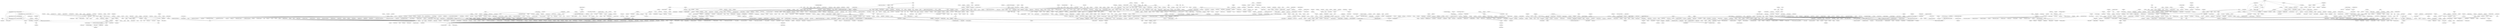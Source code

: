 strict graph "" {
	node [label="\N"];
	667	[label=Etanercept,
		src_id=5,
		weight=0.0007084645671808783];
	593	[label=Water,
		src_id=8089,
		weight=0.0010300610875984867];
	667 -- 593	[weight=375.63];
	61	[label=Injection,
		src_id=179084,
		weight=0.0008536033822684677];
	667 -- 61	[weight=8.8];
	1660	[label=Leuprolide,
		src_id=7,
		weight="9.785534021925452e-05"];
	278	[label=Endometriosis,
		src_id=175911,
		weight=0.001284870094403816];
	1660 -- 278	[weight=3.19];
	1659	[label="Gramicidin D",
		src_id=27,
		weight=0.0006198632690874549];
	215	[label="Polymyxin B Sulfate",
		src_id=767,
		weight=0.0013775644879505014];
	1659 -- 215	[weight=760.24];
	1658	[label="Insulin Lispro",
		src_id=45,
		weight=0.00046243934832167845];
	110	[label="Blood insulin",
		src_id=172218,
		weight=0.0021811369682466306];
	1658 -- 110	[weight=39.8];
	1657	[label="Insulin Glargine",
		src_id=46,
		weight=0.0001224228757412619];
	6	[label="Diabetes mellitus",
		src_id=175126,
		weight=0.0034684061424131423];
	1657 -- 6	[weight=2.53];
	666	[label=Adalimumab,
		src_id=50,
		weight=0.0007294471719724653];
	599	[label=Tocilizumab,
		src_id=5528,
		weight=0.000599363894516479];
	666 -- 599	[weight=73.65];
	666 -- 61	[weight=34.18];
	665	[label=Somatotropin,
		src_id=51,
		weight=0.0003724066545504037];
	270	[label=Hypopituitarism,
		src_id=178634,
		weight=0.0014700086702745204];
	665 -- 270	[weight=47.11];
	261	[label="Muscle mass",
		src_id=181256,
		weight=0.0006923097470943846];
	665 -- 261	[weight=34.3];
	1656	[label="Interferon beta-1a",
		src_id=59,
		weight=0.0004212362524977093];
	1656 -- 593	[weight=226.58];
	141	[label=Infliximab,
		src_id=63,
		weight=0.0015508679532048246];
	632	[label=Methotrexate,
		src_id=550,
		weight=0.0013505730645073327];
	141 -- 632	[weight=192.54];
	368	[label=Prednisone,
		src_id=622,
		weight=0.0006097762966694786];
	141 -- 368	[weight=96.04];
	211	[label=Prednisolone,
		src_id=846,
		weight=0.001248687621020954];
	141 -- 211	[weight=42.38];
	141 -- 599	[weight=27.52];
	156	[label=Infusion,
		src_id=179021,
		weight=0.0009186782061516329];
	141 -- 156	[weight=57.72];
	1655	[label="Botulinum Toxin Type A",
		src_id=79,
		weight=0.00020417340462580653];
	239	[label="Skin wrinkling",
		src_id=185989,
		weight=0.0007727981403843518];
	1655 -- 239	[weight=4.61];
	664	[label=Pancrelipase,
		src_id=80,
		weight=0.0004643644535899773];
	71	[label="Trichoderma viride",
		src_id=8846,
		weight=0.0011972847058173302];
	664 -- 71	[weight=923.15];
	70	[label=Bromelains,
		src_id=10821,
		weight=0.0011972847058173302];
	664 -- 70	[weight=923.15];
	1654	[label=Oxytocin,
		src_id=100,
		weight=0.00010810702531177737];
	46	[label=Oxycodone,
		src_id=486,
		weight=0.0016315462681923746];
	1654 -- 46	[weight=5.03];
	224	[label=Bevacizumab,
		src_id=105,
		weight=0.001668389750247336];
	1152	[label=Encephalopathy,
		src_id=175833,
		weight=0.000625600780003218];
	224 -- 1152	[weight=129.9];
	456	[label="Life support",
		src_id=179957,
		weight=0.0004293159955237871];
	224 -- 456	[weight=24.05];
	257	[label=Necrosis,
		src_id=181561,
		weight=0.0007701551303406612];
	224 -- 257	[weight=99.67];
	852	[label="Radiation necrosis",
		src_id=184710,
		weight=0.00046847459584159956];
	224 -- 852	[weight=91.82];
	1653	[label=Cyanocobalamin,
		src_id=108,
		weight=0.0006449157539769711];
	85	[label=Thiamine,
		src_id=144,
		weight=0.0018295457816455024];
	1653 -- 85	[weight=324.21];
	663	[label=Histidine,
		src_id=110,
		weight=0.0004512940452092435];
	84	[label="L-Alanine",
		src_id=152,
		weight=0.0011802418430959451];
	663 -- 84	[weight=300.7];
	36	[label="L-Valine",
		src_id=153,
		weight=0.0020173221115933017];
	663 -- 36	[weight=334.0];
	662	[label="L-Phenylalanine",
		src_id=113,
		weight=0.00047894754274738677];
	219	[label="L-Isoleucine",
		src_id=158,
		weight=0.0011541906819573402];
	662 -- 219	[weight=455.09];
	357	[label="Calcium Chloride",
		src_id=1148,
		weight=0.0005801440015312966];
	662 -- 357	[weight=300.7];
	661	[label=Biotin,
		src_id=114,
		weight=0.0003476727851210068];
	661 -- 85	[weight=76.51];
	606	[label=Glucosamine,
		src_id=1274,
		weight=0.000253841932241648];
	661 -- 606	[weight=36.89];
	660	[label=Choline,
		src_id=115,
		weight=0.0008448770414639592];
	1651	[label="Folic Acid",
		src_id=150,
		weight=0.0002664842384015233];
	660 -- 1651	[weight=154.69];
	595	[label="Inositol nicotinate",
		src_id=7903,
		weight=0.0010321743764308685];
	660 -- 595	[weight=474.21];
	86	[label="L-Lysine",
		src_id=116,
		weight=0.0011397458790481285];
	139	[label="L-Aspartic Acid",
		src_id=120,
		weight=0.0007392652001715716];
	86 -- 139	[weight=300.7];
	221	[label=Methionine,
		src_id=126,
		weight=0.0008296648788605215];
	86 -- 221	[weight=364.27];
	220	[label="L-Threonine",
		src_id=148,
		weight=0.0008296648788605215];
	86 -- 220	[weight=364.27];
	138	[label="L-Proline",
		src_id=163,
		weight=0.0007392652001715716];
	86 -- 138	[weight=300.7];
	126	[label="D-glucose",
		src_id=1821,
		weight=0.0007392652001715716];
	86 -- 126	[weight=300.7];
	590	[label="Sodium acetate",
		src_id=8311,
		weight=0.00037284389276608494];
	86 -- 590	[weight=273.45];
	659	[label="L-Arginine",
		src_id=117,
		weight=0.0003520741895262192];
	223	[label="L-Glutamine",
		src_id=122,
		weight=0.0007740317846975195];
	659 -- 223	[weight=59.76];
	659 -- 84	[weight=174.74];
	140	[label="Vitamin C",
		src_id=118,
		weight=0.0007822345114608445];
	140 -- 85	[weight=70.7];
	382	[label="Vitamin A",
		src_id=154,
		weight=0.0007099393516814637];
	140 -- 382	[weight=51.39];
	381	[label="Vitamin E",
		src_id=155,
		weight=0.0007453273367347827];
	140 -- 381	[weight=49.0];
	1370	[label="Fish oil",
		src_id=10993,
		weight=0.00015348085556391065];
	140 -- 1370	[weight=20.15];
	398	[label="Vitamin K",
		src_id=188659,
		weight=0.0006873620787385537];
	140 -- 398	[weight=18.78];
	222	[label=Serine,
		src_id=125,
		weight=0.0007277028182494677];
	139 -- 222	[weight=300.7];
	384	[label=Glycine,
		src_id=137,
		weight=0.000525892357585124];
	139 -- 384	[weight=273.45];
	367	[label="Magnesium sulfate",
		src_id=640,
		weight=0.0001410124087008307];
	139 -- 367	[weight=32.22];
	339	[label="Soybean oil",
		src_id=8325,
		weight=0.000525892357585124];
	139 -- 339	[weight=273.45];
	1652	[label=Creatine,
		src_id=140,
		weight=0.0003667582610033049];
	223 -- 1652	[weight=104.86];
	1609	[label="L-Carnitine",
		src_id=570,
		weight=0.0002445690440673597];
	223 -- 1609	[weight=58.63];
	223 -- 606	[weight=25.77];
	222 -- 138	[weight=300.7];
	222 -- 126	[weight=300.7];
	222 -- 590	[weight=273.45];
	383	[label="L-Tryptophan",
		src_id=142,
		weight=0.00033824949508074966];
	221 -- 383	[weight=125.88];
	221 -- 84	[weight=300.7];
	221 -- 36	[weight=455.09];
	658	[label="L-Tyrosine",
		src_id=127,
		weight=0.0004971427435393431];
	658 -- 36	[weight=286.43];
	1583	[label="Potassium Chloride",
		src_id=747,
		weight=0.00029590483304830383];
	658 -- 1583	[weight=273.45];
	657	[label=Lutein,
		src_id=129,
		weight=0.0009455744369846423];
	204	[label="Beta carotene",
		src_id=5813,
		weight=0.0010564965104322775];
	657 -- 204	[weight=109.59];
	1393	[label=Zeaxanthin,
		src_id=9112,
		weight=0.0006616708872198744];
	657 -- 1393	[weight=273.45];
	385	[label=Riboflavin,
		src_id=132,
		weight=0.0009964490979841002];
	385 -- 85	[weight=305.04];
	639	[label=Pramipexole,
		src_id=402,
		weight=0.0006388129536538856];
	385 -- 639	[weight=67.6];
	206	[label=Nicotinamide,
		src_id=2556,
		weight=0.0010749350229856249];
	385 -- 206	[weight=221.12];
	656	[label="Glutamic Acid",
		src_id=134,
		weight=0.0004512940452092435];
	656 -- 84	[weight=300.7];
	656 -- 36	[weight=334.0];
	384 -- 138	[weight=273.45];
	384 -- 126	[weight=273.45];
	655	[label="L-Leucine",
		src_id=141,
		weight=0.0006095409436929729];
	655 -- 36	[weight=500.5];
	655 -- 219	[weight=500.5];
	383 -- 220	[weight=125.88];
	342	[label=Serotonin,
		src_id=7810,
		weight=0.0005564063643435564];
	383 -- 342	[weight=33.58];
	654	[label=Pyridoxine,
		src_id=156,
		weight=0.0006561424831951957];
	85 -- 654	[weight=60.0];
	75	[label=Zinc,
		src_id=1526,
		weight=0.001429347423184743];
	85 -- 75	[weight=71.73];
	220 -- 84	[weight=300.7];
	220 -- 36	[weight=455.09];
	84 -- 357	[weight=300.7];
	36 -- 219	[weight=727.55];
	591	[label="Amino acids",
		src_id=8309,
		weight=0.0002771669351053327];
	36 -- 591	[weight=58.63];
	617	[label=Chlorhexidine,
		src_id=864,
		weight=0.000503922149094735];
	382 -- 617	[weight=51.97];
	382 -- 204	[weight=100.9];
	1406	[label="Cocoa butter",
		src_id=9034,
		weight=0.00022825372817665638];
	381 -- 1406	[weight=27.29];
	182	[label=Lanolin,
		src_id=9057,
		weight=0.0006968107943646375];
	381 -- 182	[weight=48.16];
	602	[label="Pantothenic acid",
		src_id=1701,
		weight=0.0010608954659586279];
	654 -- 602	[weight=927.0];
	219 -- 357	[weight=300.7];
	653	[label=Aspartame,
		src_id=159,
		weight=0.000625743385876362];
	347	[label=Fructose,
		src_id=3934,
		weight=0.0009920316173482513];
	653 -- 347	[weight=25.8];
	1392	[label=Xylitol,
		src_id=9126,
		weight=0.00037661186174119403];
	653 -- 1392	[weight=30.38];
	138 -- 367	[weight=32.22];
	138 -- 339	[weight=273.45];
	1650	[label=Baclofen,
		src_id=172,
		weight=0.00024916672549093696];
	378	[label=Pregabalin,
		src_id=221,
		weight=0.000493221509651844];
	1650 -- 378	[weight=28.37];
	652	[label=Amphetamine,
		src_id=173,
		weight=0.0016753408311205242];
	350	[label=Dextroamphetamine,
		src_id=1510,
		weight=0.0020169166767650864];
	652 -- 350	[weight=826.26];
	308	[label=Amphetamines,
		src_id=170166,
		weight=0.0006006793384113329];
	652 -- 308	[weight=41.04];
	137	[label=Nicotine,
		src_id=175,
		weight=0.0018557714846735459];
	79	[label=Ethanol,
		src_id=884,
		weight=0.0011288122534577982];
	137 -- 79	[weight=15.64];
	1575	[label=Cocaine,
		src_id=893,
		weight=0.0003039972954976705];
	137 -- 1575	[weight=40.22];
	210	[label=Hydrocodone,
		src_id=942,
		weight=0.0034566050627888372];
	137 -- 210	[weight=111.31];
	352	[label=Ecstasy,
		src_id=1395,
		weight=0.0009681159804349217];
	137 -- 352	[weight=122.09];
	928	[label="Non-smoker",
		src_id=181920,
		weight=0.00012308109531870221];
	137 -- 928	[weight=6.28];
	218	[label=Lorazepam,
		src_id=177,
		weight=0.0008586746301341754];
	1616	[label=Chlordiazepoxide,
		src_id=464,
		weight=0.00020873190773206958];
	218 -- 1616	[weight=9.42];
	129	[label=Clonazepam,
		src_id=1052,
		weight=0.0011382475972751178];
	218 -- 129	[weight=29.62];
	1535	[label=Bromazepam,
		src_id=1492,
		weight=0.00020557038509499303];
	218 -- 1535	[weight=9.17];
	1506	[label=Dexmethylphenidate,
		src_id=5761,
		weight=0.00020987005588141714];
	218 -- 1506	[weight=9.51];
	1649	[label=Phentermine,
		src_id=182,
		weight=0.00010895300877605035];
	1649 -- 46	[weight=5.26];
	136	[label=Tramadol,
		src_id=184,
		weight=0.0013192594044914476];
	213	[label=Naproxen,
		src_id=774,
		weight=0.0014572116364439506];
	136 -- 213	[weight=69.97];
	45	[label=Diazepam,
		src_id=815,
		weight=0.0013006733967510329];
	136 -- 45	[weight=28.23];
	1536	[label=Dihydrocodeine,
		src_id=1485,
		weight=0.0001653727903969577];
	136 -- 1536	[weight=8.47];
	205	[label=Metamizole,
		src_id=4539,
		weight=0.0014710081274030618];
	136 -- 205	[weight=13.36];
	1095	[label=Glare,
		src_id=177375,
		weight=0.00013451135687591077];
	136 -- 1095	[weight=5.02];
	1648	[label=Oseltamivir,
		src_id=189,
		weight=0.0002444950678390174];
	17	[label=Influenza,
		src_id=179006,
		weight=0.002416258421036723];
	1648 -- 17	[weight=4.79];
	1647	[label=Erythromycin,
		src_id=190,
		weight=0.00046487209057181715];
	514	[label="Blood bilirubin",
		src_id=171971,
		weight=0.0007635994704919815];
	1647 -- 514	[weight=273.45];
	380	[label=Caffeine,
		src_id=192,
		weight=0.0018092190887696589];
	1642	[label=Butalbital,
		src_id=232,
		weight=0.0001225888957954799];
	380 -- 1642	[weight=1.61];
	196	[label="Coffee bean",
		src_id=8595,
		weight=0.0023703235835066507];
	380 -- 196	[weight=64.26];
	395	[label=Yawning,
		src_id=188976,
		weight=0.0008786138127452452];
	380 -- 395	[weight=9.61];
	379	[label=Sildenafil,
		src_id=194,
		weight=0.0005863378496095029];
	621	[label=Tadalafil,
		src_id=806,
		weight=0.001060749876041823];
	379 -- 621	[weight=83.87];
	128	[label=Sertraline,
		src_id=1088,
		weight=0.00129844925096678];
	379 -- 128	[weight=15.62];
	1147	[label="Erectile dysfunction",
		src_id=176149,
		weight=0.00015211439341919117];
	379 -- 1147	[weight=14.26];
	1646	[label=Adapalene,
		src_id=201,
		weight=0.0003832990913126572];
	203	[label="Benzoyl peroxide",
		src_id=8041,
		weight=0.002602153222346016];
	1646 -- 203	[weight=80.92];
	1645	[label=Midodrine,
		src_id=202,
		weight=0.0003188346173585708];
	174	[label=Bradycardia,
		src_id=172587,
		weight=0.0014805086985089947];
	1645 -- 174	[weight=44.17];
	1644	[label=Pantoprazole,
		src_id=204,
		weight=0.0005359227790718473];
	643	[label=Omeprazole,
		src_id=328,
		weight=0.0006643958470403195];
	1644 -- 643	[weight=122.5];
	651	[label=Citalopram,
		src_id=206,
		weight=0.0005791780271826809];
	372	[label=Buspirone,
		src_id=479,
		weight=0.0009192945691358445];
	651 -- 372	[weight=71.8];
	609	[label=Escitalopram,
		src_id=1159,
		weight=0.0005233590522318861];
	651 -- 609	[weight=44.2];
	622	[label=Acetazolamide,
		src_id=805,
		weight=0.0006502697656382433];
	378 -- 622	[weight=22.26];
	208	[label=Zopiclone,
		src_id=1182,
		weight=0.0007843349530034698];
	378 -- 208	[weight=24.03];
	1643	[label=Temazepam,
		src_id=222,
		weight=0.00019465090805097018];
	1643 -- 45	[weight=6.43];
	650	[label=Mesalazine,
		src_id=235,
		weight=0.0007449761996523915];
	650 -- 211	[weight=39.42];
	1565	[label=Azathioprine,
		src_id=979,
		weight=0.0005628066101689282];
	650 -- 1565	[weight=116.27];
	1641	[label=Ziprasidone,
		src_id=237,
		weight=0.0002798661601816528];
	371	[label=Haloperidol,
		src_id=491,
		weight=0.000821962013582963];
	1641 -- 371	[weight=37.55];
	649	[label=Phenytoin,
		src_id=243,
		weight=0.00045393381339172963];
	376	[label="Valproic Acid",
		src_id=304,
		weight=0.000536582628212311];
	649 -- 376	[weight=38.0];
	610	[label=Phenobarbital,
		src_id=1158,
		weight=0.000443568543468308];
	649 -- 610	[weight=48.57];
	377	[label=Doxycycline,
		src_id=245,
		weight=0.0027654905303955506];
	104	[label=Cough,
		src_id=174493,
		weight=0.0016368166469534126];
	377 -- 104	[weight=122.16];
	243	[label=Rhinorrhoea,
		src_id=185363,
		weight=0.0018768994860866469];
	377 -- 243	[weight=239.28];
	802	[label=Sneezing,
		src_id=186084,
		weight=0.0005991794154982192];
	377 -- 802	[weight=100.0];
	1640	[label=Metoprolol,
		src_id=255,
		weight=0.00014419945200848082];
	12	[label=Tachycardia,
		src_id=186706,
		weight=0.0026835804436860034];
	1640 -- 12	[weight=9.03];
	135	[label=Topiramate,
		src_id=264,
		weight=0.002310305648592625];
	80	[label=Lamotrigine,
		src_id=542,
		weight=0.0020049770524055975];
	135 -- 80	[weight=135.9];
	1599	[label=Sumatriptan,
		src_id=655,
		weight=0.00016135775130414763];
	135 -- 1599	[weight=15.27];
	209	[label=Gabapentin,
		src_id=982,
		weight=0.001222574115850015];
	135 -- 209	[weight=146.82];
	78	[label=Levetiracetam,
		src_id=1186,
		weight=0.0013312639443767583];
	135 -- 78	[weight=100.32];
	508	[label="Brain neoplasm",
		src_id=172610,
		weight=0.00027404996334792986];
	135 -- 508	[weight=19.85];
	1639	[label=Theophylline,
		src_id=268,
		weight=0.00010792969888111044];
	30	[label="Autonomic nervous system imbalance",
		src_id=171159,
		weight=0.0029902532944163403];
	1639 -- 30	[weight=2.94];
	648	[label=Lidocaine,
		src_id=272,
		weight=0.0002930539749175245];
	588	[label="Methyl salicylate",
		src_id=8362,
		weight=0.0007209199266160053];
	648 -- 588	[weight=105.37];
	311	[label="Aloe Polysaccharide",
		src_id=10941,
		weight=0.0008030905630535196];
	648 -- 311	[weight=57.55];
	134	[label=Venlafaxine,
		src_id=276,
		weight=0.0010387431464673235];
	375	[label=Mirtazapine,
		src_id=360,
		weight=0.0005574618328751916];
	134 -- 375	[weight=52.23];
	635	[label=Duloxetine,
		src_id=465,
		weight=0.0003606195777574571];
	134 -- 635	[weight=39.42];
	134 -- 372	[weight=37.46];
	1545	[label=Aripiprazole,
		src_id=1222,
		weight=0.0002914923219176571];
	134 -- 1545	[weight=45.65];
	1507	[label=Desvenlafaxine,
		src_id=5760,
		weight=0.0002009197632134963];
	134 -- 1507	[weight=25.17];
	1638	[label=Atomoxetine,
		src_id=280,
		weight=0.00048667047028875057];
	356	[label=Alimemazine,
		src_id=1230,
		weight=0.0011879867144680605];
	1638 -- 356	[weight=100.9];
	1637	[label=Etonogestrel,
		src_id=285,
		weight=0.0006524792750284267];
	364	[label="Ethinyl Estradiol",
		src_id=963,
		weight=0.0008757729717893661];
	1637 -- 364	[weight=426.11];
	133	[label=Morphine,
		src_id=286,
		weight=0.000684117454054775];
	1621	[label=Pethidine,
		src_id=443,
		weight=0.00014096089462511103];
	133 -- 1621	[weight=7.27];
	1618	[label=Ketorolac,
		src_id=454,
		weight=0.00014025449627768207];
	133 -- 1618	[weight=7.17];
	74	[label=Hydroxychloroquine,
		src_id=1543,
		weight=0.004551009624803405];
	133 -- 74	[weight=46.86];
	1505	[label=Ketobemidone,
		src_id=5797,
		weight=0.00016406012058603828];
	133 -- 1505	[weight=10.54];
	1061	[label=Hospitalisation,
		src_id=178311,
		weight=0.00016406012058603828];
	133 -- 1061	[weight=10.54];
	1636	[label=Bupivacaine,
		src_id=288,
		weight=0.00018754147848031591];
	629	[label=Epinephrine,
		src_id=654,
		weight=0.000344486743171239];
	1636 -- 629	[weight=5.29];
	647	[label="Tenofovir disoproxil",
		src_id=291,
		weight=0.000748323201465854];
	634	[label=Ritonavir,
		src_id=492,
		weight=0.0013281750865325528];
	647 -- 634	[weight=300.7];
	32	[label="Acquired immunodeficiency syndrome",
		src_id=169676,
		weight=0.0009766435626157085];
	647 -- 32	[weight=5.28];
	1635	[label=Desogestrel,
		src_id=295,
		weight=0.0003658394844866751];
	503	[label=Condom,
		src_id=174062,
		weight=0.0004741047601615759];
	1635 -- 503	[weight=22.23];
	376 -- 375	[weight=29.75];
	1601	[label=Trazodone,
		src_id=643,
		weight=0.0002048833415157912];
	376 -- 1601	[weight=22.88];
	132	[label=Acetaminophen,
		src_id=307,
		weight=0.002965051749541239];
	1625	[label=Dexbrompheniramine,
		src_id=394,
		weight="9.840816695085056e-05"];
	132 -- 1625	[weight=2.57];
	132 -- 46	[weight=163.33];
	132 -- 210	[weight=531.69];
	612	[label=Ibuprofen,
		src_id=1035,
		weight=0.0003204539925859674];
	132 -- 612	[weight=34.03];
	768	[label="Tension headache",
		src_id=186773,
		weight=0.00010015495310406106];
	132 -- 768	[weight=3.08];
	1634	[label=Codeine,
		src_id=309,
		weight=0.0008791969040016307];
	360	[label=Promethazine,
		src_id=1053,
		weight=0.0011429218354189559];
	1634 -- 360	[weight=183.27];
	1633	[label=Amitriptyline,
		src_id=312,
		weight=0.00035048372177352665];
	1633 -- 213	[weight=38.0];
	646	[label=Hydromorphone,
		src_id=318,
		weight=0.00048620920809535614];
	624	[label=Fentanyl,
		src_id=799,
		weight=0.0007439729827203717];
	646 -- 624	[weight=26.88];
	417	[label=Sacroiliitis,
		src_id=185443,
		weight=0.0005186946012937554];
	646 -- 417	[weight=24.98];
	645	[label=Metformin,
		src_id=321,
		weight=0.0007797379708117397];
	1543	[label=Sitagliptin,
		src_id=1244,
		weight=0.0007132795428010498];
	645 -- 1543	[weight=100.9];
	645 -- 6	[weight=6.58];
	1632	[label="Ipratropium bromide",
		src_id=322,
		weight=0.00019755523619618672];
	363	[label=Formoterol,
		src_id=969,
		weight=0.0013635708416659302];
	1632 -- 363	[weight=79.87];
	1631	[label=Methadone,
		src_id=323,
		weight=0.00022682298068837746];
	207	[label=Heroin,
		src_id=1393,
		weight=0.0008444786412165012];
	1631 -- 207	[weight=17.98];
	644	[label=Olanzapine,
		src_id=324,
		weight=0.0006500801146057717];
	1628	[label=Clozapine,
		src_id=353,
		weight=0.00019552753436612538];
	644 -- 1628	[weight=27.43];
	131	[label=Hydroxyzine,
		src_id=544,
		weight=0.002045855470822381];
	644 -- 131	[weight=115.47];
	369	[label=Propranolol,
		src_id=558,
		weight=0.0004826256170722137];
	643 -- 369	[weight=32.71];
	642	[label=Cetirizine,
		src_id=331,
		weight=0.0006099532202637799];
	1570	[label=Fexofenadine,
		src_id=936,
		weight=0.00039337686539851286];
	642 -- 1570	[weight=27.06];
	359	[label=Diphenhydramine,
		src_id=1059,
		weight=0.0005134876787880376];
	642 -- 359	[weight=19.16];
	1630	[label=Clobazam,
		src_id=339,
		weight=0.00022842827325595484];
	1630 -- 78	[weight=23.33];
	1629	[label=Methylergometrine,
		src_id=343,
		weight=0.0005131225697650102];
	468	[label=Hysterectomy,
		src_id=178681,
		weight=0.0008608775859495632];
	1629 -- 468	[weight=48.57];
	1627	[label=Doxylamine,
		src_id=356,
		weight=0.00018695620529416925];
	81	[label=Dextromethorphan,
		src_id=501,
		weight=0.0027554039288258452];
	1627 -- 81	[weight=60.35];
	641	[label=Levonorgestrel,
		src_id=357,
		weight=0.0007230172066893046];
	641 -- 364	[weight=54.79];
	266	[label="Intra-uterine contraceptive device",
		src_id=179325,
		weight=0.0016303532004485913];
	641 -- 266	[weight=478.78];
	640	[label=Norepinephrine,
		src_id=358,
		weight=0.0006395873298506309];
	613	[label=Dopamine,
		src_id=974,
		weight=0.0005292801272288972];
	640 -- 613	[weight=69.11];
	351	[label=Cathinone,
		src_id=1494,
		weight=0.0011656501995307412];
	640 -- 351	[weight=160.84];
	305	[label=Blepharospasm,
		src_id=171891,
		weight=0.0010208361493331064];
	375 -- 305	[weight=53.58];
	217	[label=Phenylephrine,
		src_id=377,
		weight=0.001658296627397129];
	217 -- 81	[weight=554.5];
	1579	[label=Brompheniramine,
		src_id=821,
		weight=0.0001507870278086756];
	217 -- 1579	[weight=38.28];
	1556	[label=Chlorphenamine,
		src_id=1098,
		weight=0.0005184821238682919];
	217 -- 1556	[weight=268.34];
	1508	[label=Mepyramine,
		src_id=5751,
		weight=0.0001251829443570758];
	217 -- 1508	[weight=22.26];
	83	[label=Progesterone,
		src_id=385,
		weight=0.0017623518620061205];
	130	[label=Testosterone,
		src_id=611,
		weight=0.00098328442130885];
	83 -- 130	[weight=44.32];
	214	[label=Estradiol,
		src_id=769,
		weight=0.0012704004249347518];
	83 -- 214	[weight=55.74];
	1372	[label="Estradiol valerate",
		src_id=10988,
		weight=0.0005101833152833807];
	83 -- 1372	[weight=77.85];
	511	[label="Blood cortisol",
		src_id=172060,
		weight=0.0004748282950463812];
	83 -- 511	[weight=42.14];
	1281	[label="Blood oestrogen",
		src_id=172274,
		weight=0.00025491946583703766];
	83 -- 1281	[weight=30.6];
	930	[label="Night sweats",
		src_id=181827,
		weight=0.00023222934588625164];
	83 -- 930	[weight=26.4];
	1626	[label=Eszopiclone,
		src_id=391,
		weight=0.00025349735836386635];
	1626 -- 208	[weight=29.78];
	82	[label=Alprazolam,
		src_id=393,
		weight=0.0010925975610799076];
	1614	[label=Celecoxib,
		src_id=471,
		weight=0.00010048903506793629];
	82 -- 1614	[weight=1.84];
	82 -- 46	[weight=41.84];
	1566	[label=Dimenhydrinate,
		src_id=971,
		weight=0.00010042988669673567];
	82 -- 1566	[weight=1.83];
	82 -- 129	[weight=32.93];
	1540	[label=Amobarbital,
		src_id=1311,
		weight=0.00010048903506793629];
	82 -- 1540	[weight=1.84];
	142	[label=Salvia,
		src_id=240720,
		weight=0.0022212752752230856];
	82 -- 142	[weight=76.83];
	1596	[label=Fludrocortisone,
		src_id=673,
		weight=0.0005333422155930413];
	639 -- 1596	[weight=300.7];
	638	[label=Secobarbital,
		src_id=407,
		weight=0.0009998041123456694];
	1594	[label=Flurazepam,
		src_id=676,
		weight=0.0006481104513660717];
	638 -- 1594	[weight=286.43];
	517	[label=Barbiturates,
		src_id=171262,
		weight=0.000588577605123954];
	638 -- 517	[weight=150.85];
	1624	[label=Spironolactone,
		src_id=410,
		weight=0.0005327444273794185];
	358	[label=Bupropion,
		src_id=1140,
		weight=0.001035458279255824];
	1624 -- 358	[weight=101.82];
	374	[label=Methylphenidate,
		src_id=411,
		weight=0.0007237664986475909];
	374 -- 350	[weight=40.66];
	114	[label="Attention deficit/hyperactivity disorder",
		src_id=171101,
		weight=0.0019152509917854312];
	374 -- 114	[weight=34.66];
	500	[label=Daydreaming,
		src_id=174887,
		weight=0.00029799516995418816];
	374 -- 500	[weight=5.96];
	1623	[label=Zolpidem,
		src_id=414,
		weight=0.00027298272713696296];
	1623 -- 81	[weight=113.68];
	637	[label=Prochlorperazine,
		src_id=422,
		weight=0.0008182438441875444];
	608	[label=Domperidone,
		src_id=1168,
		weight=0.0009269732526787562];
	637 -- 608	[weight=97.68];
	480	[label=Gastritis,
		src_id=177126,
		weight=0.0005823208303787613];
	637 -- 480	[weight=55.99];
	1622	[label=Lansoprazole,
		src_id=437,
		weight=0.0001332248036112138];
	1622 -- 45	[weight=2.67];
	373	[label=Levothyroxine,
		src_id=440,
		weight=0.0006556784040946327];
	1597	[label=Losartan,
		src_id=664,
		weight=0.0002945813053206535];
	373 -- 1597	[weight=31.98];
	269	[label=Hypothyroidism,
		src_id=178664,
		weight=0.0010094179455842065];
	373 -- 269	[weight=52.11];
	386	[label=Rosa,
		src_id=240709,
		weight=0.00030478192449926166];
	373 -- 386	[weight=2.9];
	1620	[label=Loratadine,
		src_id=444,
		weight=0.00013450435176320916];
	1620 -- 612	[weight=6.71];
	1619	[label=Prazosin,
		src_id=446,
		weight=0.00042158015091129525];
	1619 -- 372	[weight=80.92];
	1617	[label=Dronabinol,
		src_id=459,
		weight=0.0003089804662999098];
	259	[label="Muscle strain",
		src_id=181272,
		weight=0.0008343537831533673];
	1617 -- 259	[weight=11.69];
	636	[label=Fluoxetine,
		src_id=461,
		weight=0.0004138847999539265];
	636 -- 128	[weight=37.33];
	1119	[label=Fluorosis,
		src_id=176768,
		weight=0.00013855701756911287];
	636 -- 1119	[weight=6.03];
	635 -- 360	[weight=22.44];
	1615	[label=Chlorpromazine,
		src_id=466,
		weight=0.00014211298295159274];
	77	[label=Quetiapine,
		src_id=1208,
		weight=0.0013670766947117372];
	1615 -- 77	[weight=8.24];
	46 -- 81	[weight=95.22];
	1552	[label=Oxymorphone,
		src_id=1176,
		weight=0.00010913691822480533];
	46 -- 1552	[weight=5.31];
	253	[label=Opiates,
		src_id=182251,
		weight=0.0007742466655944712];
	46 -- 253	[weight=61.42];
	605	[label=Methotrimeprazine,
		src_id=1346,
		weight=0.0008728532868701576];
	371 -- 605	[weight=59.76];
	1515	[label=Dexlansoprazole,
		src_id=4994,
		weight=0.00029714413756284805];
	371 -- 1515	[weight=40.96];
	616	[label=Emtricitabine,
		src_id=865,
		weight=0.000748323201465854];
	634 -- 616	[weight=300.7];
	618	[label=Guaifenesin,
		src_id=860,
		weight=0.0009397269998197695];
	81 -- 618	[weight=461.15];
	81 -- 350	[weight=164.2];
	1613	[label=Cisplatin,
		src_id=502,
		weight=0.0001250277482159014];
	3	[label="Neoplasm malignant",
		src_id=181636,
		weight=0.00433651968720166];
	1613 -- 3	[weight=1.43];
	633	[label=Cyclophosphamide,
		src_id=518,
		weight=0.0006090851151341582];
	18	[label="Impaired gastric emptying",
		src_id=178795,
		weight=0.003896977027099057];
	633 -- 18	[weight=7.57];
	675	[label=Rheum,
		src_id=240698,
		weight=0.0005458583902777807];
	633 -- 675	[weight=56.5];
	1612	[label=Nortriptyline,
		src_id=527,
		weight=0.00016124839929367382];
	1612 -- 78	[weight=12.04];
	1611	[label=Benazepril,
		src_id=529,
		weight=0.00038605504770462395];
	1611 -- 131	[weight=86.85];
	80 -- 131	[weight=80.26];
	1590	[label=Paroxetine,
		src_id=701,
		weight=0.00012302544508459063];
	80 -- 1590	[weight=6.75];
	80 -- 129	[weight=35.45];
	80 -- 77	[weight=45.96];
	354	[label=Lithium,
		src_id=1316,
		weight=0.0006000014167985023];
	80 -- 354	[weight=39.66];
	620	[label=Oxazepam,
		src_id=828,
		weight=0.00039327671503333015];
	131 -- 620	[weight=24.1];
	1504	[label=Lurasidone,
		src_id=7792,
		weight=0.0007842221444711283];
	131 -- 1504	[weight=203.5];
	632 -- 74	[weight=397.92];
	631	[label=Carbamazepine,
		src_id=551,
		weight=0.0007520614417648425];
	216	[label=Oxcarbazepine,
		src_id=762,
		weight=0.0012242385307959611];
	631 -- 216	[weight=69.25];
	401	[label="Trigeminal neuralgia",
		src_id=187430,
		weight=0.0005371567543595038];
	631 -- 401	[weight=24.0];
	370	[label=Cephalexin,
		src_id=554,
		weight=0.0019969437410266347];
	1560	[label=Ketoconazole,
		src_id=1012,
		weight=0.000391387344990255];
	370 -- 1560	[weight=91.82];
	289	[label=Dermatitis,
		src_id=175035,
		weight=0.0009992476997873828];
	370 -- 289	[weight=113.13];
	90	[label=Pyoderma,
		src_id=184647,
		weight=0.0021971765842047114];
	370 -- 90	[weight=311.8];
	623	[label=Meloxicam,
		src_id=800,
		weight=0.00036108886687409185];
	369 -- 623	[weight=40.43];
	24	[label=Kyphosis,
		src_id=179643,
		weight=0.0041972413887122];
	369 -- 24	[weight=38.6];
	1610	[label=Atropine,
		src_id=559,
		weight=0.0001420466377594767];
	1610 -- 45	[weight=3.21];
	1608	[label=Diclofenac,
		src_id=573,
		weight=0.0002472309606004271];
	1608 -- 213	[weight=22.96];
	1607	[label="Fluticasone propionate",
		src_id=575,
		weight=0.0001000226643913749];
	68	[label=Asthma,
		src_id=171037,
		weight=0.001563139876553354];
	1607 -- 68	[weight=3.66];
	630	[label=Ivermectin,
		src_id=589,
		weight=0.0007495551061996618];
	630 -- 90	[weight=96.14];
	809	[label="Skin infection",
		src_id=185957,
		weight=0.0003747530691604438];
	630 -- 809	[weight=77.85];
	1606	[label=Oxandrolone,
		src_id=608,
		weight=0.00019061960155082567];
	1606 -- 130	[weight=10.54];
	1598	[label=Tamoxifen,
		src_id=661,
		weight=0.00019004457005110766];
	130 -- 1598	[weight=10.48];
	858	[label=Puberty,
		src_id=184462,
		weight=0.0001989575582967371];
	130 -- 858	[weight=11.41];
	830	[label=Sarcopenia,
		src_id=185520,
		weight=0.00019033208580096663];
	130 -- 830	[weight=10.51];
	1605	[label=Bacitracin,
		src_id=613,
		weight=0.00023961426879087918];
	1605 -- 215	[weight=215.07];
	1604	[label=Niacin,
		src_id=614,
		weight=0.0005305657151276253];
	1604 -- 602	[weight=881.41];
	1603	[label=Docosanol,
		src_id=619,
		weight=0.00013665672859481081];
	64	[label=Homosexuality,
		src_id=178300,
		weight=0.0013061148472519276];
	1603 -- 64	[weight=1.14];
	1206	[label=Cushingoid,
		src_id=174732,
		weight=0.0001263001494543087];
	368 -- 1206	[weight=7.95];
	1042	[label=Immunodeficiency,
		src_id=178769,
		weight=0.00012846950478802231];
	368 -- 1042	[weight=8.42];
	367 -- 126	[weight=32.22];
	1602	[label=Estrone,
		src_id=642,
		weight=0.00014912128641083718];
	1602 -- 214	[weight=36.26];
	1600	[label=Verapamil,
		src_id=648,
		weight=0.0003228515351072137];
	614	[label=Cyclobenzaprine,
		src_id=910,
		weight=0.0004970194640889175];
	1600 -- 614	[weight=34.67];
	523	[label="Anaphylactic reaction",
		src_id=170275,
		weight=0.0009128135295143158];
	629 -- 523	[weight=10.53];
	628	[label=Warfarin,
		src_id=668,
		weight=0.000708513437601648];
	1226	[label=Coagulopathy,
		src_id=173874,
		weight=0.0006748537242170542];
	628 -- 1226	[weight=122.09];
	275	[label=Haemorrhage,
		src_id=177684,
		weight=0.0006607893243776278];
	628 -- 275	[weight=3.38];
	366	[label=Midazolam,
		src_id=669,
		weight=0.0010253540989073177];
	366 -- 624	[weight=74.46];
	212	[label=Propofol,
		src_id=804,
		weight=0.0011562444183917295];
	366 -- 212	[weight=38.0];
	820	[label=Sedation,
		src_id=185679,
		weight=0.00029814471016747596];
	366 -- 820	[weight=35.3];
	627	[label="Pentosan Polysulfate",
		src_id=672,
		weight=0.0010958374531986343];
	1539	[label=Phenazopyridine,
		src_id=1380,
		weight=0.00014325942720748433];
	627 -- 1539	[weight=45.73];
	25	[label=Hysteroscopy,
		src_id=178691,
		weight=0.005649377901458841];
	627 -- 25	[weight=750.25];
	1595	[label="Mycophenolate mofetil",
		src_id=674,
		weight=0.00010725152519761036];
	42	[label=Fibromyalgia,
		src_id=176701,
		weight=0.002312404703839519];
	1595 -- 42	[weight=2.93];
	1593	[label=Tizanidine,
		src_id=683,
		weight=0.00013873463758349975];
	1593 -- 129	[weight=6.1];
	1592	[label=Sufentanil,
		src_id=694,
		weight=0.0004786935904856714];
	1592 -- 212	[weight=67.6];
	1591	[label=Flurbiprofen,
		src_id=698,
		weight=0.00018305671025304967];
	1591 -- 17	[weight=2.89];
	1589	[label=Procaine,
		src_id=707,
		weight=0.00015598243531510868];
	2	[label=Pain,
		src_id=182630,
		weight=0.0071161312775600985];
	1589 -- 2	[weight=1.23];
	1588	[label=Risperidone,
		src_id=720,
		weight=0.0003632500683275107];
	1588 -- 128	[weight=49.46];
	1587	[label=Esomeprazole,
		src_id=722,
		weight=0.0001402650336829611];
	1587 -- 77	[weight=7.95];
	626	[label=Hydrocortisone,
		src_id=727,
		weight=0.0007848656496952851];
	1528	[label=Phenol,
		src_id=3075,
		weight=0.0006139265161434215];
	626 -- 1528	[weight=81.38];
	626 -- 61	[weight=21.92];
	625	[label=Modafinil,
		src_id=731,
		weight=0.0006468863321834492];
	190	[label=Turkey,
		src_id=8644,
		weight=0.000675031836471452];
	625 -- 190	[weight=2.57];
	946	[label=Narcolepsy,
		src_id=181475,
		weight=0.0006059658802314586];
	625 -- 946	[weight=39.92];
	1586	[label=Etodolac,
		src_id=735,
		weight=0.00018576691831864478];
	1586 -- 209	[weight=20.34];
	1585	[label=Tretinoin,
		src_id=741,
		weight=0.00017202140030305477];
	13	[label=Acne,
		src_id=169642,
		weight=0.001829558464954686];
	1585 -- 13	[weight=4.3];
	1584	[label=Tetracycline,
		src_id=745,
		weight=0.00017182973596459889];
	1584 -- 13	[weight=4.29];
	1582	[label=Mometasone,
		src_id=750,
		weight=0.0002259786494308839];
	1582 -- 363	[weight=100.9];
	1581	[label=Clavulanate,
		src_id=752,
		weight=0.0007827992783609933];
	361	[label=Amoxicillin,
		src_id=1044,
		weight=0.0010885102427765439];
	1581 -- 361	[weight=264.89];
	1574	[label=Zonisamide,
		src_id=895,
		weight=0.00026225119952369744];
	216 -- 1574	[weight=26.13];
	216 -- 78	[weight=35.66];
	1510	[label=Lacosamide,
		src_id=5491,
		weight=0.0002654887149362796];
	216 -- 1510	[weight=26.62];
	1564	[label=Neomycin,
		src_id=980,
		weight=0.0005880090367497536];
	215 -- 1564	[weight=714.57];
	215 -- 2	[weight=1.23];
	1520	[label=Estriol,
		src_id=4304,
		weight=0.0001519772450390841];
	214 -- 1520	[weight=38.0];
	214 -- 25	[weight=529.21];
	302	[label=Bursitis,
		src_id=172846,
		weight=0.0009291112529374898];
	213 -- 302	[weight=50.03];
	623 -- 361	[weight=47.11];
	115	[label=Anaesthesia,
		src_id=170206,
		weight=0.0007435373095431027];
	212 -- 115	[weight=24.03];
	487	[label="Endoscopy upper gastrointestinal tract",
		src_id=175940,
		weight=0.0008502848429910864];
	212 -- 487	[weight=40.96];
	450	[label=Mass,
		src_id=180531,
		weight=0.0010366580360203004];
	622 -- 450	[weight=182.64];
	1576	[label=Vardenafil,
		src_id=848,
		weight=0.0007096412917246442];
	621 -- 1576	[weight=185.03];
	1580	[label=Menthol,
		src_id=811,
		weight=0.00029940436967023287];
	349	[label=Camphor,
		src_id=1666,
		weight=0.001153473604898511];
	1580 -- 349	[weight=166.9];
	1578	[label=Nalbuphine,
		src_id=830,
		weight=0.0001332248036112138];
	45 -- 1578	[weight=2.67];
	532	[label=Benzodiazepine,
		src_id=10185,
		weight=0.0008658721783415089];
	45 -- 532	[weight=21.92];
	672	[label=Valeriana,
		src_id=240872,
		weight=0.0001330614363121719];
	45 -- 672	[weight=2.66];
	603	[label=Nitrazepam,
		src_id=1528,
		weight=0.0006909719026805291];
	620 -- 603	[weight=43.06];
	1577	[label=Pseudoephedrine,
		src_id=838,
		weight=0.00012506956169610118];
	1577 -- 618	[weight=21.39];
	160	[label=Encephalitis,
		src_id=175799,
		weight=0.0012827245529920322];
	211 -- 160	[weight=108.58];
	731	[label=Vasculitis,
		src_id=188335,
		weight=0.00029466937238410907];
	211 -- 731	[weight=45.6];
	619	[label=Ranitidine,
		src_id=849,
		weight=0.0007191283351822884];
	619 -- 209	[weight=24.37];
	1561	[label="Mycophenolic acid",
		src_id=1010,
		weight=0.0006054370808362868];
	619 -- 1561	[weight=131.3];
	485	[label=Excoriation,
		src_id=176257,
		weight=0.0006194936831517594];
	617 -- 485	[weight=66.15];
	616 -- 32	[weight=5.28];
	1531	[label="Isopropyl Alcohol",
		src_id=2207,
		weight=0.00011645916776145623];
	79 -- 1531	[weight=1.53];
	1347	[label="Alcohol poisoning",
		src_id=169959,
		weight=0.00011382647825219828];
	79 -- 1347	[weight=1.38];
	525	[label=Alcoholic,
		src_id=169964,
		weight=0.0008233287181010087];
	79 -- 525	[weight=24.87];
	1334	[label=Anosmia,
		src_id=170453,
		weight=0.00011523057932380252];
	79 -- 1334	[weight=1.46];
	1079	[label=Hangover,
		src_id=177758,
		weight=0.0002621346539403964];
	79 -- 1079	[weight=9.83];
	615	[label=Ondansetron,
		src_id=890,
		weight=0.0007255309239359301];
	1105	[label="Gastric emptying study",
		src_id=177078,
		weight=0.00036527723865232995];
	615 -- 1105	[weight=21.81];
	10	[label=Nausea,
		src_id=181546,
		weight=0.0029863940337625785];
	615 -- 10	[weight=27.02];
	1573	[label=Metronidazole,
		src_id=902,
		weight=0.0003272839307977066];
	101	[label=Diarrhoea,
		src_id=175200,
		weight=0.0013163706684692202];
	1573 -- 101	[weight=30.06];
	365	[label=Buprenorphine,
		src_id=907,
		weight=0.0010394945930973648];
	1553	[label=Naloxone,
		src_id=1167,
		weight=0.0008650580274050993];
	365 -- 1553	[weight=314.25];
	1337	[label="Animal bite",
		src_id=170398,
		weight=0.00016151243264283572];
	365 -- 1337	[weight=29.14];
	365 -- 253	[weight=16.51];
	614 -- 209	[weight=28.15];
	1572	[label="Salicylic acid",
		src_id=922,
		weight=0.00011964350916522466];
	73	[label=Glycerin,
		src_id=8332,
		weight=0.0012581539241590576];
	1572 -- 73	[weight=17.47];
	1571	[label="Acetylsalicylic acid",
		src_id=931,
		weight=0.0003106528369315111];
	346	[label="Citric Acid",
		src_id=4027,
		weight=0.0010084949672262977];
	1571 -- 346	[weight=103.46];
	1394	[label=Phenyltoloxamine,
		src_id=9101,
		weight=0.00015643987735932118];
	210 -- 1394	[weight=18.92];
	92	[label=Overdose,
		src_id=182586,
		weight=0.001456727011139456];
	210 -- 92	[weight=171.21];
	1569	[label=Norgestimate,
		src_id=943,
		weight=0.00020089647135387612];
	1569 -- 364	[weight=84.25];
	1568	[label=Methylprednisolone,
		src_id=945,
		weight=0.00019964684053970944];
	1568 -- 361	[weight=42.05];
	1567	[label=Isotretinoin,
		src_id=968,
		weight=0.0002759034717461434];
	1567 -- 13	[weight=9.72];
	607	[label=Budesonide,
		src_id=1206,
		weight=0.0011522422257594044];
	363 -- 607	[weight=680.32];
	613 -- 342	[weight=87.48];
	1563	[label=Doxorubicin,
		src_id=983,
		weight=0.0001250277482159014];
	1563 -- 3	[weight=1.43];
	362	[label=Salbutamol,
		src_id=987,
		weight=0.0003842004551748925];
	362 -- 607	[weight=44.82];
	1375	[label=Levosalbutamol,
		src_id=10762,
		weight=0.00022169542694547891];
	362 -- 1375	[weight=41.36];
	362 -- 68	[weight=16.16];
	1562	[label=Ketoprofen,
		src_id=995,
		weight=0.0004609939038265747];
	1562 -- 205	[weight=150.85];
	611	[label=Melatonin,
		src_id=1049,
		weight=0.0003645473389808827];
	611 -- 342	[weight=28.18];
	1379	[label=Theanine,
		src_id=10098,
		weight=0.0002186758104433068];
	611 -- 1379	[weight=20.09];
	1555	[label=Bretylium,
		src_id=1142,
		weight=0.00021862950904897986];
	129 -- 1555	[weight=16.02];
	360 -- 359	[weight=20.21];
	1318	[label="Arthropod sting",
		src_id=170962,
		weight=0.00014314856478125755];
	359 -- 1318	[weight=5.51];
	1559	[label=Atorvastatin,
		src_id=1060,
		weight=0.00011125880107342332];
	9	[label=Anxiety,
		src_id=170661,
		weight=0.006980288009912519];
	1559 -- 9	[weight=1.18];
	128 -- 358	[weight=44.15];
	128 -- 77	[weight=52.76];
	1558	[label=Sibutramine,
		src_id=1089,
		weight=0.00017793225551812335];
	483	[label=Fasting,
		src_id=176590,
		weight=0.00035805429359728387];
	1558 -- 483	[weight=6.79];
	1557	[label=Heparin,
		src_id=1093,
		weight=0.00024924207625940395];
	592	[label="Sodium Chloride",
		src_id=8096,
		weight=0.00044413684826901295];
	1557 -- 592	[weight=19.27];
	358 -- 609	[weight=56.5];
	610 -- 517	[weight=57.55];
	1554	[label=Cyclizine,
		src_id=1160,
		weight=0.0001532841954554305];
	1554 -- 2	[weight=1.18];
	1491	[label=Butylscopolamine,
		src_id=8239,
		weight=0.0004659209759667144];
	608 -- 1491	[weight=89.15];
	208 -- 77	[weight=32.69];
	208 -- 356	[weight=34.44];
	158	[label="Grand mal convulsion",
		src_id=177516,
		weight=0.0010174885802828534];
	78 -- 158	[weight=12.39];
	936	[label="Nervous system disorder",
		src_id=181695,
		weight=0.0001270336716335218];
	78 -- 936	[weight=6.29];
	1551	[label=Clarithromycin,
		src_id=1195,
		weight=0.0002230379291760025];
	8	[label=Infection,
		src_id=178954,
		weight=0.0028079877980781123];
	1551 -- 8	[weight=6.61];
	1550	[label=Ketamine,
		src_id=1205,
		weight=0.000363837081534295];
	1550 -- 156	[weight=50.53];
	40	[label=Paranoia,
		src_id=182831,
		weight=0.0015918973791786276];
	77 -- 40	[weight=34.88];
	1549	[label=Enoxaparin,
		src_id=1209,
		weight=0.00014219574975778273];
	1549 -- 61	[weight=6.7];
	1548	[label=Saquinavir,
		src_id=1216,
		weight=0.00017844751668714823];
	1548 -- 32	[weight=5.3];
	1547	[label=Metoclopramide,
		src_id=1217,
		weight=0.00011037319418323198];
	94	[label=Migraine,
		src_id=180996,
		weight=0.002280286379996044];
	1547 -- 94	[weight=2.19];
	1546	[label=Dexamethasone,
		src_id=1218,
		weight=0.0003758589824737128];
	1546 -- 205	[weight=116.27];
	356 -- 605	[weight=122.09];
	1544	[label=Lisdexamfetamine,
		src_id=1239,
		weight=0.00024521628792648255];
	1544 -- 308	[weight=30.38];
	1542	[label="Insulin Aspart",
		src_id=1280,
		weight=0.00037288433963870147];
	1542 -- 110	[weight=30.24];
	1541	[label=Kava,
		src_id=1286,
		weight=0.00013100373949839877];
	72	[label="Tea leaf",
		src_id=8649,
		weight=0.0012511272827853308];
	1541 -- 72	[weight=1.32];
	355	[label=Potassium,
		src_id=1306,
		weight=0.0011099413329132668];
	44	[label=Magnesium,
		src_id=1330,
		weight=0.0024323600882230722];
	355 -- 44	[weight=120.02];
	1278	[label="Blood sodium",
		src_id=172362,
		weight=0.0002909231537024012];
	355 -- 1278	[weight=36.61];
	1047	[label=Hypokalaemia,
		src_id=178603,
		weight=0.0001720353471636732];
	355 -- 1047	[weight=14.99];
	1538	[label=Delorazepam,
		src_id=1447,
		weight=0.00017114458977252308];
	354 -- 1538	[weight=10.11];
	762	[label=Thyroxine,
		src_id=187061,
		weight=0.0001984048597941436];
	354 -- 762	[weight=13.49];
	76	[label=Calcium,
		src_id=1327,
		weight=0.0019107072524394393];
	76 -- 44	[weight=107.37];
	579	[label=Casein,
		src_id=8589,
		weight=0.00046573257180201454];
	76 -- 579	[weight=11.92];
	537	[label="Vitamin D",
		src_id=9042,
		weight=0.00039362428530696357];
	76 -- 537	[weight=20.52];
	304	[label="Blood phosphorus",
		src_id=172294,
		weight=0.0009407118587787695];
	76 -- 304	[weight=60.69];
	151	[label=Osteoporosis,
		src_id=182448,
		weight=0.0009666275870832216];
	76 -- 151	[weight=55.15];
	886	[label="pH body fluid",
		src_id=183313,
		weight=0.0001237609210587933];
	76 -- 886	[weight=5.49];
	44 -- 75	[weight=74.28];
	596	[label=Capsaicin,
		src_id=5830,
		weight=0.0003590077802020748];
	44 -- 596	[weight=16.58];
	202	[label=Sulfur,
		src_id=8292,
		weight=0.0007703581161667021];
	44 -- 202	[weight=19.97];
	1396	[label="Omega-3 fatty acids",
		src_id=9078,
		weight=0.00017933855839204888];
	44 -- 1396	[weight=17.18];
	1341	[label="Analgesic therapy",
		src_id=170274,
		weight=0.00030025327707186843];
	44 -- 1341	[weight=40.33];
	353	[label="Sodium bicarbonate",
		src_id=1336,
		weight=0.0006000940668196324];
	353 -- 346	[weight=110.57];
	1387	[label="Colloidal oatmeal",
		src_id=9176,
		weight=0.0001531748609117426];
	353 -- 1387	[weight=19.16];
	1385	[label="Starch, corn",
		src_id=9274,
		weight=0.00016956481305970212];
	353 -- 1385	[weight=24.1];
	127	[label=Ginseng,
		src_id=1347,
		weight=0.0014753500766333098];
	1532	[label=Taurine,
		src_id=1860,
		weight=0.0004215736060209224];
	127 -- 1532	[weight=24.37];
	1464	[label=Soybean,
		src_id=8637,
		weight=0.00034774242579129074];
	127 -- 1464	[weight=18.95];
	1374	[label="myo-inositol",
		src_id=10797,
		weight=0.00038288715733971325];
	127 -- 1374	[weight=21.53];
	229	[label="Aloe vera",
		src_id=239686,
		weight=0.0006437702711839452];
	127 -- 229	[weight=8.94];
	691	[label=Ficus,
		src_id=240315,
		weight=0.00034474558821739426];
	127 -- 691	[weight=18.73];
	1398	[label=Opium,
		src_id=9075,
		weight=0.00021964922033431344];
	207 -- 1398	[weight=17.04];
	1362	[label="Accidental overdose",
		src_id=169618,
		weight=0.00012272713895493774];
	207 -- 1362	[weight=4.34];
	207 -- 253	[weight=54.77];
	873	[label=Poisoning,
		src_id=183742,
		weight=0.00014536029775166613];
	352 -- 873	[weight=9.26];
	751	[label=Trance,
		src_id=187288,
		weight=0.0001226610858237939];
	352 -- 751	[weight=5.49];
	1537	[label=Flunitrazepam,
		src_id=1478,
		weight=0.0004564787564562776];
	1537 -- 603	[weight=71.35];
	1524	[label=Phenethylamine,
		src_id=4077,
		weight=0.0005589358546313604];
	351 -- 1524	[weight=215.07];
	1377	[label=Mephedrone,
		src_id=10732,
		weight=0.0002638996701069817];
	351 -- 1377	[weight=79.87];
	604	[label=Methamphetamine,
		src_id=1511,
		weight=0.00039843185223022246];
	604 -- 308	[weight=28.3];
	1012	[label="Laboratory test",
		src_id=179654,
		weight=0.0001927588029846366];
	604 -- 1012	[weight=12.4];
	536	[label=Selenium,
		src_id=9080,
		weight=0.0008292628711696357];
	75 -- 536	[weight=97.23];
	512	[label="Blood copper",
		src_id=172045,
		weight=0.00041182754982949256];
	75 -- 512	[weight=11.43];
	718	[label="Zinc deficiency",
		src_id=188994,
		weight=0.0001580415639017149];
	75 -- 718	[weight=16.37];
	392	[label=Echinacea,
		src_id=239767,
		weight=0.0005527355569938348];
	75 -- 392	[weight=19.5];
	1534	[label=Meticillin,
		src_id=1535,
		weight=0.00017802222667494055];
	1534 -- 8	[weight=4.38];
	1533	[label=Propericiazine,
		src_id=1540,
		weight=0.00011247724782571239];
	7	[label=Depression,
		src_id=175023,
		weight=0.011299506205000495];
	1533 -- 7	[weight=1.27];
	297	[label=Colitis,
		src_id=173903,
		weight=0.0007437904440872753];
	74 -- 297	[weight=281.25];
	425	[label=Polymyositis,
		src_id=183780,
		weight=0.0013790942881994912];
	74 -- 425	[weight=621.81];
	241	[label=Sarcoidosis,
		src_id=185513,
		weight=0.0011936375354547498];
	74 -- 241	[weight=364.27];
	825	[label=Scleroderma,
		src_id=185612,
		weight=0.001138550302547016];
	74 -- 825	[weight=640.07];
	349 -- 588	[weight=373.76];
	1400	[label="Eucalyptus oil",
		src_id=9059,
		weight=0.00039398345469190667];
	349 -- 1400	[weight=242.14];
	601	[label="Propylene glycol",
		src_id=1755,
		weight=0.0009355953997478439];
	1407	[label="Polyethylene glycol 400",
		src_id=9028,
		weight=0.00034264923184522476];
	601 -- 1407	[weight=215.07];
	601 -- 311	[weight=462.08];
	126 -- 339	[weight=273.45];
	600	[label="Chlorophyll A",
		src_id=2030,
		weight=0.0003402478280548877];
	600 -- 591	[weight=20.46];
	1188	[label=Detoxification,
		src_id=175066,
		weight=0.00022318809067076065];
	600 -- 1188	[weight=17.56];
	206 -- 595	[weight=311.03];
	1489	[label=Dexpanthenol,
		src_id=8294,
		weight=0.00021220566971977706];
	206 -- 1489	[weight=95.25];
	206 -- 73	[weight=83.11];
	1530	[label=Resveratrol,
		src_id=2563,
		weight=0.0001859886514297025];
	332	[label=Grape,
		src_id=8603,
		weight=0.0004948188565667467];
	1530 -- 332	[weight=4.14];
	1529	[label=Sucrose,
		src_id=2619,
		weight=0.0003790686588437533];
	1529 -- 347	[weight=34.67];
	348	[label="Acetic acid",
		src_id=2987,
		weight=0.0009611191717954585];
	201	[label="Olive oil",
		src_id=8371,
		weight=0.001741315043338981];
	348 -- 201	[weight=44.61];
	1405	[label="Hydrogen peroxide",
		src_id=9039,
		weight=0.00014705582159038364];
	348 -- 1405	[weight=4.81];
	535	[label="Sesame oil",
		src_id=9110,
		weight=0.0006169390970039109];
	348 -- 535	[weight=19.01];
	1527	[label=Maltose,
		src_id=3139,
		weight=0.0003576747856154072];
	340	[label=Glucose,
		src_id=8280,
		weight=0.001242536374353852];
	1527 -- 340	[weight=32.42];
	1526	[label=Formaldehyde,
		src_id=3618,
		weight=0.00025565289331855605];
	533	[label=Thimerosal,
		src_id=9265,
		weight=0.00036540982099230726];
	1526 -- 533	[weight=29.54];
	347 -- 340	[weight=40.78];
	1525	[label=Quercetin,
		src_id=3974,
		weight=0.00024286988759917818];
	1525 -- 204	[weight=57.55];
	597	[label="Calcium Carbonate",
		src_id=5783,
		weight=0.0007682364319201279];
	346 -- 597	[weight=186.86];
	1523	[label="Lactic Acid",
		src_id=4144,
		weight=0.00021619202297970346];
	62	[label=Inflammation,
		src_id=178993,
		weight=0.0013362911923570518];
	1523 -- 62	[weight=9.06];
	1522	[label=Lactose,
		src_id=4202,
		weight=0.0003202568575832878];
	460	[label="Lactose intolerance",
		src_id=179700,
		weight=0.0006263270385044077];
	1522 -- 460	[weight=18.37];
	1521	[label=Glyphosate,
		src_id=4272,
		weight=0.0003508708731176527];
	294	[label="Congenital anomaly",
		src_id=174082,
		weight=0.0008858322757311452];
	1521 -- 294	[weight=30.67];
	345	[label=Cholesterol,
		src_id=4273,
		weight=0.0009399849917630486];
	1395	[label=Pectin,
		src_id=9099,
		weight=0.00020947130904018648];
	345 -- 1395	[weight=11.82];
	109	[label="Blood pressure",
		src_id=172305,
		weight=0.001440042490226893];
	345 -- 109	[weight=39.76];
	301	[label="Cardiac disorder",
		src_id=173028,
		weight=0.0009547279707659461];
	345 -- 301	[weight=27.15];
	1386	[label=Thiocolchicoside,
		src_id=9260,
		weight=0.0006596502602164657];
	205 -- 1386	[weight=231.54];
	125	[label=LSD,
		src_id=4551,
		weight=0.002150750469262993];
	312	[label=Psilocybine,
		src_id=9336,
		weight=0.0022508979604453677];
	125 -- 312	[weight=120.83];
	1306	[label=Aura,
		src_id=171120,
		weight=0.00013610422107447945];
	125 -- 1306	[weight=5.35];
	476	[label=Hallucination,
		src_id=177734,
		weight=0.0006225653227749128];
	125 -- 476	[weight=46.8];
	467	[label=Illusion,
		src_id=178750,
		weight=0.00040549933078475845];
	125 -- 467	[weight=14.9];
	20	[label=Cannabis,
		src_id=240914,
		weight=0.0012659999199782707];
	125 -- 20	[weight=22.19];
	1519	[label=Nilotinib,
		src_id=4590,
		weight=0.00026118408142272075];
	264	[label=Leukaemia,
		src_id=179892,
		weight=0.000805914417753568];
	1519 -- 264	[weight=21.49];
	1518	[label=Milnacipran,
		src_id=4618,
		weight=0.0006525621103407243];
	1518 -- 25	[weight=477.45];
	1517	[label=Leptin,
		src_id=4788,
		weight=0.00011245112112554797];
	5	[label=Weight,
		src_id=188818,
		weight=0.002791482558389342];
	1517 -- 5	[weight=1.35];
	1516	[label="Glatiramer Acetate",
		src_id=4930,
		weight=0.00018725047901852135];
	1516 -- 61	[weight=12.44];
	1514	[label=Iodine,
		src_id=5012,
		weight=0.00030270064222057835];
	1514 -- 304	[weight=30.67];
	1513	[label=Acetylcysteine,
		src_id=5439,
		weight=0.00011115095393760719];
	1513 -- 92	[weight=4.5];
	1512	[label=Tapentadol,
		src_id=5479,
		weight=0.00021279560397734166];
	87	[label="Vulvovaginal pain",
		src_id=188773,
		weight=0.001495027914251573];
	1512 -- 87	[weight=17.65];
	1511	[label=Asenapine,
		src_id=5489,
		weight=0.00011260791393730008];
	147	[label=Schizophrenia,
		src_id=185574,
		weight=0.0026127472214575644];
	1511 -- 147	[weight=3.55];
	1509	[label=Amisulpride,
		src_id=5537,
		weight=0.00011125880107342332];
	1509 -- 9	[weight=1.18];
	598	[label="Aluminum hydroxide",
		src_id=5782,
		weight=0.0009548036394824385];
	594	[label="Magnesium hydroxide",
		src_id=8049,
		weight=0.0012996536792270125];
	598 -- 594	[weight=801.79];
	589	[label="Magnesium carbonate",
		src_id=8337,
		weight=0.0006278840440017357];
	598 -- 589	[weight=215.66];
	597 -- 589	[weight=237.61];
	1389	[label=Lycopene,
		src_id=9144,
		weight=0.0002757597622729765];
	204 -- 1389	[weight=69.9];
	344	[label="Glycine betaine",
		src_id=5814,
		weight=0.000416157989131187];
	344 -- 71	[weight=667.0];
	344 -- 70	[weight=667.0];
	161	[label=Eczema,
		src_id=175613,
		weight=0.0007887675360792177];
	344 -- 161	[weight=13.13];
	343	[label=Tetryzoline,
		src_id=5821,
		weight=0.001129371897495048];
	343 -- 73	[weight=415.97];
	1177	[label="Dry eye",
		src_id=175418,
		weight=0.000236963994487508];
	343 -- 1177	[weight=80.92];
	1137	[label="Eye infection",
		src_id=176402,
		weight=0.0001449288184337116];
	343 -- 1137	[weight=30.38];
	561	[label=Mackerel,
		src_id=8668,
		weight=0.00047200893955235757];
	596 -- 561	[weight=10.83];
	1503	[label="Hyaluronic acid",
		src_id=7794,
		weight=0.00015671687330000685];
	1503 -- 61	[weight=8.55];
	1502	[label="Uric Acid",
		src_id=7814,
		weight=0.0003445541446774415];
	478	[label=Gout,
		src_id=177495,
		weight=0.000473063332810545];
	1502 -- 478	[weight=40.96];
	1501	[label="Ellagic Acid",
		src_id=7816,
		weight=0.0001250277482159014];
	1501 -- 3	[weight=1.43];
	1500	[label=Belimumab,
		src_id=7838,
		weight=0.0001411631817151562];
	1500 -- 156	[weight=9.5];
	1499	[label=Perampanel,
		src_id=7842,
		weight=0.00010640716721231177];
	11	[label=Epilepsy,
		src_id=176107,
		weight=0.005345804835865738];
	1499 -- 11	[weight=1.48];
	1498	[label="Dimethyl fumarate",
		src_id=7867,
		weight=0.0001511256035676879];
	1498 -- 2	[weight=1.14];
	1497	[label=Bisacodyl,
		src_id=7970,
		weight=0.0001123598044449351];
	1497 -- 9	[weight=1.24];
	1496	[label=Cannabidiol,
		src_id=8006,
		weight=0.0006139602929366083];
	513	[label="Blood cannabinoids",
		src_id=172004,
		weight=0.0007309246364025196];
	1496 -- 513	[weight=46.41];
	203 -- 202	[weight=33.49];
	1486	[label=Hydroquinone,
		src_id=8355,
		weight=0.0017819719634331497];
	203 -- 1486	[weight=466.29];
	203 -- 13	[weight=24.56];
	315	[label=Dimethicone,
		src_id=9025,
		weight=0.0007179153375117581];
	594 -- 315	[weight=643.67];
	592 -- 156	[weight=26.27];
	1495	[label=Helium,
		src_id=8098,
		weight=0.00018290691043785728];
	509	[label=Boredom,
		src_id=172542,
		weight=0.00032409530198339667];
	1495 -- 509	[weight=1.94];
	1494	[label="Carbon dioxide",
		src_id=8100,
		weight=0.00010754905681537906];
	21	[label=Vegan,
		src_id=188357,
		weight=0.0036481554762322834];
	1494 -- 21	[weight=1.13];
	1493	[label="Activated charcoal",
		src_id=8218,
		weight=0.00010754905681537906];
	1493 -- 21	[weight=1.13];
	1492	[label="Polyethylene glycol",
		src_id=8227,
		weight=0.000271689341931668];
	296	[label=Colonoscopy,
		src_id=173940,
		weight=0.0012350763453043416];
	1492 -- 296	[weight=40.64];
	341	[label="Zinc oxide",
		src_id=8260,
		weight=0.0013650758086596047];
	1490	[label=Pramocaine,
		src_id=8284,
		weight=0.0007797365823379688];
	341 -- 1490	[weight=340.66];
	1485	[label="Titanium dioxide",
		src_id=8359,
		weight=0.0002715283265355648];
	341 -- 1485	[weight=89.8];
	539	[label=Petrolatum,
		src_id=9014,
		weight=0.0005304131790689456];
	341 -- 539	[weight=146.31];
	340 -- 110	[weight=54.2];
	1397	[label="Silicon dioxide",
		src_id=9077,
		weight=0.00028991241783361143];
	202 -- 1397	[weight=35.75];
	760	[label="Tinea infection",
		src_id=187083,
		weight=0.00024648929073526054];
	202 -- 760	[weight=28.0];
	1409	[label="Mineral oil",
		src_id=9013,
		weight=0.0001433711157304882];
	73 -- 1409	[weight=31.27];
	73 -- 315	[weight=26.52];
	73 -- 311	[weight=47.47];
	1488	[label=Talc,
		src_id=8350,
		weight=0.00010994447627114348];
	118	[label=Vanilla,
		src_id=8645,
		weight=0.0018112881948203873];
	1488 -- 118	[weight=1.59];
	1487	[label=Simethicone,
		src_id=8351,
		weight=0.0001079335385748391];
	1487 -- 315	[weight=20.72];
	1484	[label="Insulin Degludec",
		src_id=8370,
		weight=0.00028154947199654387];
	1484 -- 110	[weight=20.49];
	35	[label=Garlic,
		src_id=8602,
		weight=0.0029448300940364378];
	201 -- 35	[weight=52.83];
	201 -- 332	[weight=10.57];
	313	[label="Sea salt",
		src_id=9169,
		weight=0.0012189470683941145];
	201 -- 313	[weight=41.63];
	124	[label="Human papillomavirus type 6 L1 capsid protein antigen",
		src_id=8395,
		weight=0.0012798911353661907];
	123	[label="Human papillomavirus type 11 L1 capsid protein antigen",
		src_id=8396,
		weight=0.0012798911353661907];
	124 -- 123	[weight=1000.0];
	122	[label="Human papillomavirus type 16 L1 capsid protein antigen",
		src_id=8397,
		weight=0.0012798911353661907];
	124 -- 122	[weight=1000.0];
	121	[label="Human papillomavirus type 18 L1 capsid protein antigen",
		src_id=8398,
		weight=0.0012798911353661907];
	124 -- 121	[weight=1000.0];
	105	[label="Cervix carcinoma",
		src_id=173462,
		weight=0.00025165264217253747];
	124 -- 105	[weight=51.8];
	41	[label=Immunisation,
		src_id=178766,
		weight=0.0007006066638961778];
	124 -- 41	[weight=37.39];
	123 -- 122	[weight=1000.0];
	123 -- 121	[weight=1000.0];
	123 -- 105	[weight=51.8];
	123 -- 41	[weight=37.39];
	122 -- 121	[weight=1000.0];
	122 -- 105	[weight=51.8];
	122 -- 41	[weight=37.39];
	121 -- 105	[weight=51.8];
	121 -- 41	[weight=37.39];
	1483	[label="Prosopis juliflora pollen",
		src_id=8457,
		weight=0.0001164356376345183];
	19	[label=Almond,
		src_id=8574,
		weight=0.0029620133275584776];
	1483 -- 19	[weight=2.16];
	1482	[label="Artemisia vulgaris pollen",
		src_id=8458,
		weight=0.000129435633258574];
	1482 -- 72	[weight=1.27];
	338	[label=Rabbit,
		src_id=8494,
		weight=0.00041411841999071223];
	580	[label=Carrot,
		src_id=8588,
		weight=0.0008410764214540537];
	338 -- 580	[weight=5.69];
	1462	[label="Allergenic extract- beef liver",
		src_id=8661,
		weight=0.0001535336817229767];
	338 -- 1462	[weight=1.66];
	683	[label=Magnolia,
		src_id=240493,
		weight=0.00015854008720747893];
	338 -- 683	[weight=1.79];
	587	[label="Candida albicans",
		src_id=8508,
		weight=0.0005387350213299073];
	1264	[label="Breath odour",
		src_id=172706,
		weight=0.00020456208099058372];
	587 -- 1264	[weight=24.05];
	52	[label=Psoriasis,
		src_id=184425,
		weight=0.0015245149909031848];
	587 -- 52	[weight=71.85];
	1481	[label="Saccharomyces cerevisiae",
		src_id=8526,
		weight=0.00011071424960078086];
	232	[label=Vegetarian,
		src_id=188358,
		weight=0.0026174256602565665];
	1481 -- 232	[weight=1.43];
	1480	[label=Acacia,
		src_id=8529,
		weight=0.00044972558918242783];
	1480 -- 259	[weight=19.19];
	586	[label="Eucalyptus globulus pollen",
		src_id=8548,
		weight=0.000582821883451427];
	550	[label=Spearmint,
		src_id=8728,
		weight=0.0006132748619126612];
	586 -- 550	[weight=18.68];
	55	[label="Peau d'orange",
		src_id=182964,
		weight=0.001739801086547872];
	586 -- 55	[weight=28.7];
	337	[label="Melaleuca quinquenervia pollen",
		src_id=8554,
		weight=0.0011695786974484312];
	317	[label=Oregano,
		src_id=8724,
		weight=0.0013444964809172916];
	337 -- 317	[weight=41.87];
	1371	[label="Medium-chain triglycerides",
		src_id=10991,
		weight=0.000654487314035878];
	337 -- 1371	[weight=77.85];
	388	[label=Geranium,
		src_id=240336,
		weight=0.00047586716301269887];
	337 -- 388	[weight=17.65];
	335	[label=Banana,
		src_id=8579,
		weight=0.00126272686170175];
	19 -- 335	[weight=36.77];
	197	[label=Coconut,
		src_id=8594,
		weight=0.001414204530348991];
	19 -- 197	[weight=41.07];
	1469	[label="Cow milk",
		src_id=8613,
		weight=0.00011655985014779374];
	19 -- 1469	[weight=2.17];
	1465	[label=Pistachio,
		src_id=8629,
		weight=0.00021555722322831263];
	19 -- 1465	[weight=10.14];
	19 -- 118	[weight=45.52];
	554	[label=Cashew,
		src_id=8702,
		weight=0.0005145230218829301];
	19 -- 554	[weight=12.24];
	1437	[label=Hazelnut,
		src_id=8703,
		weight=0.00022263733648501225];
	19 -- 1437	[weight=10.71];
	37	[label=Chia,
		src_id=239919,
		weight=0.002231560244013135];
	19 -- 37	[weight=42.38];
	585	[label=Apple,
		src_id=8575,
		weight=0.0005372769499353364];
	198	[label=Cinnamon,
		src_id=8593,
		weight=0.0015955130886992747];
	585 -- 198	[weight=32.54];
	1172	[label=Dysgeusia,
		src_id=175475,
		weight=0.00010633917187351888];
	585 -- 1172	[weight=1.24];
	336	[label=Apricot,
		src_id=8576,
		weight=0.000766046429489519];
	330	[label=Peach,
		src_id=8622,
		weight=0.0006682990930128047];
	336 -- 330	[weight=8.24];
	1384	[label=Beeswax,
		src_id=9275,
		weight=0.0003490470896917511];
	336 -- 1384	[weight=11.74];
	529	[label=Belladonna,
		src_id=10948,
		weight=0.0006559601930213153];
	336 -- 529	[weight=9.45];
	584	[label=Asparagus,
		src_id=8577,
		weight=0.0006616992857707007];
	1451	[label="White fish",
		src_id=8677,
		weight=0.0001490331174532063];
	584 -- 1451	[weight=3.89];
	117	[label=Salmon,
		src_id=8996,
		weight=0.0014788265440808077];
	584 -- 117	[weight=32.91];
	200	[label=Avocado,
		src_id=8578,
		weight=0.0014435593605685569];
	576	[label=Egg,
		src_id=8599,
		weight=0.0005586812677980233];
	200 -- 576	[weight=27.74];
	34	[label=Tomato,
		src_id=8642,
		weight=0.003512898961733279];
	200 -- 34	[weight=62.34];
	200 -- 117	[weight=27.23];
	705	[label=Adonis,
		src_id=239947,
		weight=0.00010560020113581828];
	200 -- 705	[weight=1.55];
	1467	[label=Peanut,
		src_id=8623,
		weight=0.00035715700919492746];
	335 -- 1467	[weight=27.15];
	564	[label=Strawberry,
		src_id=8640,
		weight=0.0009110893925051957];
	335 -- 564	[weight=44.75];
	334	[label=Barley,
		src_id=8580,
		weight=0.0009216224265162027];
	327	[label=Rye,
		src_id=8634,
		weight=0.000597920695987804];
	334 -- 327	[weight=7.78];
	562	[label=Wheat,
		src_id=8648,
		weight=0.0005070806279472964];
	334 -- 562	[weight=19.71];
	557	[label=Beet,
		src_id=8690,
		weight=0.0008240846778196582];
	334 -- 557	[weight=26.31];
	1479	[label="String bean",
		src_id=8581,
		weight=0.0001408450751132673];
	565	[label=Squash,
		src_id=8639,
		weight=0.0003566559475945161];
	1479 -- 565	[weight=3.42];
	1478	[label=Beef,
		src_id=8582,
		weight=0.00036156003607862953];
	193	[label=Rice,
		src_id=8633,
		weight=0.0017183889645621835];
	1478 -- 193	[weight=25.22];
	1477	[label="Brazil nut",
		src_id=8583,
		weight=0.0002212942852337192];
	186	[label="Flax seed",
		src_id=8749,
		weight=0.0011837816166530878];
	1477 -- 186	[weight=7.59];
	199	[label=Broccoli,
		src_id=8584,
		weight=0.001560959990510809];
	582	[label=Cabbage,
		src_id=8586,
		weight=0.0005278886646279397];
	199 -- 582	[weight=28.7];
	199 -- 35	[weight=42.75];
	323	[label=Cauliflower,
		src_id=8693,
		weight=0.0009256269402008692];
	199 -- 323	[weight=58.38];
	1414	[label=Safflower,
		src_id=8919,
		weight=0.00010903292654068812];
	199 -- 1414	[weight=1.93];
	583	[label=Buckwheat,
		src_id=8585,
		weight=0.0005261596595192787];
	1418	[label="Millet seed",
		src_id=8899,
		weight=0.00036926500554565613];
	583 -- 1418	[weight=13.59];
	583 -- 37	[weight=8.17];
	1410	[label=Venison,
		src_id=8931,
		weight=0.00017578996893883816];
	582 -- 1410	[weight=6.82];
	581	[label=Cantaloupe,
		src_id=8587,
		weight=0.0007481340789399089];
	1474	[label="Honeydew melon",
		src_id=8606,
		weight=0.0005741234585612186];
	581 -- 1474	[weight=47.93];
	563	[label=Watermelon,
		src_id=8647,
		weight=0.0005330254175263757];
	581 -- 563	[weight=15.15];
	120	[label=Celery,
		src_id=8590,
		weight=0.002447058943522913];
	580 -- 120	[weight=62.98];
	579 -- 460	[weight=24.05];
	195	[label=Cucumber,
		src_id=8597,
		weight=0.0017133007309200604];
	120 -- 195	[weight=64.05];
	570	[label=Pear,
		src_id=8624,
		weight=0.0005541363268200994];
	120 -- 570	[weight=35.83];
	120 -- 557	[weight=41.57];
	322	[label=Parsley,
		src_id=8697,
		weight=0.0008273967799790855];
	120 -- 322	[weight=41.59];
	333	[label=Cherry,
		src_id=8591,
		weight=0.0004239796599746707];
	333 -- 34	[weight=13.38];
	1450	[label="Sour cherry",
		src_id=8680,
		weight=0.0001247746239975286];
	333 -- 1450	[weight=1.71];
	1421	[label="Sweet cherry",
		src_id=8872,
		weight=0.00013958257735774063];
	333 -- 1421	[weight=2.43];
	578	[label=Chicken,
		src_id=8592,
		weight=0.0011181972921560908];
	578 -- 35	[weight=37.55];
	578 -- 193	[weight=64.87];
	198 -- 118	[weight=43.13];
	318	[label=Nutmeg,
		src_id=8723,
		weight=0.0011852229594152323];
	198 -- 318	[weight=35.93];
	1415	[label=Pumpkin,
		src_id=8906,
		weight=0.00022354828897174227];
	198 -- 1415	[weight=12.2];
	328	[label=Pineapple,
		src_id=8628,
		weight=0.001324003281540326];
	197 -- 328	[weight=29.4];
	1436	[label="Macadamia nut",
		src_id=8704,
		weight=0.00011176783560723098];
	197 -- 1436	[weight=1.77];
	197 -- 21	[weight=23.52];
	196 -- 72	[weight=18.85];
	184	[label=Cocoa,
		src_id=8976,
		weight=0.0009522274208300148];
	196 -- 184	[weight=15.82];
	689	[label=Gerbera,
		src_id=240337,
		weight=0.00011164766080355932];
	196 -- 689	[weight=1.1];
	194	[label=Lemon,
		src_id=8608,
		weight=0.001113001882077432];
	195 -- 194	[weight=39.69];
	195 -- 34	[weight=49.63];
	389	[label=Capsicum,
		src_id=240102,
		weight=0.000788908597630971];
	195 -- 389	[weight=22.98];
	577	[label="Egg white",
		src_id=8598,
		weight=0.0006283338089802883];
	1476	[label="Egg yolk",
		src_id=8600,
		weight=0.00041304365708390235];
	577 -- 1476	[weight=11.59];
	577 -- 327	[weight=7.55];
	325	[label=Duck,
		src_id=8660,
		weight=0.0007177221844915743];
	576 -- 325	[weight=6.51];
	1475	[label=Flounder,
		src_id=8601,
		weight=0.0004437651409043332];
	544	[label="Blue crab",
		src_id=8977,
		weight=0.0004974280935012088];
	1475 -- 544	[weight=13.18];
	1473	[label=Lamb,
		src_id=8607,
		weight=0.0001959104821003574];
	35 -- 1473	[weight=12.13];
	119	[label=Onion,
		src_id=8618,
		weight=0.0020998867415830155];
	35 -- 119	[weight=95.49];
	192	[label=Shrimp,
		src_id=8636,
		weight=0.0009493933367240918];
	35 -- 192	[weight=26.51];
	35 -- 565	[weight=16.81];
	1382	[label=Allicin,
		src_id=9450,
		weight=0.00010415362269557676];
	35 -- 1382	[weight=1.66];
	1448	[label="Wine grape",
		src_id=8684,
		weight=0.0001678295511889082];
	332 -- 1448	[weight=3.36];
	575	[label=Grapefruit,
		src_id=8604,
		weight=0.0007219401562440992];
	1446	[label=Tangerine,
		src_id=8687,
		weight=0.0002654709475374091];
	575 -- 1446	[weight=10.95];
	227	[label=Citrus,
		src_id=240147,
		weight=0.0008587513339214072];
	575 -- 227	[weight=27.2];
	558	[label="Lime (citrus)",
		src_id=8685,
		weight=0.0008784523504385482];
	194 -- 558	[weight=34.05];
	1426	[label="Poppy seed",
		src_id=8727,
		weight=0.00012361440660108277];
	194 -- 1426	[weight=2.85];
	671	[label=Verbena,
		src_id=240875,
		weight=0.00012182447650455343];
	194 -- 671	[weight=2.7];
	574	[label=Lettuce,
		src_id=8609,
		weight=0.0008372874411339032];
	572	[label="Mustard seed",
		src_id=8615,
		weight=0.0004846140471403929];
	574 -- 572	[weight=19.62];
	574 -- 34	[weight=62.26];
	1472	[label="Lima bean",
		src_id=8610,
		weight=0.00012233895525775245];
	326	[label=Corn,
		src_id=8641,
		weight=0.00052654223459711];
	1472 -- 326	[weight=1.82];
	1471	[label=Lobster,
		src_id=8611,
		weight=0.0004795934486993863];
	1471 -- 192	[weight=32.52];
	1470	[label="Goat milk",
		src_id=8612,
		weight=0.0002743332641749032];
	387	[label=Piper,
		src_id=240629,
		weight=0.0006919135706924372];
	1470 -- 387	[weight=7.17];
	573	[label="Cultivated mushroom",
		src_id=8614,
		weight=0.0009765948523667572];
	573 -- 119	[weight=28.17];
	573 -- 312	[weight=120.75];
	1430	[label=Horseradish,
		src_id=8721,
		weight=0.00026422976612701485];
	572 -- 1430	[weight=14.43];
	571	[label="Black olive",
		src_id=8617,
		weight=0.0008136456078577204];
	571 -- 34	[weight=7.96];
	1440	[label="Green olive",
		src_id=8696,
		weight=0.0007749861739836882];
	571 -- 1440	[weight=979.33];
	567	[label=Potato,
		src_id=8632,
		weight=0.0004986791777241063];
	119 -- 567	[weight=24.06];
	119 -- 34	[weight=64.7];
	555	[label="Sweet potato",
		src_id=8698,
		weight=0.0004839449596082845];
	119 -- 555	[weight=21.19];
	331	[label=Oyster,
		src_id=8620,
		weight=0.00080288406844989];
	1454	[label=Scallop,
		src_id=8673,
		weight=0.00021633099700074995];
	331 -- 1454	[weight=5.45];
	541	[label=Quahog,
		src_id=8994,
		weight=0.0007147778371444256];
	331 -- 541	[weight=15.33];
	521	[label="Aphrodisiac therapy",
		src_id=170730,
		weight=0.0005022675588960706];
	331 -- 521	[weight=8.6];
	1468	[label=Pea,
		src_id=8621,
		weight=0.00017933403356284504];
	320	[label=Leek,
		src_id=8708,
		weight=0.0006869088416482427];
	1468 -- 320	[weight=6.11];
	189	[label=Mango,
		src_id=8706,
		weight=0.0016968404602428129];
	330 -- 189	[weight=19.29];
	1131	[label="Feeling abnormal",
		src_id=176622,
		weight=0.00014851783080011623];
	330 -- 1131	[weight=3.18];
	559	[label=Fig,
		src_id=8683,
		weight=0.00040240571744925];
	570 -- 559	[weight=7.7];
	1466	[label=Pecan,
		src_id=8625,
		weight=0.0003205975309534984];
	1466 -- 554	[weight=13.75];
	569	[label="Green bell pepper",
		src_id=8626,
		weight=0.0007254088887849898];
	1444	[label="Kidney bean",
		src_id=8689,
		weight=0.0001965023883041596];
	569 -- 1444	[weight=11.19];
	569 -- 389	[weight=53.34];
	329	[label="Black pepper",
		src_id=8627,
		weight=0.001030490609059932];
	188	[label=Clove,
		src_id=8719,
		weight=0.001147095796666152];
	329 -- 188	[weight=31.45];
	1416	[label="Red bell pepper",
		src_id=8904,
		weight=0.0003189015278562535];
	329 -- 1416	[weight=25.2];
	329 -- 313	[weight=39.58];
	328 -- 563	[weight=24.67];
	328 -- 189	[weight=41.82];
	568	[label=Pork,
		src_id=8631,
		weight=0.0005020938775459834];
	568 -- 193	[weight=24.15];
	1461	[label=Veal,
		src_id=8662,
		weight=0.00017888015826914445];
	568 -- 1461	[weight=6.39];
	567 -- 320	[weight=15.34];
	193 -- 326	[weight=21.26];
	1431	[label="Caraway seed",
		src_id=8718,
		weight=0.00021685139489870472];
	327 -- 1431	[weight=5.12];
	566	[label="Sesame seed",
		src_id=8635,
		weight=0.00046602550841278487];
	1453	[label=Swordfish,
		src_id=8675,
		weight=0.0001855806408611451];
	566 -- 1453	[weight=4.35];
	566 -- 535	[weight=13.61];
	546	[label="White catfish",
		src_id=8870,
		weight=0.00038082548970758774];
	192 -- 546	[weight=5.68];
	192 -- 544	[weight=2.56];
	191	[label=Spinach,
		src_id=8638,
		weight=0.0011029046173556096];
	191 -- 34	[weight=52.97];
	191 -- 190	[weight=18.73];
	1445	[label=Artichoke,
		src_id=8688,
		weight=0.00021552305493643362];
	191 -- 1445	[weight=11.36];
	1422	[label="Mung bean",
		src_id=8849,
		weight=0.0001061212987681183];
	191 -- 1422	[weight=1.49];
	324	[label=Blueberry,
		src_id=8679,
		weight=0.0012072147934680823];
	564 -- 324	[weight=39.47];
	1413	[label=Sugarcane,
		src_id=8920,
		weight=0.00012197924953807414];
	326 -- 1413	[weight=1.8];
	547	[label=Basil,
		src_id=8848,
		weight=0.000679430453763428];
	34 -- 547	[weight=51.24];
	1463	[label=Tuna,
		src_id=8643,
		weight=0.00048599919458533854];
	1463 -- 117	[weight=29.29];
	1449	[label=Cranberry,
		src_id=8681,
		weight=0.0002921789662374827];
	190 -- 1449	[weight=12.41];
	674	[label=Sepia,
		src_id=240755,
		weight=0.00011327464577686906];
	190 -- 674	[weight=1.45];
	118 -- 184	[weight=28.21];
	690	[label=Gardenia,
		src_id=240327,
		weight=0.00010981655965791004];
	118 -- 690	[weight=1.58];
	1178	[label="Drug tolerance decreased",
		src_id=175409,
		weight=0.00015349539688380156];
	562 -- 1178	[weight=3.43];
	711	[label="Green tea",
		src_id=239815,
		weight=0.000403540603979942];
	72 -- 711	[weight=10.01];
	710	[label=Hawthorn,
		src_id=239819,
		weight=0.0001259857995309595];
	72 -- 710	[weight=1.16];
	699	[label=Chrysanthemum,
		src_id=240134,
		weight=0.00013413995197804828];
	72 -- 699	[weight=1.42];
	1419	[label="Acheta domesticus",
		src_id=8882,
		weight=0.0001334166166300894];
	325 -- 1419	[weight=1.56];
	545	[label=Goose,
		src_id=8890,
		weight=0.0006791258481977066];
	325 -- 545	[weight=13.65];
	1460	[label=Haddock,
		src_id=8665,
		weight=0.00020448536116686965];
	540	[label=Cod,
		src_id=8995,
		weight=0.00045853194771822825];
	1460 -- 540	[weight=5.49];
	1459	[label="Pacific halibut",
		src_id=8666,
		weight=0.00015609630067085512];
	1459 -- 227	[weight=4.45];
	1458	[label=Herring,
		src_id=8667,
		weight=0.00017321581662313787];
	319	[label=Dill,
		src_id=8720,
		weight=0.0007488752462272008];
	1458 -- 319	[weight=5.63];
	1455	[label="European pilchard",
		src_id=8672,
		weight=0.0003080241893456925];
	561 -- 1455	[weight=12.94];
	1457	[label="Red snapper",
		src_id=8670,
		weight=0.000165264483285493];
	33	[label=Cumin,
		src_id=8880,
		weight=0.002827451123569047];
	1457 -- 33	[weight=8.36];
	1456	[label="Atlantic salmon",
		src_id=8671,
		weight=0.00011477786980499244];
	1456 -- 117	[weight=1.86];
	1452	[label=Trout,
		src_id=8676,
		weight=0.0002625111521151965];
	1452 -- 546	[weight=6.51];
	560	[label=Blackberry,
		src_id=8678,
		weight=0.00046914389269595507];
	560 -- 324	[weight=27.87];
	1424	[label="Broussonetia papyrifera pollen",
		src_id=8775,
		weight=0.0001304854400750981];
	560 -- 1424	[weight=3.18];
	1447	[label=Raspberry,
		src_id=8686,
		weight=0.00046498866316698807];
	324 -- 1447	[weight=38.94];
	1435	[label=Nectarine,
		src_id=8705,
		weight=0.0002699670230240486];
	559 -- 1435	[weight=8.59];
	166	[label=Crime,
		src_id=174555,
		weight=0.0012786144697733849];
	558 -- 166	[weight=18.15];
	556	[label="Kiwi fruit",
		src_id=8691,
		weight=0.0005897136618231546];
	556 -- 189	[weight=25.19];
	677	[label=Physalis,
		src_id=240618,
		weight=0.0001730451782304313];
	556 -- 677	[weight=5.02];
	1443	[label="Brussels sprout",
		src_id=8692,
		weight=0.00021466264412037521];
	185	[label="Chili pepper",
		src_id=8911,
		weight=0.0011887577682441872];
	1443 -- 185	[weight=12.13];
	463	[label=Ketosis,
		src_id=179595,
		weight=0.0005588578933700313];
	323 -- 463	[weight=9.97];
	871	[label=Polymenorrhoea,
		src_id=183774,
		weight=0.00012585793040245354];
	323 -- 871	[weight=3.3];
	1442	[label=Eggplant,
		src_id=8694,
		weight=0.00019981809562318801];
	1442 -- 547	[weight=12.09];
	1441	[label=Lentil,
		src_id=8695,
		weight=0.0003118078829513754];
	551	[label=Chickpea,
		src_id=8711,
		weight=0.00048651301610035683];
	1441 -- 551	[weight=16.93];
	322 -- 317	[weight=36.24];
	1417	[label="Mustard greens",
		src_id=8900,
		weight=0.00012735685355686868];
	322 -- 1417	[weight=4.41];
	896	[label="Pectus carinatum",
		src_id=182965,
		weight=0.00027352148477121507];
	555 -- 896	[weight=17.13];
	1439	[label=Rhubarb,
		src_id=8700,
		weight=0.00014890514303824874];
	1439 -- 182	[weight=9.33];
	1438	[label=Turnip,
		src_id=8701,
		weight=0.00041267575790251884];
	552	[label=Parsnip,
		src_id=8710,
		weight=0.0007093012188365893];
	1438 -- 552	[weight=21.14];
	321	[label=Papaya,
		src_id=8707,
		weight=0.0006609251176771501];
	189 -- 321	[weight=16.36];
	987	[label="Macular degeneration",
		src_id=180352,
		weight=0.00021211144313847894];
	321 -- 987	[weight=5.91];
	703	[label=Avena,
		src_id=240026,
		weight=0.00019055375503250398];
	321 -- 703	[weight=4.87];
	320 -- 552	[weight=18.31];
	553	[label=Okra,
		src_id=8709,
		weight=0.0005001001091522498];
	553 -- 185	[weight=12.19];
	685	[label=Ipomoea,
		src_id=240415,
		weight=0.0003353719272244807];
	553 -- 685	[weight=16.67];
	551 -- 33	[weight=14.55];
	1434	[label=Watercress,
		src_id=8713,
		weight=0.00039261686588323494];
	543	[label=Radish,
		src_id=8979,
		weight=0.000610956221671421];
	1434 -- 543	[weight=18.88];
	1433	[label=Allspice,
		src_id=8716,
		weight=0.00042566203218827645];
	1433 -- 318	[weight=37.11];
	1432	[label="Laurus nobilis",
		src_id=8717,
		weight=0.00016376014909670627];
	183	[label=Thyme,
		src_id=8981,
		weight=0.001333586670676184];
	1432 -- 183	[weight=8.16];
	188 -- 318	[weight=38.05];
	188 -- 33	[weight=32.3];
	700	[label=Cassia,
		src_id=240112,
		weight=0.00015818460062159772];
	188 -- 700	[weight=7.7];
	319 -- 540	[weight=13.14];
	319 -- 313	[weight=24.08];
	1429	[label=Licorice,
		src_id=8722,
		weight=0.00024987870308114873];
	393	[label=Chamomile,
		src_id=239741,
		weight=0.0008068541316398064];
	1429 -- 393	[weight=8.57];
	317 -- 183	[weight=70.52];
	1428	[label=Paprika,
		src_id=8725,
		weight=0.0006584943629812467];
	1428 -- 33	[weight=62.86];
	1427	[label="White pepper",
		src_id=8726,
		weight=0.0001685225155183457];
	1427 -- 33	[weight=8.72];
	316	[label=Peppermint,
		src_id=8982,
		weight=0.000697413530931521];
	550 -- 316	[weight=14.84];
	549	[label="American chestnut",
		src_id=8730,
		weight=0.0004916228759556694];
	477	[label=Haematoma,
		src_id=177601,
		weight=0.0004895324442610652];
	549 -- 477	[weight=11.7];
	967	[label=Microscopy,
		src_id=180970,
		weight=0.0002558718701358426];
	549 -- 967	[weight=7.73];
	548	[label=Hops,
		src_id=8731,
		weight=0.0003705307703600856];
	447	[label="Middle aged",
		src_id=180984,
		weight=0.0007560868491797925];
	548 -- 447	[weight=11.23];
	93	[label=Naturopathy,
		src_id=181545,
		weight=0.0019701099990446416];
	548 -- 93	[weight=12.05];
	187	[label="Aedes taeniorhynchus",
		src_id=8734,
		weight=0.0009487447043891827];
	1319	[label="Arthropod bite",
		src_id=170959,
		weight=0.00021033387541118548];
	187 -- 1319	[weight=13.27];
	497	[label="Dengue fever",
		src_id=174981,
		weight=0.0008241267084677417];
	187 -- 497	[weight=54.56];
	1076	[label="Helminthic infection",
		src_id=177835,
		weight=0.0001327294263008096];
	187 -- 1076	[weight=4.74];
	985	[label=Malaria,
		src_id=180381,
		weight=0.00023644463378712672];
	187 -- 985	[weight=16.14];
	1425	[label=Cotton,
		src_id=8748,
		weight=0.0001530930244054535];
	14	[label=Lavender,
		src_id=239840,
		weight=0.0019377350396419543];
	1425 -- 14	[weight=3.53];
	1412	[label="Sunflower seed",
		src_id=8921,
		weight=0.00021053711773841614];
	186 -- 1412	[weight=6.97];
	1404	[label="Plantago seed",
		src_id=9045,
		weight=0.00029503293338700644];
	186 -- 1404	[weight=11.84];
	186 -- 37	[weight=31.68];
	1423	[label="Urtica dioica pollen",
		src_id=8802,
		weight=0.00014503497472618659];
	31	[label=Arthritis,
		src_id=170939,
		weight=0.002262182282163534];
	1423 -- 31	[weight=4.92];
	534	[label=Papain,
		src_id=9125,
		weight=0.000394174579263499];
	71 -- 534	[weight=750.25];
	531	[label="Pancrelipase lipase",
		src_id=10770,
		weight=0.0004643644535899773];
	71 -- 531	[weight=923.15];
	71 -- 70	[weight=1000.0];
	530	[label=Tilactase,
		src_id=10880,
		weight=0.000394174579263499];
	71 -- 530	[weight=750.25];
	1420	[label="Red currant",
		src_id=8879,
		weight=0.00019697740044678243];
	394	[label=Acai,
		src_id=239682,
		weight=0.0004914904868370407];
	1420 -- 394	[weight=5.38];
	33 -- 185	[weight=68.69];
	228	[label=Turmeric,
		src_id=239911,
		weight=0.0011433042573222353];
	33 -- 228	[weight=61.05];
	680	[label=Nigella,
		src_id=240550,
		weight=0.00017386206834440983];
	33 -- 680	[weight=9.31];
	1074	[label="Hepatic steatosis",
		src_id=177922,
		weight=0.0002425784685148102];
	545 -- 1074	[weight=4.92];
	143	[label=Dandelion,
		src_id=239763,
		weight=0.001023431326234111];
	185 -- 143	[weight=4.88];
	1411	[label="Starch, tapioca",
		src_id=8927,
		weight=0.000159622364220842];
	1411 -- 37	[weight=4.65];
	1099	[label="Gestational diabetes",
		src_id=177333,
		weight=0.00010876438656795797];
	184 -- 1099	[weight=1.09];
	695	[label=Daphne,
		src_id=240220,
		weight=0.00010876438656795797];
	184 -- 695	[weight=1.09];
	391	[label=Fenugreek,
		src_id=239792,
		weight=0.0004126229790582462];
	543 -- 391	[weight=13.53];
	542	[label=Sage,
		src_id=8980,
		weight=0.0006921614801536392];
	542 -- 183	[weight=34.66];
	542 -- 14	[weight=15.99];
	183 -- 391	[weight=11.65];
	1391	[label="Peppermint oil",
		src_id=9127,
		weight=0.0002654073886687319];
	316 -- 1391	[weight=7.94];
	714	[label=Feverfew,
		src_id=239795,
		weight=0.00017772797438022324];
	316 -- 714	[weight=3.98];
	1006	[label="Lice infestation",
		src_id=179944,
		weight=0.000315871935062004];
	541 -- 1006	[weight=9.11];
	686	[label=Impatiens,
		src_id=240408,
		weight=0.0001118005204994264];
	117 -- 686	[weight=1.64];
	539 -- 182	[weight=22.72];
	538	[label="Polyvinyl alcohol",
		src_id=9016,
		weight=0.0010132675220990784];
	1408	[label=Povidone,
		src_id=9017,
		weight=0.0009446703118552585];
	538 -- 1408	[weight=987.82];
	15	[label=Swelling,
		src_id=186614,
		weight=0.00234116981562163];
	538 -- 15	[weight=6.26];
	726	[label="Vitamin D deficiency",
		src_id=188653,
		weight=0.00020745268570875064];
	537 -- 726	[weight=11.16];
	1403	[label=Chlorine,
		src_id=9054,
		weight=0.00025427313961375514];
	1403 -- 304	[weight=23.7];
	1402	[label="Witch hazel",
		src_id=9056,
		weight=0.0001529131737265911];
	1402 -- 14	[weight=3.52];
	182 -- 229	[weight=13.22];
	1401	[label="Castor oil",
		src_id=9058,
		weight=0.00014468159060487124];
	154	[label=Massage,
		src_id=180533,
		weight=0.0009527302909653377];
	1401 -- 154	[weight=2.31];
	1399	[label=Ammonia,
		src_id=9063,
		weight=0.0001250277482159014];
	1399 -- 3	[weight=1.43];
	536 -- 497	[weight=49.56];
	314	[label=Pyrantel,
		src_id=9097,
		weight=0.0005770113283179302];
	1011	[label=Laceration,
		src_id=179665,
		weight=0.0002524161595428642];
	314 -- 1011	[weight=24.23];
	155	[label=Malocclusion,
		src_id=180486,
		weight=0.0009499630904719084];
	314 -- 155	[weight=8.17];
	314 -- 90	[weight=40.56];
	534 -- 70	[weight=750.25];
	1390	[label="Tea tree oil",
		src_id=9139,
		weight=0.00017125474294923124];
	1390 -- 13	[weight=4.26];
	1388	[label=Gelatin,
		src_id=9151,
		weight=0.00013086284545594086];
	1388 -- 37	[weight=2.74];
	533 -- 41	[weight=25.71];
	312 -- 142	[weight=102.92];
	1383	[label=Curcumin,
		src_id=9344,
		weight=0.00038482132241895176];
	1383 -- 228	[weight=32.14];
	1381	[label=Nefopam,
		src_id=9951,
		weight=0.0001511256035676879];
	1381 -- 2	[weight=1.14];
	1380	[label=Sulforaphane,
		src_id=10077,
		weight=0.0006325181001248377];
	1380 -- 398	[weight=250.75];
	1378	[label=Ozone,
		src_id=10159,
		weight=0.00033998504390051935];
	426	[label=Pollution,
		src_id=183754,
		weight=0.0004715970165738799];
	1378 -- 426	[weight=7.53];
	1196	[label="Delirium tremens",
		src_id=174952,
		weight=0.0004909516195309836];
	532 -- 1196	[weight=26.4];
	1376	[label=Antimony,
		src_id=10734,
		weight=0.0001258218894464931];
	38	[label=Tattoo,
		src_id=186726,
		weight=0.001338710585564459];
	1376 -- 38	[weight=1.11];
	531 -- 70	[weight=923.15];
	1373	[label=Valerian,
		src_id=10807,
		weight=0.00016721208119140535];
	1373 -- 17	[weight=2.4];
	70 -- 530	[weight=750.25];
	1333	[label=Anthrax,
		src_id=170482,
		weight=0.0004210150640265475];
	529 -- 1333	[weight=13.81];
	1369	[label="Passiflora incarnata flower",
		src_id=11006,
		weight=0.0004196752401047425];
	390	[label="Passion flower",
		src_id=239865,
		weight=0.0006824831477379216];
	1369 -- 390	[weight=24.37];
	1368	[label=Abasia,
		src_id=169482,
		weight=0.0001363454192834397];
	56	[label=Paralysis,
		src_id=182799,
		weight=0.0009304336850216978];
	1368 -- 56	[weight=7.31];
	1367	[label="Abdominal discomfort",
		src_id=169491,
		weight=0.00029560805657308106];
	528	[label="Abdominal pain upper",
		src_id=169505,
		weight=0.0004992644012311827];
	1367 -- 528	[weight=13.81];
	116	[label="Abdominal distension",
		src_id=169492,
		weight=0.0011302262342288314];
	169	[label=Constipation,
		src_id=174340,
		weight=0.0010422288970007474];
	116 -- 169	[weight=62.09];
	491	[label=Dyspepsia,
		src_id=175492,
		weight=0.00030124591189965226];
	116 -- 491	[weight=26.42];
	1146	[label=Eructation,
		src_id=176157,
		weight=0.00013704359865071157];
	116 -- 1146	[weight=18.22];
	1120	[label="Fluid retention",
		src_id=176764,
		weight=0.00012735815113988207];
	116 -- 1120	[weight=14.5];
	116 -- 25	[weight=248.18];
	310	[label="Abdominal pain",
		src_id=169503,
		weight=0.0006524350284682677];
	310 -- 101	[weight=27.08];
	1180	[label="Drug interaction",
		src_id=175376,
		weight=0.00019972499740137918];
	310 -- 1180	[weight=14.56];
	310 -- 480	[weight=31.67];
	47	[label=Vomiting,
		src_id=188709,
		weight=0.0015705257031026];
	528 -- 47	[weight=14.63];
	1366	[label=Abdominoplasty,
		src_id=169529,
		weight=0.00036130037240055457];
	1366 -- 15	[weight=14.12];
	1365	[label="Abnormal behaviour",
		src_id=169531,
		weight=0.0001410670602933304];
	26	[label=Fear,
		src_id=176601,
		weight=0.002022218270510538];
	1365 -- 26	[weight=1.75];
	1364	[label="Abnormal dreams",
		src_id=169533,
		weight=0.00028225274545301603];
	255	[label=Nightmare,
		src_id=181828,
		weight=0.0008300281279735861];
	1364 -- 255	[weight=5.38];
	527	[label=Abortion,
		src_id=169547,
		weight=0.00039339203950662275];
	168	[label=Contraception,
		src_id=174350,
		weight=0.0007294722374669693];
	527 -- 168	[weight=14.91];
	1038	[label=Incest,
		src_id=178876,
		weight=0.00023100752143340083];
	527 -- 1038	[weight=10.92];
	43	[label="Abortion spontaneous",
		src_id=169564,
		weight=0.003181594295810376];
	67	[label=Dizziness,
		src_id=175317,
		weight=0.0017323456155755488];
	43 -- 67	[weight=42.52];
	43 -- 275	[weight=34.59];
	1069	[label=Hiccups,
		src_id=178129,
		weight=0.00022417563365708228];
	43 -- 1069	[weight=10.89];
	466	[label=Infertility,
		src_id=178985,
		weight=0.0006276441346034137];
	43 -- 466	[weight=30.54];
	443	[label="Muscle spasms",
		src_id=181270,
		weight=0.0007782883261676101];
	43 -- 443	[weight=45.29];
	23	[label=Pregnancy,
		src_id=184014,
		weight=0.001710441042621007];
	43 -- 23	[weight=7.69];
	789	[label=Stillbirth,
		src_id=186413,
		weight=0.0006701469514662799];
	43 -- 789	[weight=46.98];
	181	[label=Abscess,
		src_id=169571,
		weight=0.0009722341704617686];
	1329	[label=Apicectomy,
		src_id=170734,
		weight=0.00036648229588393986];
	181 -- 1329	[weight=41.5];
	170	[label=Conjunctivitis,
		src_id=174326,
		weight=0.0013232860228401847];
	181 -- 170	[weight=22.26];
	102	[label="Dental caries",
		src_id=174986,
		weight=0.0006587105527491982];
	181 -- 102	[weight=21.05];
	758	[label="Tooth abscess",
		src_id=187159,
		weight=0.00034940268151142657];
	181 -- 758	[weight=38.94];
	1363	[label=Acarodermatitis,
		src_id=169598,
		weight=0.00014545289405974184];
	246	[label=Rabies,
		src_id=184679,
		weight=0.00043745050879633995];
	1363 -- 246	[weight=9.51];
	180	[label=Accident,
		src_id=169612,
		weight=0.00110112424378926];
	1301	[label="Back injury",
		src_id=171210,
		weight=0.00017830627609539894];
	180 -- 1301	[weight=2.38];
	16	[label=Injury,
		src_id=179153,
		weight=0.002663547498879458];
	180 -- 16	[weight=16.05];
	836	[label="Road traffic accident",
		src_id=185404,
		weight=0.0002651433606731767];
	180 -- 836	[weight=4.71];
	670	[label=Vespa,
		src_id=240877,
		weight=0.0001626532393903918];
	180 -- 670	[weight=1.96];
	1361	[label="Acne cystic",
		src_id=169645,
		weight=0.000171638071626143];
	13 -- 1361	[weight=4.28];
	965	[label=Milia,
		src_id=181003,
		weight=0.00021399589042489313];
	13 -- 965	[weight=6.49];
	878	[label="Pigmentation disorder",
		src_id=183486,
		weight=0.00018984618377945191];
	13 -- 878	[weight=5.23];
	821	[label=Seborrhoea,
		src_id=185657,
		weight=0.0001706797499338636];
	13 -- 821	[weight=4.23];
	13 -- 239	[weight=13.9];
	1070	[label="Herpes virus infection",
		src_id=178111,
		weight=0.00018599068685017756];
	32 -- 1070	[weight=5.75];
	1064	[label="HIV test",
		src_id=178217,
		weight=0.000160176282292255];
	32 -- 1064	[weight=4.21];
	1063	[label="HIV test positive",
		src_id=178220,
		weight=0.00023225546385009072];
	32 -- 1063	[weight=8.51];
	249	[label=Prophylaxis,
		src_id=184239,
		weight=0.000924498410500181];
	32 -- 249	[weight=11.13];
	745	[label=Tuberculosis,
		src_id=187483,
		weight=0.00015850002225602624];
	32 -- 745	[weight=4.11];
	1360	[label=Acrochordon,
		src_id=169696,
		weight=0.00010645418097163269];
	4	[label=Convulsion,
		src_id=174366,
		weight=0.006037458971372446];
	1360 -- 4	[weight=1.49];
	1359	[label=Acupressure,
		src_id=169727,
		weight=0.00016333571541850918];
	179	[label=Acupuncture,
		src_id=169728,
		weight=0.0006213992683404658];
	1359 -- 179	[weight=9.61];
	1242	[label=Chiropractic,
		src_id=173558,
		weight=0.000160803884657324];
	179 -- 1242	[weight=9.28];
	179 -- 25	[weight=41.28];
	179 -- 154	[weight=8.71];
	1358	[label="Acute lymphocytic leukaemia",
		src_id=169754,
		weight=0.0001250277482159014];
	1358 -- 3	[weight=1.43];
	1357	[label=Adenoidectomy,
		src_id=169794,
		weight=0.0006880406593354053];
	404	[label=Tonsillectomy,
		src_id=187153,
		weight=0.0008074047662090402];
	1357 -- 404	[weight=109.98];
	1356	[label=Adenomyosis,
		src_id=169800,
		weight="9.930354681901893e-05"];
	1356 -- 278	[weight=3.75];
	1355	[label=Adolescence,
		src_id=169841,
		weight=0.0001719471533749002];
	172	[label=Childhood,
		src_id=173551,
		weight=0.0009832361007988438];
	1355 -- 172	[weight=2.44];
	309	[label=Adoption,
		src_id=169842,
		weight=0.0007292783108113464];
	27	[label=Euthanasia,
		src_id=176230,
		weight=0.0022884333111546726];
	309 -- 27	[weight=15.97];
	1045	[label=Hypotonia,
		src_id=178665,
		weight=0.00016813666300827888];
	309 -- 1045	[weight=2.72];
	1021	[label="Job change",
		src_id=179497,
		weight=0.000169291529600062];
	309 -- 1021	[weight=2.76];
	1354	[label="Adrenogenital syndrome",
		src_id=169872,
		weight=0.00015951130499403446];
	1354 -- 47	[weight=6.46];
	1353	[label="Affect lability",
		src_id=169892,
		weight=0.00011049625063165286];
	1353 -- 7	[weight=1.16];
	1352	[label="Affective disorder",
		src_id=169893,
		weight=0.00036264103913342065];
	111	[label="Bipolar disorder",
		src_id=171758,
		weight=0.0011613523588936245];
	1352 -- 111	[weight=29.38];
	1351	[label=Ageusia,
		src_id=169899,
		weight=0.00027328477610196426];
	63	[label=Hypoaesthesia,
		src_id=178564,
		weight=0.0014593457093454996];
	1351 -- 63	[weight=24.23];
	526	[label=Aggression,
		src_id=169900,
		weight=0.00027937765536306463];
	1060	[label=Hostility,
		src_id=178312,
		weight=0.00011287290744332683];
	526 -- 1060	[weight=2.08];
	526 -- 243	[weight=19.15];
	1350	[label=Agitation,
		src_id=169902,
		weight=0.0001830316390091789];
	178	[label=Agoraphobia,
		src_id=169909,
		weight=0.0018025544939053956];
	1350 -- 178	[weight=21.82];
	1232	[label=Claustrophobia,
		src_id=173774,
		weight=0.00010634704024763104];
	178 -- 1232	[weight=3.91];
	494	[label=Dermatillomania,
		src_id=175034,
		weight=0.0014361165355697165];
	178 -- 494	[weight=283.0];
	59	[label=Mania,
		src_id=180503,
		weight=0.0014778318169927484];
	178 -- 59	[weight=48.76];
	1349	[label="Airway complication of anaesthesia",
		src_id=169923,
		weight=0.00011049625063165286];
	1349 -- 7	[weight=1.16];
	1348	[label=Albinism,
		src_id=169937,
		weight=0.00042794748585720893];
	1348 -- 155	[weight=21.48];
	1346	[label=Alcoholism,
		src_id=169973,
		weight=0.00034938984672239925];
	525 -- 1346	[weight=14.7];
	524	[label=Allodynia,
		src_id=170023,
		weight=0.0006325842702073376];
	58	[label="Neuropathy peripheral",
		src_id=181766,
		weight=0.001876602653614677];
	524 -- 58	[weight=55.74];
	251	[label=Paraesthesia,
		src_id=182787,
		weight=0.0009776379283014513];
	524 -- 251	[weight=60.17];
	1345	[label=Alopecia,
		src_id=170026,
		weight=0.00018696373976314463];
	1345 -- 241	[weight=48.18];
	1344	[label=Amblyopia,
		src_id=170111,
		weight=0.00013987215320707968];
	29	[label=Blindness,
		src_id=171894,
		weight=0.0016388888274687507];
	1344 -- 29	[weight=2.42];
	1343	[label=Ameloblastoma,
		src_id=170116,
		weight=0.0006821317622993018];
	464	[label="Jaw operation",
		src_id=179480,
		weight=0.0007579976385225335];
	1343 -- 464	[weight=177.29];
	1342	[label=Amnesia,
		src_id=170136,
		weight=0.00015826802605047724];
	95	[label=Irritability,
		src_id=179437,
		weight=0.0011158605087441588];
	1342 -- 95	[weight=6.47];
	177	[label=Amputation,
		src_id=170170,
		weight=0.0010698962698761608];
	177 -- 294	[weight=20.21];
	481	[label="Gait disturbance",
		src_id=176976,
		weight=0.0004583621363980159];
	177 -- 481	[weight=11.27];
	1108	[label=Gangrene,
		src_id=177052,
		weight=0.00040805238299635084];
	177 -- 1108	[weight=26.4];
	960	[label="Multiple fractures",
		src_id=181210,
		weight=0.00030250661890519176];
	177 -- 960	[weight=17.65];
	176	[label=Anaemia,
		src_id=170190,
		weight=0.0013629029163276403];
	176 -- 30	[weight=68.94];
	300	[label=Cardiomyopathy,
		src_id=173135,
		weight=0.0011302842263350029];
	176 -- 300	[weight=111.21];
	403	[label=Transfusion,
		src_id=187305,
		weight=0.0005968676969635742];
	176 -- 403	[weight=23.56];
	722	[label="White blood cell count",
		src_id=188846,
		weight=0.00012425872541931148];
	176 -- 722	[weight=6.28];
	171	[label="Cleft lip",
		src_id=173778,
		weight=0.0013578138280120355];
	115 -- 171	[weight=8.57];
	1211	[label="Corneal disorder",
		src_id=174408,
		weight=0.0001994734864643577];
	115 -- 1211	[weight=10.67];
	1101	[label="General anaesthesia",
		src_id=177267,
		weight=0.00019514879520729305];
	115 -- 1101	[weight=10.25];
	1035	[label="Induction and maintenance of anaesthesia",
		src_id=178930,
		weight=0.0001705392425778062];
	115 -- 1035	[weight=7.86];
	262	[label=Mastocytosis,
		src_id=180544,
		weight=0.001098736387240019];
	523 -- 262	[weight=75.0];
	1340	[label=Aneurysm,
		src_id=170319,
		weight=0.00021728287796856283];
	1	[label=Surgery,
		src_id=186589,
		weight=0.01097804020905557];
	1340 -- 1	[weight=1.58];
	1339	[label="Angina pectoris",
		src_id=170329,
		weight=0.0002789414181596972];
	258	[label="Myocardial infarction",
		src_id=181366,
		weight=0.0008932646126409554];
	1339 -- 258	[weight=7.65];
	1338	[label=Angiogram,
		src_id=170345,
		weight=0.00020195405745593607];
	106	[label="Cerebrovascular accident",
		src_id=173414,
		weight=0.0011912367148547798];
	1338 -- 106	[weight=5.24];
	1336	[label="Ankle fracture",
		src_id=170418,
		weight=0.0002083939629355444];
	1336 -- 1	[weight=1.47];
	1335	[label="Anorexia nervosa",
		src_id=170451,
		weight=0.00022637580155253204];
	280	[label="Eating disorder",
		src_id=175560,
		weight=0.0007178400085815373];
	1335 -- 280	[weight=11.55];
	1218	[label=Compulsions,
		src_id=174031,
		weight=0.00011125880107342332];
	9 -- 1218	[weight=1.18];
	9 -- 7	[weight=253.97];
	9 -- 26	[weight=21.19];
	1130	[label="Feeling cold",
		src_id=176623,
		weight=0.00011346080781644687];
	9 -- 1130	[weight=1.3];
	1051	[label="Hypermobility syndrome",
		src_id=178486,
		weight=0.00011125880107342332];
	9 -- 1051	[weight=1.18];
	1023	[label="Irritable bowel syndrome",
		src_id=179439,
		weight=0.00011125880107342332];
	9 -- 1023	[weight=1.18];
	952	[label=Mutism,
		src_id=181288,
		weight=0.00011584631512138904];
	9 -- 952	[weight=1.43];
	826	[label="Schizophrenia, paranoid type",
		src_id=185578,
		weight=0.0001123598044449351];
	9 -- 826	[weight=1.24];
	800	[label="Social phobia",
		src_id=186090,
		weight=0.0001123598044449351];
	9 -- 800	[weight=1.24];
	237	[label=Stress,
		src_id=186464,
		weight=0.0009481132312768658];
	9 -- 237	[weight=35.34];
	522	[label="Anxiety disorder",
		src_id=170662,
		weight=0.0005167691854939043];
	522 -- 111	[weight=31.58];
	150	[label=Phobia,
		src_id=183413,
		weight=0.0011045509092645956];
	522 -- 150	[weight=9.61];
	1332	[label=Apathy,
		src_id=170717,
		weight=0.00020528064322214163];
	54	[label=Poverty,
		src_id=183978,
		weight=0.0016751453695351413];
	1332 -- 54	[weight=5.63];
	1331	[label=Aphagia,
		src_id=170723,
		weight=0.00013022058464594652];
	1331 -- 10	[weight=3.37];
	1330	[label=Aphasia,
		src_id=170726,
		weight=0.00010504488890593719];
	1330 -- 11	[weight=1.36];
	520	[label=Aromatherapy,
		src_id=170860,
		weight=0.0009043210562949734];
	521 -- 520	[weight=16.05];
	1328	[label=Apnoea,
		src_id=170739,
		weight=0.0001532841954554305];
	1328 -- 2	[weight=1.18];
	1327	[label=Apoptosis,
		src_id=170769,
		weight=0.0001250277482159014];
	1327 -- 3	[weight=1.43];
	1326	[label="Apparent death",
		src_id=170770,
		weight=0.0001532841954554305];
	1326 -- 2	[weight=1.18];
	1325	[label=Appendicectomy,
		src_id=170774,
		weight=0.0003205605571469512];
	459	[label=Laparoscopy,
		src_id=179713,
		weight=0.0009868930262369345];
	1325 -- 459	[weight=200.8];
	1324	[label=Appendicitis,
		src_id=170775,
		weight=0.0003207175256255048];
	1324 -- 1	[weight=2.86];
	1323	[label=Arachnophobia,
		src_id=170839,
		weight=0.00039926069142080285];
	1323 -- 150	[weight=22.26];
	175	[label="Arnold-Chiari malformation",
		src_id=170858,
		weight=0.001495767665778485];
	175 -- 294	[weight=37.33];
	1186	[label=Diplopia,
		src_id=175251,
		weight=0.00038524594201243744];
	175 -- 1186	[weight=43.51];
	937	[label="Nerve injury",
		src_id=181684,
		weight=0.00035500923959363523];
	175 -- 937	[weight=39.06];
	409	[label=Syringomyelia,
		src_id=186670,
		weight=0.0008055209446094229];
	175 -- 409	[weight=67.6];
	520 -- 93	[weight=42.05];
	1322	[label=Arrhythmia,
		src_id=170862,
		weight=0.0005866628942272494];
	268	[label=Hypoxia,
		src_id=178678,
		weight=0.0012540127341143753];
	1322 -- 268	[weight=125.88];
	1321	[label=Arteriosclerosis,
		src_id=170910,
		weight=0.0001224228757412619];
	1321 -- 6	[weight=2.53];
	69	[label=Arthralgia,
		src_id=170937,
		weight=0.001164639272623226];
	1072	[label="Hepatobiliary scan",
		src_id=178038,
		weight=0.00021164964803046735];
	69 -- 1072	[weight=15.62];
	273	[label="Hip surgery",
		src_id=178157,
		weight=0.0009187571059329028];
	69 -- 273	[weight=23.79];
	462	[label="Knee operation",
		src_id=179627,
		weight=0.0005407802649811454];
	69 -- 462	[weight=11.7];
	989	[label="Lyme disease",
		src_id=180230,
		weight=0.00018781905037019216];
	69 -- 989	[weight=12.57];
	69 -- 409	[weight=32.84];
	69 -- 12	[weight=30.22];
	31 -- 29	[weight=13.69];
	31 -- 62	[weight=31.3];
	954	[label="Musculoskeletal pain",
		src_id=181285,
		weight=0.00016339872698907951];
	31 -- 954	[weight=6.55];
	57	[label=Osteoarthritis,
		src_id=182419,
		weight=0.0030334202093262818];
	31 -- 57	[weight=86.55];
	91	[label=Physiotherapy,
		src_id=183472,
		weight=0.0010855895634410188];
	31 -- 91	[weight=17.08];
	769	[label=Tenosynovitis,
		src_id=186766,
		weight=0.00014920343382880647];
	31 -- 769	[weight=5.29];
	725	[label="Vomiting in pregnancy",
		src_id=188710,
		weight=0.00014717553480591032];
	31 -- 725	[weight=5.11];
	1320	[label=Arthrogram,
		src_id=170954,
		weight=0.0001986969647177061];
	1320 -- 1	[weight=1.35];
	1317	[label="Arthroscopic surgery",
		src_id=170964,
		weight=0.0001532841954554305];
	1317 -- 2	[weight=1.18];
	1316	[label=Arthroscopy,
		src_id=170965,
		weight=0.0002649597858729345];
	1316 -- 1	[weight=2.17];
	307	[label=Asphyxia,
		src_id=171002,
		weight=0.000898304272841537];
	112	[label=Autopsy,
		src_id=171164,
		weight=0.0016219054079442997];
	307 -- 112	[weight=21.75];
	1241	[label=Choking,
		src_id=173576,
		weight=0.00027657981657150106];
	307 -- 1241	[weight=9.8];
	284	[label=Drowning,
		src_id=175346,
		weight=0.0006341953023896338];
	307 -- 284	[weight=8.46];
	1315	[label=Aspiration,
		src_id=171004,
		weight=0.0001986969647177061];
	1315 -- 1	[weight=1.35];
	1314	[label=Asthenia,
		src_id=171034,
		weight=0.00015297993144717744];
	1314 -- 63	[weight=8.36];
	1313	[label=Asthenopia,
		src_id=171035,
		weight=0.00017752710595465398];
	49	[label=Somnolence,
		src_id=186129,
		weight=0.0013467572502498595];
	1313 -- 49	[weight=1.81];
	68 -- 300	[weight=28.41];
	1154	[label=Emphysema,
		src_id=175786,
		weight="9.623727739673412e-05"];
	68 -- 1154	[weight=2.33];
	252	[label=Pancreatitis,
		src_id=182725,
		weight=0.0024308256639527744];
	68 -- 252	[weight=414.71];
	856	[label="Pulmonary function test",
		src_id=184512,
		weight="9.623727739673412e-05"];
	68 -- 856	[weight=2.33];
	1312	[label=Astigmatism,
		src_id=171042,
		weight=0.0006913519609525468];
	441	[label=Myopia,
		src_id=181408,
		weight=0.0007302506010224857];
	1312 -- 441	[weight=87.87];
	1311	[label=Ataxia,
		src_id=171054,
		weight=0.0001120202064482897];
	256	[label=Nervousness,
		src_id=181699,
		weight=0.0005595644194640454];
	1311 -- 256	[weight=1.81];
	1310	[label=Atelectasis,
		src_id=171056,
		weight=0.0004158260059890025];
	162	[label=Dyspnoea,
		src_id=175501,
		weight=0.0012576015094533542];
	1310 -- 162	[weight=50.6];
	1309	[label="Atonic seizures",
		src_id=171063,
		weight=0.00010645418097163269];
	1309 -- 4	[weight=1.49];
	1308	[label=Atopy,
		src_id=171067,
		weight=0.00023710435021596395];
	1308 -- 161	[weight=34.72];
	1307	[label=Atrophy,
		src_id=171099,
		weight=0.00021728287796856283];
	1307 -- 1	[weight=1.58];
	113	[label=Autism,
		src_id=171128,
		weight=0.0013863261857277392];
	114 -- 113	[weight=74.8];
	1248	[label="Change in sustained attention",
		src_id=173485,
		weight=0.00013265812502033037];
	114 -- 1248	[weight=3.59];
	975	[label="Mental disorder",
		src_id=180780,
		weight=0.00015220558911862772];
	114 -- 975	[weight=5.22];
	861	[label="Psychomotor hyperactivity",
		src_id=184442,
		weight=0.0002992313006800546];
	114 -- 861	[weight=17.48];
	1305	[label="Autism spectrum disorder",
		src_id=171129,
		weight=0.00011656017706975654];
	113 -- 1305	[weight=1.89];
	968	[label=Microcephaly,
		src_id=180950,
		weight=0.0001164175609729167];
	113 -- 968	[weight=1.88];
	798	[label="Speech rehabilitation",
		src_id=186152,
		weight=0.00012069604387811216];
	113 -- 798	[weight=2.18];
	746	[label="Trisomy 13",
		src_id=187439,
		weight=0.00011656017706975654];
	113 -- 746	[weight=1.89];
	1304	[label="Autoimmune arthritis",
		src_id=171134,
		weight=0.00015598243531510868];
	1304 -- 2	[weight=1.23];
	1303	[label="Autoimmune disorder",
		src_id=171135,
		weight=0.00037326971089868727];
	89	[label="Rheumatoid arthritis",
		src_id=185333,
		weight=0.0013484820095629314];
	1303 -- 89	[weight=48.01];
	30 -- 42	[weight=126.05];
	30 -- 18	[weight=146.69];
	995	[label="Loss of consciousness",
		src_id=180127,
		weight=0.00013167606053915984];
	30 -- 995	[weight=6.75];
	912	[label="Orthostatic intolerance",
		src_id=182399,
		weight=0.00010487570486209622];
	30 -- 912	[weight=2.45];
	866	[label="Postural orthostatic tachycardia syndrome",
		src_id=183964,
		weight=0.00011092136649157337];
	30 -- 866	[weight=3.42];
	30 -- 12	[weight=50.26];
	1302	[label=Autophobia,
		src_id=171162,
		weight=0.00011073859656486493];
	28	[label="Completed suicide",
		src_id=174010,
		weight=0.004321328794578153];
	1302 -- 28	[weight=1.55];
	1254	[label="Cardiac failure",
		src_id=173035,
		weight=0.0002839024316814933];
	112 -- 1254	[weight=13.81];
	292	[label=Death,
		src_id=174899,
		weight=0.001073995001018694];
	112 -- 292	[weight=36.05];
	265	[label=Investigation,
		src_id=179385,
		weight=0.0007142753456410674];
	112 -- 265	[weight=11.86];
	418	[label=Resuscitation,
		src_id=185176,
		weight=0.0007572508076828593];
	112 -- 418	[weight=14.56];
	519	[label=Babesiosis,
		src_id=171202,
		weight=0.0007851358880929892];
	1297	[label=Bartonellosis,
		src_id=171291,
		weight=0.0007400446198255883];
	519 -- 1297	[weight=464.82];
	519 -- 56	[weight=9.98];
	1300	[label="Back pain",
		src_id=171211,
		weight=0.00023061529774117897];
	39	[label=Sciatica,
		src_id=185593,
		weight=0.0014424725511479905];
	1300 -- 39	[weight=14.14];
	1299	[label="Bacterial infection",
		src_id=171220,
		weight=0.00017640731358073205];
	1299 -- 8	[weight=4.3];
	518	[label="Balance disorder",
		src_id=171241,
		weight=0.0006495280861132997];
	1214	[label="Connective tissue disorder",
		src_id=174336,
		weight=0.0006284326644062926];
	518 -- 1214	[weight=231.54];
	411	[label=Syncope,
		src_id=186636,
		weight=0.0012022660548672338];
	518 -- 411	[weight=5.73];
	1298	[label=Bankruptcy,
		src_id=171261,
		weight=0.0002550566950102292];
	285	[label=Divorced,
		src_id=175315,
		weight=0.00117438919143907];
	1298 -- 285	[weight=4.87];
	1296	[label="Bed bug infestation",
		src_id=171330,
		weight=0.00037312566673868117];
	516	[label=Bite,
		src_id=171768,
		weight=0.0005417725017914799];
	1296 -- 516	[weight=12.78];
	1295	[label="Bed rest",
		src_id=171331,
		weight=0.0002569719372952821];
	295	[label=Concussion,
		src_id=174060,
		weight=0.0006032847286203452];
	1295 -- 295	[weight=8.61];
	1294	[label=Bedridden,
		src_id=171333,
		weight=0.00012300588777298813];
	88	[label=Scoliosis,
		src_id=185619,
		weight=0.0017608578407245538];
	1294 -- 88	[weight=8.5];
	1293	[label="Benign intracranial hypertension",
		src_id=171363,
		weight=0.0005385921077804225];
	1293 -- 450	[weight=188.31];
	1292	[label=Bereavement,
		src_id=171426,
		weight=0.0001284956376444627];
	1292 -- 3	[weight=1.57];
	1291	[label="Binge eating",
		src_id=171536,
		weight=0.0001809307709627722];
	436	[label=Overweight,
		src_id=182592,
		weight=0.001254188968938839];
	1291 -- 436	[weight=11.53];
	306	[label=Biopsy,
		src_id=171540,
		weight=0.0004814832609377235];
	1263	[label=Bronchoscopy,
		src_id=172775,
		weight=0.00028762658633631487];
	306 -- 1263	[weight=42.34];
	306 -- 105	[weight=19.05];
	277	[label=Endoscopy,
		src_id=175925,
		weight=0.0007152444102083324];
	306 -- 277	[weight=26.08];
	510	[label="Borderline personality disorder",
		src_id=172537,
		weight=0.000567973535537124];
	111 -- 510	[weight=14.94];
	96	[label=Hypomania,
		src_id=178609,
		weight=0.001295072280870927];
	111 -- 96	[weight=21.27];
	986	[label="Major depression",
		src_id=180375,
		weight=0.00017733389246677914];
	111 -- 986	[weight=9.44];
	1290	[label="Bipolar I disorder",
		src_id=171760,
		weight=0.0002674028605226153];
	1290 -- 147	[weight=27.44];
	516 -- 5	[weight=7.97];
	1289	[label=Blepharitis,
		src_id=171883,
		weight=0.00019199844143515273];
	1289 -- 174	[weight=19.73];
	1288	[label=Blepharoplasty,
		src_id=171889,
		weight=0.0004211791971310082];
	244	[label=Rhinoplasty,
		src_id=185362,
		weight=0.0008667060498656692];
	1288 -- 244	[weight=48.57];
	1088	[label=Goitre,
		src_id=177483,
		weight=0.0004654732836066346];
	305 -- 1088	[weight=231.54];
	242	[label="Salivary hypersecretion",
		src_id=185485,
		weight=0.0011236491931521761];
	305 -- 242	[weight=250.75];
	499	[label=Deafness,
		src_id=174890,
		weight=0.0010951007952169991];
	29 -- 499	[weight=38.42];
	1094	[label=Glaucoma,
		src_id=177376,
		weight=0.00015524287620114597];
	29 -- 1094	[weight=3.16];
	1052	[label=Hypermetropia,
		src_id=178485,
		weight=0.00013301764160161768];
	29 -- 1052	[weight=2.09];
	1015	[label=Keratoconus,
		src_id=179575,
		weight=0.00014818065212279119];
	29 -- 1015	[weight=2.82];
	29 -- 441	[weight=2.45];
	742	[label="Ulcerative keratitis",
		src_id=187572,
		weight=0.0001332253540745105];
	29 -- 742	[weight=2.1];
	515	[label=Blister,
		src_id=171902,
		weight=0.0006181629639088455];
	1171	[label=Dyshidrosis,
		src_id=175478,
		weight=0.0003572783883905116];
	515 -- 1171	[weight=11.54];
	415	[label="Skin exfoliation",
		src_id=185939,
		weight=0.0006347626649121517];
	515 -- 415	[weight=11.16];
	514 -- 242	[weight=200.8];
	1287	[label="Blood cadmium",
		src_id=171986,
		weight=0.00010754905681537906];
	1287 -- 21	[weight=1.13];
	513 -- 62	[weight=8.46];
	1286	[label="Blood cholesterol increased",
		src_id=172027,
		weight=0.0002908754785992777];
	1286 -- 109	[weight=21.33];
	698	[label=Cicada,
		src_id=240139,
		weight=0.00032293592303655485];
	512 -- 698	[weight=22.83];
	1155	[label="Emotional distress",
		src_id=175782,
		weight=0.00018544528486196554];
	511 -- 1155	[weight=13.11];
	1285	[label="Blood count",
		src_id=172065,
		weight=0.0001532841954554305];
	1285 -- 2	[weight=1.18];
	1284	[label="Blood glucose",
		src_id=172153,
		weight=0.0001224228757412619];
	1284 -- 6	[weight=2.53];
	1283	[label="Blood glucose decreased",
		src_id=172155,
		weight=0.00014922373066067726];
	157	[label=Hypoglycaemia,
		src_id=178590,
		weight=0.0021828438892905816];
	1283 -- 157	[weight=11.9];
	110 -- 6	[weight=53.66];
	1282	[label="Blood ketone body",
		src_id=172233,
		weight=0.000423059337494121];
	1282 -- 463	[weight=23.51];
	1280	[label="Blood pH",
		src_id=172289,
		weight=0.0004123957570657782];
	1280 -- 242	[weight=231.54];
	97	[label="Heart rate",
		src_id=177799,
		weight=0.0013563184742230543];
	109 -- 97	[weight=48.85];
	440	[label=Nephrolithiasis,
		src_id=181662,
		weight=0.0006005805750581876];
	109 -- 440	[weight=8.89];
	419	[label="Renal failure",
		src_id=185035,
		weight=0.00039061603488083334];
	109 -- 419	[weight=10.97];
	1279	[label="Blood pressure decreased",
		src_id=172312,
		weight=0.0001532841954554305];
	1279 -- 2	[weight=1.18];
	1277	[label="Blood test",
		src_id=172370,
		weight=0.0003225651296763589];
	167	[label=Contusion,
		src_id=174362,
		weight=0.0013386422175976364];
	1277 -- 167	[weight=10.52];
	1276	[label="Blood triglycerides",
		src_id=172398,
		weight=0.0001734974931482027];
	230	[label="Weight decreased",
		src_id=188823,
		weight=0.0008707723542507443];
	1276 -- 230	[weight=4.21];
	1275	[label="Bloody discharge",
		src_id=172427,
		weight=0.00018169508581033356];
	1275 -- 27	[weight=4.17];
	1274	[label="Body height below normal",
		src_id=172438,
		weight=0.00028413649016571085];
	1274 -- 155	[weight=12.35];
	1273	[label="Body temperature",
		src_id=172449,
		weight=0.00017580172117040384];
	1273 -- 8	[weight=4.27];
	1272	[label="Bone graft",
		src_id=172483,
		weight=0.0002083939629355444];
	1272 -- 1	[weight=1.47];
	1271	[label="Bone loss",
		src_id=172491,
		weight=0.00020002541758353136];
	1271 -- 8	[weight=5.47];
	1270	[label="Bone marrow transplant",
		src_id=172516,
		weight=0.00030621161821362274];
	145	[label=Transplant,
		src_id=187334,
		weight=0.0012187137878301513];
	1270 -- 145	[weight=13.13];
	1269	[label="Bone neoplasm malignant",
		src_id=172521,
		weight=0.00013543141650158535];
	1269 -- 3	[weight=1.85];
	1268	[label="Bone pain",
		src_id=172523,
		weight=0.0001986969647177061];
	1268 -- 1	[weight=1.35];
	1267	[label="Bone sarcoma",
		src_id=172526,
		weight=0.00015100756033383173];
	298	[label=Chemotherapy,
		src_id=173517,
		weight=0.004532755339415963];
	1267 -- 298	[weight=8.43];
	430	[label="Personality disorder",
		src_id=183302,
		weight=0.0007410841701844861];
	510 -- 430	[weight=31.9];
	422	[label="Psychiatric symptom",
		src_id=184433,
		weight=0.0005132431248868261];
	509 -- 422	[weight=3.79];
	174 -- 268	[weight=57.91];
	174 -- 12	[weight=120.35];
	303	[label="Brain injury",
		src_id=172600,
		weight=0.0007662499741550278];
	303 -- 295	[weight=9.87];
	1209	[label="Craniocerebral injury",
		src_id=174523,
		weight=0.00033430082144312684];
	303 -- 1209	[weight=27.29];
	303 -- 160	[weight=35.45];
	508 -- 257	[weight=18.84];
	1266	[label="Breakthrough pain",
		src_id=172640,
		weight=0.00016083926706252942];
	1266 -- 2	[weight=1.32];
	108	[label="Breast cancer",
		src_id=172645,
		weight=0.0010453007860297884];
	1265	[label="Breast cancer metastatic",
		src_id=172649,
		weight=0.00016880484714567614];
	108 -- 1265	[weight=5.84];
	984	[label=Mammogram,
		src_id=180491,
		weight=0.0003551397451050365];
	108 -- 984	[weight=19.58];
	981	[label=Mastectomy,
		src_id=180535,
		weight=0.00022779733667429458];
	108 -- 981	[weight=10.19];
	108 -- 57	[weight=22.69];
	901	[label="Pancreatic carcinoma",
		src_id=182675,
		weight=0.00018697724621885974];
	108 -- 901	[weight=7.18];
	173	[label=Bronchitis,
		src_id=172749,
		weight=0.0013200439558328548];
	1010	[label=Laryngitis,
		src_id=179783,
		weight=0.00020986554630135284];
	173 -- 1010	[weight=9.76];
	149	[label=Pneumonia,
		src_id=183685,
		weight=0.0010707413130409279];
	173 -- 149	[weight=31.02];
	240	[label=Sinusitis,
		src_id=185908,
		weight=0.0009942664119947224];
	173 -- 240	[weight=39.33];
	728	[label="Viral infection",
		src_id=188541,
		weight=0.00022465158870311444];
	173 -- 728	[weight=10.96];
	1262	[label=Bruxism,
		src_id=172793,
		weight=0.00016378571933628276];
	1262 -- 16	[weight=2.4];
	107	[label="Bulimia nervosa",
		src_id=172802,
		weight=0.004300772830379208];
	103	[label="Decreased appetite",
		src_id=174910,
		weight=0.004398250404288001];
	107 -- 103	[weight=265.77];
	107 -- 483	[weight=16.61];
	1129	[label="Feeling guilty",
		src_id=176625,
		weight=0.00011014172106600042];
	107 -- 1129	[weight=2.91];
	421	[label=Purging,
		src_id=184606,
		weight=0.0003845690956063807];
	107 -- 421	[weight=19.43];
	107 -- 147	[weight=213.03];
	1261	[label=Bunion,
		src_id=172809,
		weight=0.0001986969647177061];
	1261 -- 1	[weight=1.35];
	1260	[label="Burning sensation",
		src_id=172834,
		weight=0.00013022058464594652];
	1260 -- 10	[weight=3.37];
	1259	[label="Burns third degree",
		src_id=172840,
		weight=0.00015630720208911596];
	22	[label="Thermal burn",
		src_id=186899,
		weight=0.0016397397755375984];
	1259 -- 22	[weight=1.46];
	302 -- 24	[weight=88.12];
	770	[label=Tendonitis,
		src_id=186760,
		weight=0.0002282863385395617];
	302 -- 770	[weight=29.54];
	1258	[label="Caesarean section",
		src_id=172875,
		weight=0.0004213987686742027];
	148	[label=Scar,
		src_id=185551,
		weight=0.0023797364665229847];
	1258 -- 148	[weight=5.03];
	1257	[label="Cancer pain",
		src_id=172918,
		weight=0.00011049625063165286];
	1257 -- 7	[weight=1.16];
	1256	[label="Carbon monoxide poisoning",
		src_id=172983,
		weight=0.00011319273535429148];
	1256 -- 28	[weight=1.73];
	1255	[label="Cardiac arrest",
		src_id=173019,
		weight=0.0005442290054313812];
	1255 -- 418	[weight=35.06];
	1253	[label="Cardiovascular disorder",
		src_id=173151,
		weight=0.0003416911905987041];
	301 -- 1253	[weight=23.04];
	971	[label="Metabolic syndrome",
		src_id=180825,
		weight=0.00035274181170938103];
	301 -- 971	[weight=24.05];
	507	[label="Cardiac murmur",
		src_id=173066,
		weight=0.0007738579284598169];
	505	[label=Cataract,
		src_id=173218,
		weight=0.0005396650373712565];
	507 -- 505	[weight=39.64];
	399	[label="Urinary tract infection",
		src_id=187852,
		weight=0.00106397999431419];
	507 -- 399	[weight=78.59];
	488	[label=Electroencephalogram,
		src_id=175720,
		weight=0.0008785313914031288];
	300 -- 488	[weight=43.06];
	506	[label=Caregiver,
		src_id=173161,
		weight=0.0003486853312669];
	263	[label="Malignant melanoma",
		src_id=180426,
		weight=0.0007142091950218198];
	506 -- 263	[weight=13.52];
	506 -- 259	[weight=6.97];
	1149	[label=Entropion,
		src_id=176002,
		weight=0.00026919786012499926];
	505 -- 1149	[weight=25.57];
	299	[label=Catatonia,
		src_id=173227,
		weight=0.001071207306858624];
	495	[label="Depression suicidal",
		src_id=175025,
		weight=0.000552346814846003];
	299 -- 495	[weight=16.21];
	290	[label=Derealisation,
		src_id=175029,
		weight=0.0014839696499141027];
	299 -- 290	[weight=75.93];
	899	[label=Parasomnia,
		src_id=182862,
		weight=0.0003961133465335028];
	299 -- 899	[weight=46.93];
	1252	[label="Cell death",
		src_id=173279,
		weight=0.0001250277482159014];
	1252 -- 3	[weight=1.43];
	1251	[label=Cellulitis,
		src_id=173285,
		weight=0.00022333645229910938];
	1251 -- 15	[weight=6.95];
	1250	[label="Central pain syndrome",
		src_id=173319,
		weight=0.0001120202064482897];
	1250 -- 256	[weight=1.81];
	1249	[label="Cerebral palsy",
		src_id=173392,
		weight=0.0002915078277081222];
	445	[label="Multiple sclerosis",
		src_id=181221,
		weight=0.0005013633670211206];
	1249 -- 445	[weight=24.98];
	106 -- 6	[weight=16.69];
	1043	[label=Immobile,
		src_id=178756,
		weight=0.00019552190157679994];
	106 -- 1043	[weight=4.94];
	106 -- 258	[weight=15.25];
	870	[label=Polyp,
		src_id=183789,
		weight=0.00020023881588816642];
	106 -- 870	[weight=5.16];
	1247	[label="Chemical injury",
		src_id=173505,
		weight=0.00015630720208911596];
	1247 -- 22	[weight=1.46];
	298 -- 3	[weight=54.57];
	851	[label=Radiotherapy,
		src_id=184752,
		weight=0.003451118963395366];
	298 -- 851	[weight=461.51];
	1246	[label="Chest pain",
		src_id=173530,
		weight=0.00038488020950944727];
	1246 -- 162	[weight=45.8];
	1245	[label="Chest X-ray",
		src_id=173538,
		weight=0.00022920060038820697];
	279	[label=Electrocardiogram,
		src_id=175655,
		weight=0.0006725095362930973];
	1245 -- 279	[weight=9.69];
	1244	[label="Child abuse",
		src_id=173546,
		weight=0.0001726307135282602];
	1244 -- 249	[weight=10.54];
	1233	[label="Clang associations",
		src_id=173773,
		weight=0.0001382006703388858];
	172 -- 1233	[weight=1.44];
	1124	[label=Flashback,
		src_id=176739,
		weight=0.00040614774564484];
	172 -- 1124	[weight=9.38];
	172 -- 3	[weight=11.47];
	1243	[label=Chills,
		src_id=173556,
		weight=0.00035292270821285027];
	247	[label=Pyrexia,
		src_id=184658,
		weight=0.001601918101079033];
	1243 -- 247	[weight=10.52];
	1240	[label=Cholecystectomy,
		src_id=173591,
		weight=0.00021728287796856283];
	1240 -- 1	[weight=1.58];
	1239	[label=Cholelithiasis,
		src_id=173611,
		weight=0.00015637371753006077];
	165	[label=Crying,
		src_id=174575,
		weight=0.0009013855126335374];
	1239 -- 165	[weight=3.17];
	1238	[label=Cholera,
		src_id=173615,
		weight=0.00017640731358073205];
	1238 -- 8	[weight=4.3];
	1237	[label="Chronic fatigue syndrome",
		src_id=173696,
		weight=0.00010725152519761036];
	1237 -- 42	[weight=2.93];
	1236	[label="Circadian rhythm sleep disorder",
		src_id=173754,
		weight=0.00013376763248257838];
	1236 -- 64	[weight=1.07];
	1235	[label="Circulatory collapse",
		src_id=173757,
		weight=0.00020188422964937874];
	163	[label=Dehydration,
		src_id=174932,
		weight=0.001516787332267013];
	1235 -- 163	[weight=14.29];
	1234	[label=Circumcision,
		src_id=173760,
		weight=0.0002083939629355444];
	1234 -- 1	[weight=1.47];
	1231	[label="Cleft lip repair",
		src_id=173780,
		weight=0.00022344845641173323];
	171 -- 1231	[weight=32.55];
	1230	[label="Cleft palate",
		src_id=173781,
		weight=0.0009383042830763264];
	171 -- 1230	[weight=206.4];
	427	[label="Plastic surgery",
		src_id=183578,
		weight=0.0003691583134251962];
	171 -- 427	[weight=34.3];
	1229	[label="Clonic convulsion",
		src_id=173791,
		weight=0.0003478011556822024];
	1229 -- 158	[weight=33.58];
	1228	[label=Clumsiness,
		src_id=173811,
		weight=0.00014546737944424787];
	1228 -- 49	[weight=1.15];
	1227	[label="Cluster headache",
		src_id=173813,
		weight=0.00012414257249392265];
	98	[label=Headache,
		src_id=177790,
		weight=0.0008800509307589429];
	1227 -- 98	[weight=2.19];
	1225	[label="Coeliac disease",
		src_id=173886,
		weight=0.00012229316372160088];
	1225 -- 6	[weight=2.52];
	1224	[label="Cold sweat",
		src_id=173898,
		weight=0.00013954417379409312];
	1224 -- 12	[weight=8.26];
	1223	[label="Cold-stimulus headache",
		src_id=173900,
		weight=0.00019827810426930427];
	402	[label=Tremor,
		src_id=187373,
		weight=0.0006205180707275815];
	1223 -- 402	[weight=3.2];
	502	[label="Crohn's disease",
		src_id=174559,
		weight=0.0005125618558841723];
	297 -- 502	[weight=30.58];
	1044	[label=Ileostomy,
		src_id=178733,
		weight=0.00011211327926125412];
	297 -- 1044	[weight=11.48];
	1222	[label="Colitis ulcerative",
		src_id=173909,
		weight=0.00042644841482882614];
	1222 -- 502	[weight=105.06];
	504	[label="Colon cancer",
		src_id=173918,
		weight=0.0005027524468944044];
	504 -- 169	[weight=29.75];
	248	[label="Prostate cancer",
		src_id=184259,
		weight=0.0010262471007063082];
	504 -- 248	[weight=43.21];
	296 -- 277	[weight=76.3];
	296 -- 487	[weight=117.16];
	1221	[label="Colorectal cancer",
		src_id=173947,
		weight=0.00013196352707302403];
	1221 -- 3	[weight=1.71];
	1220	[label=Coma,
		src_id=173971,
		weight=0.00010641100572007914];
	1220 -- 92	[weight=3.51];
	28 -- 165	[weight=15.98];
	28 -- 103	[weight=97.09];
	28 -- 7	[weight=148.05];
	1029	[label="Intentional self-injury",
		src_id=179209,
		weight=0.00011073859656486493];
	28 -- 1029	[weight=1.55];
	451	[label=Masochism,
		src_id=180530,
		weight=0.0006314924445619423];
	28 -- 451	[weight=1.54];
	903	[label="Pain in jaw",
		src_id=182633,
		weight=0.00011073859656486493];
	28 -- 903	[weight=1.55];
	1219	[label="Complex partial seizures",
		src_id=174011,
		weight=0.00010640716721231177];
	1219 -- 11	[weight=1.48];
	1217	[label="Computerised tomogram",
		src_id=174039,
		weight=0.0002649276660993041];
	1217 -- 279	[weight=12.17];
	891	[label="Periorbital haematoma",
		src_id=183163,
		weight=0.00024336492895965148];
	295 -- 891	[weight=7.91];
	503 -- 168	[weight=10.21];
	1216	[label="Confusional state",
		src_id=174071,
		weight=0.0003526235215597838];
	1216 -- 27	[weight=11.91];
	1215	[label="Conjunctivitis infective",
		src_id=174331,
		weight=0.0004462032469158035];
	170 -- 1215	[weight=63.93];
	245	[label=Rash,
		src_id=184786,
		weight=0.000720547226154102];
	170 -- 245	[weight=19.77];
	170 -- 399	[weight=96.14];
	169 -- 101	[weight=35.45];
	169 -- 95	[weight=31.7];
	168 -- 266	[weight=26.1];
	918	[label="Oral contraception",
		src_id=182298,
		weight=0.0003402686753768652];
	168 -- 918	[weight=34.78];
	1213	[label="Contraceptive diaphragm",
		src_id=174352,
		weight=0.0001986969647177061];
	1213 -- 1	[weight=1.35];
	469	[label=Hypothermia,
		src_id=178659,
		weight=0.0007464430158063251];
	167 -- 469	[weight=3.04];
	167 -- 16	[weight=18.58];
	167 -- 15	[weight=19.24];
	1212	[label="Conversion disorder",
		src_id=174365,
		weight=0.0001274168205436272];
	1212 -- 40	[weight=3.9];
	1173	[label=Dysarthria,
		src_id=175469,
		weight=0.00010509725912965087];
	4 -- 1173	[weight=1.37];
	1161	[label="Ehlers-Danlos syndrome",
		src_id=175633,
		weight=0.00010645418097163269];
	4 -- 1161	[weight=1.49];
	4 -- 488	[weight=49.74];
	4 -- 11	[weight=383.99];
	972	[label="Metabolic acidosis",
		src_id=180816,
		weight=0.00010509725912965087];
	4 -- 972	[weight=1.37];
	898	[label="Partial seizures",
		src_id=182927,
		weight=0.00012024955303178118];
	4 -- 898	[weight=2.71];
	887	[label="Petit mal epilepsy",
		src_id=183307,
		weight=0.0001078111028136145];
	4 -- 887	[weight=1.61];
	882	[label=Photopsia,
		src_id=183450,
		weight=0.00010769802599344936];
	4 -- 882	[weight=1.6];
	881	[label="Photosensitivity reaction",
		src_id=183453,
		weight=0.00010509725912965087];
	4 -- 881	[weight=1.37];
	877	[label=Pinealoma,
		src_id=183497,
		weight=0.00010916802465559633];
	4 -- 877	[weight=1.73];
	867	[label="Post concussion syndrome",
		src_id=183862,
		weight=0.00010645418097163269];
	4 -- 867	[weight=1.49];
	815	[label="Simple partial seizures",
		src_id=185880,
		weight=0.00010645418097163269];
	4 -- 815	[weight=1.49];
	772	[label="Temporal lobe epilepsy",
		src_id=186743,
		weight=0.00010645418097163269];
	4 -- 772	[weight=1.49];
	1210	[label="Coronary artery disease",
		src_id=174453,
		weight=0.00028141639441319616];
	1210 -- 258	[weight=7.75];
	293	[label=Costochondritis,
		src_id=174490,
		weight=0.001245710380465883];
	293 -- 94	[weight=88.34];
	964	[label=Moaning,
		src_id=181065,
		weight=0.00018626206299929694];
	293 -- 964	[weight=9.88];
	932	[label=Neuroma,
		src_id=181751,
		weight=0.00018851215970915755];
	293 -- 932	[weight=10.11];
	1037	[label="Increased upper airway secretion",
		src_id=178916,
		weight=0.00011125796114915428];
	104 -- 1037	[weight=2.66];
	813	[label="Sinus headache",
		src_id=185900,
		weight=0.00011142075984375675];
	104 -- 813	[weight=2.68];
	801	[label="Social avoidant behaviour",
		src_id=186088,
		weight=0.00015024824850644704];
	104 -- 801	[weight=7.45];
	104 -- 5	[weight=35.91];
	1208	[label=Craniotomy,
		src_id=174532,
		weight=0.0003578648918493596];
	152	[label=Neurosurgery,
		src_id=181778,
		weight=0.0010675608227098828];
	1208 -- 152	[weight=33.49];
	1207	[label=Crepitations,
		src_id=174549,
		weight=0.0005159299346439033];
	397	[label=Wheezing,
		src_id=188840,
		weight=0.0007057768599351841];
	1207 -- 397	[weight=32.88];
	65	[label=Homicide,
		src_id=178293,
		weight=0.0017964522337044827];
	166 -- 65	[weight=23.69];
	816	[label=Shoplifting,
		src_id=185830,
		weight=0.00014967281899370152];
	166 -- 816	[weight=2.85];
	406	[label=Theft,
		src_id=186874,
		weight=0.00038056265359380243];
	166 -- 406	[weight=6.88];
	1169	[label=Dysphemia,
		src_id=175494,
		weight=0.00012204191566767965];
	165 -- 1169	[weight=1.54];
	823	[label=Screaming,
		src_id=185624,
		weight=0.0004207075294152651];
	165 -- 823	[weight=15.72];
	1205	[label=Cyanosis,
		src_id=174749,
		weight=0.000431678039533781];
	1205 -- 268	[weight=86.63];
	501	[label="Cyclothymic disorder",
		src_id=174765,
		weight=0.0007970399217891153];
	1165	[label="Dysthymic disorder",
		src_id=175510,
		weight=0.0005303217865853208];
	501 -- 1165	[weight=80.92];
	501 -- 96	[weight=43.81];
	164	[label=Cyst,
		src_id=174772,
		weight=0.0009523539050717627];
	1086	[label=Granuloma,
		src_id=177528,
		weight=0.00029775278054451485];
	164 -- 1086	[weight=21.67];
	164 -- 257	[weight=16.21];
	922	[label="Odontogenic cyst",
		src_id=182057,
		weight=0.0003793979069454684];
	164 -- 922	[weight=30.17];
	808	[label="Skin papilloma",
		src_id=185972,
		weight=0.000247613067625341];
	164 -- 808	[weight=16.45];
	1204	[label=Cystitis,
		src_id=174798,
		weight=0.00017640731358073205];
	1204 -- 8	[weight=4.3];
	1203	[label=Cystoscopy,
		src_id=174824,
		weight=0.001036980724076808];
	1203 -- 25	[weight=803.48];
	1202	[label=Dandruff,
		src_id=174882,
		weight=0.00013969270148061406];
	53	[label=Pruritus,
		src_id=184366,
		weight=0.0017264883973994968];
	1202 -- 53	[weight=3.74];
	1008	[label=Laziness,
		src_id=179820,
		weight=0.00019209131359406196];
	500 -- 1008	[weight=4.05];
	1048	[label=Hypoacusis,
		src_id=178563,
		weight=0.0002438123176799888];
	499 -- 1048	[weight=7.64];
	1181	[label="Drug dependence",
		src_id=175358,
		weight=0.00029115606430950823];
	292 -- 1181	[weight=16.53];
	234	[label="Unresponsive to stimuli",
		src_id=187678,
		weight=0.0010539660726050528];
	292 -- 234	[weight=22.26];
	1201	[label=Debridement,
		src_id=174904,
		weight=0.00026554725458393];
	396	[label=Wound,
		src_id=188883,
		weight=0.0009398205832796087];
	1201 -- 396	[weight=5.71];
	103 -- 280	[weight=29.45];
	1142	[label="Excessive exercise",
		src_id=176247,
		weight=0.0001104604641680796];
	103 -- 1142	[weight=2.42];
	103 -- 5	[weight=39.4];
	1200	[label="Decreased interest",
		src_id=174915,
		weight=0.00022162411244339988];
	1200 -- 95	[weight=12.44];
	1199	[label=Deformity,
		src_id=174928,
		weight=0.000447113928208269];
	1199 -- 150	[weight=25.7];
	1077	[label="Heat stroke",
		src_id=177822,
		weight=0.000721241018433394];
	163 -- 1077	[weight=80.39];
	453	[label=Malnutrition,
		src_id=180484,
		weight=0.0005479414792859341];
	163 -- 453	[weight=42.2];
	238	[label=Starvation,
		src_id=186370,
		weight=0.0008325988706643589];
	163 -- 238	[weight=27.35];
	1198	[label="Delayed sleep phase",
		src_id=174948,
		weight=0.00035748593956234616];
	472	[label=Hypersomnia,
		src_id=178512,
		weight=0.0005783418642046433];
	1198 -- 472	[weight=37.55];
	1197	[label=Delirium,
		src_id=174950,
		weight=0.00014856348111259184];
	1197 -- 476	[weight=5.86];
	498	[label=Delusion,
		src_id=174957,
		weight=0.0005356069376779926];
	498 -- 40	[weight=27.93];
	782	[label="Suicidal ideation",
		src_id=186548,
		weight=0.00020616489654132263];
	498 -- 782	[weight=9.61];
	1195	[label=Dementia,
		src_id=174971,
		weight=0.0003316134805230119];
	489	[label=Elderly,
		src_id=175648,
		weight=0.0004335114763710849];
	1195 -- 489	[weight=13.15];
	1194	[label="Dementia Alzheimer's type",
		src_id=174972,
		weight=0.0003912233777934934];
	1194 -- 248	[weight=52.67];
	1193	[label="Dental care",
		src_id=174985,
		weight=0.0001986969647177061];
	1193 -- 1	[weight=1.35];
	291	[label="Dental disorder prophylaxis",
		src_id=174990,
		weight=0.0010270959002031468];
	102 -- 291	[weight=12.62];
	1176	[label="Dry mouth",
		src_id=175420,
		weight=0.00017987745324691632];
	102 -- 1176	[weight=12.71];
	916	[label="Oral surgery",
		src_id=182328,
		weight=0.0001749767856032401];
	102 -- 916	[weight=12.02];
	102 -- 90	[weight=20.44];
	1192	[label="Dental cleaning",
		src_id=174987,
		weight=0.00022081742367146585];
	1192 -- 8	[weight=6.5];
	1098	[label="Gingival hyperplasia",
		src_id=177357,
		weight=0.0005249521901026509];
	291 -- 1098	[weight=100.9];
	1096	[label=Gingivectomy,
		src_id=177370,
		weight=0.0004742552540254101];
	291 -- 1096	[weight=89.15];
	1191	[label="Dental operation",
		src_id=175001,
		weight=0.00022697987618640114];
	1191 -- 1	[weight=1.7];
	1190	[label=Dependence,
		src_id=175013,
		weight=0.0001228999668714753];
	66	[label="Exercise adequate",
		src_id=176259,
		weight=0.0020601585115608313];
	1190 -- 66	[weight=1.18];
	496	[label=Depersonalisation,
		src_id=175018,
		weight=0.0010151080456498641];
	496 -- 290	[weight=118.94];
	286	[label=Dissociation,
		src_id=175285,
		weight=0.0006648718625548438];
	496 -- 286	[weight=30.52];
	1189	[label="Depressed mood",
		src_id=175022,
		weight=0.00017265841969921956];
	159	[label=Fatigue,
		src_id=176597,
		weight=0.000771685621344917];
	1189 -- 159	[weight=4.07];
	1140	[label=Exhibitionism,
		src_id=176271,
		weight=0.00011049625063165286];
	7 -- 1140	[weight=1.16];
	1100	[label="Generalised anxiety disorder",
		src_id=177273,
		weight=0.00011157679455568533];
	7 -- 1100	[weight=1.22];
	60	[label=Insomnia,
		src_id=179162,
		weight=0.002128158089517194];
	7 -- 60	[weight=73.75];
	7 -- 2	[weight=46.7];
	890	[label="Peripheral coldness",
		src_id=183178,
		weight=0.00011049625063165286];
	7 -- 890	[weight=1.16];
	874	[label=Pleurisy,
		src_id=183656,
		weight=0.00011049625063165286];
	7 -- 874	[weight=1.16];
	822	[label="Seasonal allergy",
		src_id=185647,
		weight=0.00011049625063165286];
	7 -- 822	[weight=1.16];
	819	[label="Self-injurious ideation",
		src_id=185697,
		weight=0.00011049625063165286];
	7 -- 819	[weight=1.16];
	495 -- 422	[weight=17.11];
	290 -- 96	[weight=36.3];
	750	[label="Transcranial magnetic stimulation",
		src_id=187294,
		weight=0.00015866597304355168];
	494 -- 750	[weight=16.96];
	1175	[label="Dry skin",
		src_id=175421,
		weight=0.0002765236020677265];
	289 -- 1175	[weight=45.26];
	48	[label="Tooth deposit",
		src_id=187165,
		weight=0.00229788318932672];
	289 -- 48	[weight=47.04];
	6 -- 18	[weight=52.64];
	6 -- 3	[weight=37.51];
	439	[label=Obesity,
		src_id=181982,
		weight=0.0015483285846626118];
	6 -- 439	[weight=37.54];
	872	[label="Polycystic ovaries",
		src_id=183761,
		weight=0.00012903818874397368];
	6 -- 872	[weight=3.04];
	869	[label=Porphyria,
		src_id=183819,
		weight=0.0001224228757412619];
	6 -- 869	[weight=2.53];
	744	[label="Type 1 diabetes mellitus",
		src_id=187539,
		weight=0.00013565350174668544];
	6 -- 744	[weight=3.55];
	669	[label=Vicia,
		src_id=240879,
		weight=0.00012890847672431265];
	6 -- 669	[weight=3.03];
	288	[label=Dialysis,
		src_id=175180,
		weight=0.000738556058365797];
	288 -- 419	[weight=12.4];
	847	[label="Renal transplant",
		src_id=185079,
		weight=0.0003516084004832583];
	288 -- 847	[weight=16.45];
	288 -- 145	[weight=10.51];
	832	[label=Salmonellosis,
		src_id=185491,
		weight=0.00020385889287225954];
	101 -- 832	[weight=14.45];
	101 -- 47	[weight=34.47];
	1187	[label=Diphtheria,
		src_id=175245,
		weight=0.00035809754187481453];
	407	[label=Tetanus,
		src_id=186852,
		weight=0.0005552234444981329];
	1187 -- 407	[weight=53.58];
	287	[label=Disability,
		src_id=175257,
		weight=0.0008160143875048208];
	287 -- 27	[weight=14.54];
	966	[label=Microtia,
		src_id=180976,
		weight=0.0002509899654430237];
	287 -- 966	[weight=5.93];
	879	[label="Physical disability",
		src_id=183463,
		weight=0.00022540797946740172];
	287 -- 879	[weight=4.99];
	1185	[label=Discomfort,
		src_id=175264,
		weight=0.00023794304930388363];
	1185 -- 245	[weight=13.95];
	1184	[label=Disorientation,
		src_id=175277,
		weight=0.00013925949782374802];
	1184 -- 10	[weight=4.12];
	1036	[label=Indifference,
		src_id=178923,
		weight=0.0003315039038388343];
	286 -- 1036	[weight=26.88];
	1030	[label="Intensive care",
		src_id=179204,
		weight=0.000139191259751611];
	286 -- 1030	[weight=5.51];
	452	[label=Married,
		src_id=180527,
		weight=0.001123808123295557];
	285 -- 452	[weight=15.11];
	897	[label="Partner stress",
		src_id=182929,
		weight=0.00041201427947092794];
	285 -- 897	[weight=9.49];
	1059	[label="Hot flush",
		src_id=178313,
		weight=0.0001392284663802999];
	67 -- 1059	[weight=3.75];
	979	[label="Memory impairment",
		src_id=180696,
		weight=0.0001390961390959978];
	67 -- 979	[weight=3.74];
	953	[label="Musculoskeletal stiffness",
		src_id=181286,
		weight=0.00013869915724309162];
	67 -- 953	[weight=3.71];
	67 -- 10	[weight=47.39];
	717	[label=Bilberry,
		src_id=239710,
		weight=0.0002259028375981532];
	67 -- 717	[weight=10.3];
	1183	[label=Drooling,
		src_id=175344,
		weight=0.0003610996084260832];
	413	[label=Snoring,
		src_id=186085,
		weight=0.0006514381459993684];
	1183 -- 413	[weight=5.06];
	1160	[label=Electrocution,
		src_id=175718,
		weight=0.00023602306103288738];
	284 -- 1160	[weight=4.63];
	1121	[label=Flooding,
		src_id=176752,
		weight=0.00021483524060132632];
	284 -- 1121	[weight=3.96];
	1182	[label="Drug abuse",
		src_id=175347,
		weight=0.00021406057475972454];
	1182 -- 280	[weight=10.51];
	283	[label="Drug abuser",
		src_id=175348,
		weight=0.0006092580234013705];
	1109	[label=Gambling,
		src_id=177024,
		weight=0.00011553294573281439];
	283 -- 1109	[weight=3.92];
	254	[label="Obsessive thoughts",
		src_id=181987,
		weight=0.0005434377167781415];
	283 -- 254	[weight=3.97];
	283 -- 92	[weight=70.5];
	1179	[label="Drug tolerance",
		src_id=175408,
		weight=0.00021254099406364726];
	1179 -- 8	[weight=6.09];
	1174	[label=Dwarfism,
		src_id=175465,
		weight=0.0003402550190318522];
	423	[label=Prostitute,
		src_id=184311,
		weight=0.00048253576291304017];
	1174 -- 423	[weight=7.07];
	493	[label=Dyscalculia,
		src_id=175470,
		weight=0.0007227408162986886];
	492	[label=Dyslexia,
		src_id=175483,
		weight=0.0011223731086360757];
	493 -- 492	[weight=32.22];
	471	[label=Hypogonadism,
		src_id=178597,
		weight=0.0013379263945599964];
	493 -- 471	[weight=167.5];
	492 -- 57	[weight=134.56];
	1170	[label=Dysmenorrhoea,
		src_id=175486,
		weight=0.00016083926706252942];
	1170 -- 2	[weight=1.32];
	1073	[label=Hepatitis,
		src_id=177929,
		weight=0.0001680202558025332];
	491 -- 1073	[weight=11.67];
	1168	[label=Dysphonia,
		src_id=175495,
		weight=0.0002719202599055017];
	1168 -- 63	[weight=24.05];
	1167	[label=Dysphoria,
		src_id=175497,
		weight=0.00011145899926551201];
	51	[label="Psychotic disorder",
		src_id=184453,
		weight=0.0020063811989335604];
	1167 -- 51	[weight=3.1];
	1166	[label=Dysplasia,
		src_id=175498,
		weight=0.0001986969647177061];
	1166 -- 1	[weight=1.35];
	956	[label="Muscular weakness",
		src_id=181279,
		weight=0.00022486465354641416];
	162 -- 956	[weight=20.98];
	434	[label=Palpitations,
		src_id=182661,
		weight=0.0006810431916658502];
	162 -- 434	[weight=48.76];
	490	[label=Dystonia,
		src_id=175511,
		weight=0.0005013188999759457];
	490 -- 262	[weight=14.73];
	961	[label="Movement disorder",
		src_id=181145,
		weight=0.00033909188862599546];
	490 -- 961	[weight=20.82];
	282	[label="Ear infection",
		src_id=175529,
		weight=0.0006723971615885407];
	282 -- 477	[weight=14.68];
	437	[label="Otitis externa",
		src_id=182473,
		weight=0.0005094967282576781];
	282 -- 437	[weight=21.7];
	282 -- 240	[weight=20.21];
	281	[label="Ear pain",
		src_id=175542,
		weight=0.0009474233039243578];
	484	[label="Facial pain",
		src_id=176491,
		weight=0.0007440847542194577];
	281 -- 484	[weight=36.36];
	438	[label="Oropharyngeal pain",
		src_id=182375,
		weight=0.0004941069669148778];
	281 -- 438	[weight=15.61];
	756	[label=Toothache,
		src_id=187186,
		weight=0.00032083373108410804];
	281 -- 756	[weight=20.9];
	1164	[label=Echocardiogram,
		src_id=175576,
		weight=0.00032685998218367904];
	1164 -- 273	[weight=27.76];
	1163	[label="Economic problem",
		src_id=175590,
		weight=0.00012824793125670834];
	1163 -- 3	[weight=1.56];
	1162	[label="Ectopic pregnancy",
		src_id=175604,
		weight=0.0002083939629355444];
	1162 -- 1	[weight=1.47];
	161 -- 52	[weight=92.82];
	835	[label=Rosacea,
		src_id=185407,
		weight=0.00016314263089090562];
	161 -- 835	[weight=17.31];
	474	[label="Herpes zoster",
		src_id=178112,
		weight=0.00046461992866388504];
	489 -- 474	[weight=6.9];
	279 -- 97	[weight=17.84];
	1159	[label=Embolism,
		src_id=175772,
		weight=0.0002565190304495799];
	1159 -- 89	[weight=28.25];
	1158	[label="Emergency care",
		src_id=175775,
		weight=0.0001986969647177061];
	1158 -- 1	[weight=1.35];
	1157	[label=Emetophobia,
		src_id=175779,
		weight=0.00023177436266467148];
	1157 -- 150	[weight=10.22];
	1156	[label="Emotional disorder",
		src_id=175780,
		weight=0.00010521726686619421];
	1156 -- 59	[weight=2.42];
	1153	[label="Encephalitis autoimmune",
		src_id=175802,
		weight=0.00028235482336394556];
	160 -- 1153	[weight=34.08];
	992	[label="Lumbar puncture",
		src_id=180161,
		weight=0.00017302853572960072];
	160 -- 992	[weight=14.75];
	278 -- 252	[weight=416.25];
	743	[label=Ulcer,
		src_id=187570,
		weight=0.00019044645289224577];
	277 -- 743	[weight=20.34];
	1151	[label="Endotracheal intubation",
		src_id=175952,
		weight=0.00025526278765509617];
	1151 -- 1	[weight=2.05];
	1150	[label="Enteral nutrition",
		src_id=175965,
		weight=0.00011550239714428292];
	1150 -- 18	[weight=3.55];
	486	[label=Ephelides,
		src_id=176056,
		weight=0.0003176723556926678];
	902	[label=Pallor,
		src_id=182654,
		weight=0.00018236616932763253];
	486 -- 902	[weight=2.07];
	236	[label=Sunburn,
		src_id=186556,
		weight=0.0008304971755460636];
	486 -- 236	[weight=3.95];
	1083	[label=Haemangioma,
		src_id=177573,
		weight=0.00010640716721231177];
	11 -- 1083	[weight=1.48];
	1034	[label="Infantile spasms",
		src_id=178941,
		weight=0.00011605663854913184];
	11 -- 1034	[weight=2.33];
	998	[label="Living alone",
		src_id=180100,
		weight=0.00010504488890593719];
	11 -- 998	[weight=1.36];
	957	[label="Muscular dystrophy",
		src_id=181277,
		weight=0.00010504488890593719];
	11 -- 957	[weight=1.36];
	947	[label=Myopathy,
		src_id=181404,
		weight=0.00011469436024275724];
	11 -- 947	[weight=2.21];
	884	[label=Phlebotomy,
		src_id=183411,
		weight=0.00010504488890593719];
	11 -- 884	[weight=1.36];
	688	[label=Hippocampus,
		src_id=240385,
		weight=0.00010504488890593719];
	11 -- 688	[weight=1.36];
	1148	[label=Epistaxis,
		src_id=176130,
		weight=0.00015015691783102183];
	1148 -- 275	[weight=4.58];
	1145	[label=Erythema,
		src_id=176163,
		weight=0.00034167370594260837];
	1145 -- 15	[weight=13.1];
	1144	[label="Euphoric mood",
		src_id=176223,
		weight=0.00020655449055429598];
	1144 -- 95	[weight=11.02];
	1143	[label="Eustachian tube dysfunction",
		src_id=176225,
		weight=0.00017287517259122485];
	1143 -- 39	[weight=8.35];
	839	[label=Retirement,
		src_id=185278,
		weight=0.00028902224314138376];
	27 -- 839	[weight=9.03];
	400	[label=Underweight,
		src_id=187667,
		weight=0.0006816318943769437];
	27 -- 400	[weight=18.3];
	738	[label="Upper respiratory tract infection",
		src_id=187693,
		weight=0.00026605511482362816];
	27 -- 738	[weight=7.99];
	737	[label="Urinary hesitation",
		src_id=187833,
		weight=0.0002285126935349892];
	27 -- 737	[weight=6.29];
	485 -- 261	[weight=67.11];
	1141	[label="Exercise lack of",
		src_id=176263,
		weight=0.0001228999668714753];
	66 -- 1141	[weight=1.18];
	1054	[label=Hyperhidrosis,
		src_id=178464,
		weight=0.0004600746055563734];
	66 -- 1054	[weight=13.13];
	1040	[label=Impatience,
		src_id=178801,
		weight=0.0001282609025493105];
	66 -- 1040	[weight=1.37];
	66 -- 22	[weight=17.27];
	66 -- 5	[weight=27.91];
	1139	[label=Exostosis,
		src_id=176278,
		weight=0.00042314559594160036];
	1139 -- 462	[weight=30.97];
	1138	[label="Eye discharge",
		src_id=176396,
		weight=0.0006046884935118387];
	1138 -- 447	[weight=45.54];
	1136	[label="Eye irritation",
		src_id=176416,
		weight=0.00013022058464594652];
	1136 -- 10	[weight=3.37];
	1135	[label="Eye pain",
		src_id=176431,
		weight=0.00012366946512780077];
	1135 -- 98	[weight=2.16];
	1134	[label="Facial asymmetry",
		src_id=176483,
		weight=0.0001986969647177061];
	1134 -- 1	[weight=1.35];
	484 -- 401	[weight=29.54];
	1133	[label=Fall,
		src_id=176540,
		weight=0.0002457540996497];
	1133 -- 26	[weight=5.31];
	1018	[label="Joint swelling",
		src_id=179528,
		weight=0.00015021174809592378];
	159 -- 1018	[weight=2.97];
	1001	[label="Lipodystrophy acquired",
		src_id=180045,
		weight=0.00020081878952880883];
	159 -- 1001	[weight=5.45];
	159 -- 10	[weight=19.67];
	1132	[label="Fear of death",
		src_id=176605,
		weight=0.00014547803105272798];
	26 -- 1132	[weight=1.9];
	1046	[label=Hypopnoea,
		src_id=178639,
		weight=0.0001322451187745352];
	26 -- 1046	[weight=1.45];
	26 -- 255	[weight=11.1];
	793	[label=Staring,
		src_id=186369,
		weight=0.00019223432110234253];
	26 -- 793	[weight=3.49];
	26 -- 402	[weight=12.32];
	482	[label="Feeling hot",
		src_id=176626,
		weight=0.0005011196809827329];
	771	[label=Tenderness,
		src_id=186746,
		weight=0.00026743781367928604];
	482 -- 771	[weight=2.89];
	482 -- 22	[weight=4.03];
	276	[label="Feeling of relaxation",
		src_id=176630,
		weight=0.0008267869521701315];
	1084	[label=Grunting,
		src_id=177554,
		weight=0.00014390413262493356];
	276 -- 1084	[weight=1.87];
	276 -- 154	[weight=15.07];
	776	[label=Tanning,
		src_id=186722,
		weight=0.0003007016451557922];
	276 -- 776	[weight=7.27];
	1128	[label=Fetishism,
		src_id=176673,
		weight=0.000279323502810682];
	432	[label=Paraphilia,
		src_id=182835,
		weight=0.0004650467547537163];
	1128 -- 432	[weight=5.38];
	1127	[label=Fibroma,
		src_id=176698,
		weight=0.0002248757986879679];
	1127 -- 15	[weight=7.03];
	42 -- 60	[weight=35.1];
	42 -- 425	[weight=44.91];
	420	[label="Raynaud's phenomenon",
		src_id=184805,
		weight=0.0009418238012390548];
	42 -- 420	[weight=89.11];
	42 -- 39	[weight=25.43];
	1126	[label=Fistula,
		src_id=176730,
		weight=0.00011738826525755127];
	1126 -- 20	[weight=1.05];
	1125	[label="Flank pain",
		src_id=176738,
		weight=0.0001511256035676879];
	1125 -- 2	[weight=1.14];
	1123	[label=Flatulence,
		src_id=176744,
		weight=0.00015814102720285123];
	1123 -- 2	[weight=1.27];
	1122	[label="Flea infestation",
		src_id=176749,
		weight=0.0001511256035676879];
	1122 -- 2	[weight=1.14];
	1118	[label="Food allergy",
		src_id=176840,
		weight=0.00011245112112554797];
	1118 -- 5	[weight=1.35];
	1117	[label="Food poisoning",
		src_id=176846,
		weight=0.00019158227016356625];
	454	[label=Malaise,
		src_id=180380,
		weight=0.0006504596247145099];
	1117 -- 454	[weight=2.79];
	1116	[label="Foreign body",
		src_id=176862,
		weight=0.00016409480260532133];
	1116 -- 16	[weight=2.41];
	1115	[label="Foster care",
		src_id=176869,
		weight=0.0002159753988293088];
	1115 -- 265	[weight=6.05];
	100	[label=Fracture,
		src_id=176874,
		weight=0.0009345561405821174];
	465	[label="Jaw fracture",
		src_id=179478,
		weight=0.0008252143332718424];
	100 -- 465	[weight=12.48];
	1005	[label="Ligament sprain",
		src_id=179965,
		weight=0.0002023949070643865];
	100 -- 1005	[weight=11.95];
	994	[label="Lower limb fracture",
		src_id=180149,
		weight=0.00023448555022848928];
	100 -- 994	[weight=15.35];
	100 -- 151	[weight=22.39];
	719	[label="X-ray",
		src_id=188917,
		weight=0.0002977229941106919];
	100 -- 719	[weight=22.05];
	1114	[label=Frostbite,
		src_id=176919,
		weight=0.0006948370023051949];
	1114 -- 469	[weight=60.72];
	1113	[label=Frustration,
		src_id=176931,
		weight=0.0001857158026522335];
	1113 -- 421	[weight=8.09];
	1112	[label=Fumbling,
		src_id=176939,
		weight=0.00012484307445515615];
	1112 -- 38	[weight=1.08];
	1111	[label="Fungal infection",
		src_id=176954,
		weight=0.00011245112112554797];
	1111 -- 5	[weight=1.35];
	1004	[label="Limb injury",
		src_id=179982,
		weight=0.00027360963238392785];
	481 -- 1004	[weight=10.11];
	1110	[label="Gallbladder pain",
		src_id=177017,
		weight=0.0001511256035676879];
	1110 -- 2	[weight=1.14];
	1107	[label="Gastric bypass",
		src_id=177066,
		weight=0.0001986969647177061];
	1107 -- 1	[weight=1.35];
	1106	[label="Gastric cancer",
		src_id=177067,
		weight=0.0001284956376444627];
	1106 -- 3	[weight=1.57];
	1104	[label="Gastric ulcer",
		src_id=177111,
		weight=0.00010961543465512504];
	1104 -- 60	[weight=1.38];
	1103	[label="Gastroenteritis viral",
		src_id=177170,
		weight=0.00016624200186110061];
	1103 -- 17	[weight=2.37];
	1102	[label="Gastrointestinal carcinoma",
		src_id=177182,
		weight=0.0001250277482159014];
	1102 -- 3	[weight=1.43];
	1097	[label="Gingival recession",
		src_id=177367,
		weight=0.0005635093415498724];
	235	[label="Tooth loss",
		src_id=187177,
		weight=0.001096645048497302];
	1097 -- 235	[weight=158.74];
	99	[label=Gingivitis,
		src_id=177371,
		weight=0.0013257207473664472];
	892	[label=Periodontitis,
		src_id=183156,
		weight=0.0002569235649751638];
	99 -- 892	[weight=31.74];
	99 -- 243	[weight=67.11];
	99 -- 48	[weight=68.13];
	99 -- 235	[weight=23.04];
	740	[label="Umbilical hernia",
		src_id=187656,
		weight=0.00021364444128238442];
	99 -- 740	[weight=23.53];
	1093	[label=Glioblastoma,
		src_id=177384,
		weight=0.0002476455427465551];
	1093 -- 152	[weight=19.73];
	1092	[label=Glioma,
		src_id=177386,
		weight=0.0001284956376444627];
	1092 -- 3	[weight=1.57];
	1091	[label=Glossectomy,
		src_id=177419,
		weight=0.0001250277482159014];
	1091 -- 3	[weight=1.43];
	479	[label="Glossopharyngeal neuralgia",
		src_id=177424,
		weight=0.0008344454382041159];
	479 -- 152	[weight=33.75];
	414	[label="Sleep apnoea syndrome",
		src_id=185998,
		weight=0.0009258033665250778];
	479 -- 414	[weight=77.85];
	1090	[label="Glucose tolerance impaired",
		src_id=177436,
		weight=0.00011245112112554797];
	1090 -- 5	[weight=1.35];
	1089	[label="Glucose tolerance test",
		src_id=177439,
		weight=0.00015327059396279662];
	1089 -- 23	[weight=1.5];
	1087	[label=Gonorrhoea,
		src_id=177492,
		weight=0.000721079332972092];
	410	[label=Syphilis,
		src_id=186664,
		weight=0.0007983148182484402];
	1087 -- 410	[weight=55.74];
	478 -- 52	[weight=23.7];
	1017	[label="Juvenile myoclonic epilepsy",
		src_id=179537,
		weight=0.00048520294757482357];
	158 -- 1017	[weight=51.45];
	442	[label="Muscle twitching",
		src_id=181276,
		weight=0.000568457514096593];
	158 -- 442	[weight=15.2];
	1085	[label="Groin pain",
		src_id=177544,
		weight=0.0001986969647177061];
	1085 -- 1	[weight=1.35];
	1082	[label=Haematemesis,
		src_id=177585,
		weight=0.0001511256035676879];
	1082 -- 2	[weight=1.14];
	1081	[label=Haemoglobin,
		src_id=177625,
		weight=0.00044384129983281883];
	1081 -- 403	[weight=54.52];
	1080	[label="Hand fracture",
		src_id=177751,
		weight=0.0001986969647177061];
	1080 -- 1	[weight=1.35];
	1078	[label="Head injury",
		src_id=177785,
		weight=0.00042976132004018166];
	1078 -- 273	[weight=39.8];
	98 -- 94	[weight=38.33];
	837	[label=Rhinitis,
		src_id=185349,
		weight=0.00012414257249392265];
	98 -- 837	[weight=2.19];
	828	[label="Scan brain",
		src_id=185533,
		weight=0.00013045067070888112];
	98 -- 828	[weight=2.59];
	907	[label="Oxygen saturation",
		src_id=182603,
		weight=0.00018804211879871536];
	97 -- 907	[weight=10.77];
	844	[label="Respiratory rate",
		src_id=185143,
		weight=0.00018959589644824065];
	97 -- 844	[weight=10.94];
	97 -- 12	[weight=37.65];
	1075	[label=Hemiparesis,
		src_id=177843,
		weight=0.0005442095800681577];
	260	[label="Muscle spasticity",
		src_id=181271,
		weight=0.0009135398035159181];
	1075 -- 260	[weight=117.16];
	274	[label="Hepatitis A",
		src_id=177930,
		weight=0.0013300797825565819];
	475	[label="Hepatitis B",
		src_id=177942,
		weight=0.0009229268533380852];
	274 -- 475	[weight=186.0];
	429	[label=Pertussis,
		src_id=183304,
		weight=0.0006305469373350294];
	274 -- 429	[weight=94.66];
	233	[label=Varicella,
		src_id=188263,
		weight=0.0014624842189984914];
	274 -- 233	[weight=34.67];
	250	[label=Poliomyelitis,
		src_id=183747,
		weight=0.000537754488301549];
	475 -- 250	[weight=46.41];
	1071	[label=Hernia,
		src_id=178084,
		weight="9.930891396766841e-05"];
	1071 -- 252	[weight=3.93];
	474 -- 233	[weight=36.68];
	1068	[label="Hip arthroplasty",
		src_id=178152,
		weight=0.0002083939629355444];
	1068 -- 1	[weight=1.47];
	1067	[label="Hip dysplasia",
		src_id=178155,
		weight=0.00022697987618640114];
	1067 -- 1	[weight=1.7];
	1066	[label="Hip fracture",
		src_id=178156,
		weight=0.0001986969647177061];
	1066 -- 1	[weight=1.35];
	1065	[label=Histology,
		src_id=178172,
		weight=0.00025526278765509617];
	1065 -- 1	[weight=2.05];
	1062	[label="Hodgkin's disease",
		src_id=178228,
		weight=0.0001284956376444627];
	1062 -- 3	[weight=1.57];
	272	[label=Homeless,
		src_id=178289,
		weight=0.0008442188041458249];
	913	[label=Orphan,
		src_id=182384,
		weight=0.00024004905085455347];
	272 -- 913	[weight=6.1];
	272 -- 54	[weight=18.85];
	814	[label="Single parent family",
		src_id=185883,
		weight=0.0001922031437709789];
	272 -- 814	[weight=4.16];
	923	[label="Ocular hyperaemia",
		src_id=182026,
		weight=0.0001326884698545416];
	65 -- 923	[weight=1.82];
	65 -- 432	[weight=5.83];
	860	[label="Psychopathic personality",
		src_id=184446,
		weight=0.00026193667511709113];
	65 -- 860	[weight=7.28];
	50	[label="Sexual abuse",
		src_id=185809,
		weight=0.001609408745265737];
	65 -- 50	[weight=23.73];
	784	[label="Sudden death",
		src_id=186539,
		weight=0.00014073689289286888];
	65 -- 784	[weight=2.16];
	1022	[label=Jaundice,
		src_id=179470,
		weight=0.00013376763248257838];
	64 -- 1022	[weight=1.07];
	64 -- 452	[weight=12.62];
	64 -- 38	[weight=9.84];
	692	[label=Equus,
		src_id=240280,
		weight=0.00013954582470704328];
	64 -- 692	[weight=1.21];
	271	[label=Hunger,
		src_id=178358,
		weight=0.0010670991690393593];
	271 -- 54	[weight=24.15];
	271 -- 238	[weight=19.81];
	765	[label=Thirst,
		src_id=186915,
		weight=0.00029577103128611667];
	271 -- 765	[weight=12.92];
	1058	[label=Hydrocephalus,
		src_id=178376,
		weight=0.00034819235390938];
	1058 -- 1	[weight=3.2];
	1057	[label=Hydrotherapy,
		src_id=178387,
		weight=0.0002267394951601427];
	1057 -- 91	[weight=6.97];
	1056	[label=Hyperaesthesia,
		src_id=178414,
		weight=0.0001532841954554305];
	1056 -- 2	[weight=1.18];
	1055	[label=Hyperglycaemia,
		src_id=178459,
		weight=0.0002837900642492064];
	1055 -- 157	[weight=38.76];
	1053	[label=Hyperkeratosis,
		src_id=178470,
		weight=0.00015097974948019398];
	1053 -- 55	[weight=8.7];
	473	[label=Hypersensitivity,
		src_id=178510,
		weight=0.0006167170318316991];
	1041	[label="Immunology test",
		src_id=178781,
		weight=0.00022838511965178794];
	473 -- 1041	[weight=8.97];
	473 -- 53	[weight=24.84];
	472 -- 96	[weight=31.5];
	1050	[label=Hypertension,
		src_id=178519,
		weight=0.0003003700696704834];
	1050 -- 57	[weight=30.38];
	1049	[label=Hyperthyroidism,
		src_id=178535,
		weight=0.00023748103538294055];
	1049 -- 269	[weight=38.84];
	942	[label="Neck pain",
		src_id=181553,
		weight=0.0002277250964311849];
	63 -- 942	[weight=18.22];
	63 -- 251	[weight=72.85];
	727	[label="Vision blurred",
		src_id=188580,
		weight=0.00021370090218976364];
	63 -- 727	[weight=16.37];
	157 -- 18	[weight=99.71];
	157 -- 411	[weight=219.43];
	471 -- 270	[weight=256.06];
	96 -- 59	[weight=53.61];
	270 -- 269	[weight=134.2];
	470	[label=Hypotension,
		src_id=178653,
		weight=0.0007024352743905982];
	862	[label=Presyncope,
		src_id=184066,
		weight=0.00034420979379300973];
	470 -- 862	[weight=39.42];
	470 -- 12	[weight=52.93];
	468 -- 263	[weight=35.28];
	25 -- 266	[weight=680.88];
	25 -- 459	[weight=530.47];
	982	[label=Manipulation,
		src_id=180507,
		weight=0.0002194230059294645];
	467 -- 982	[weight=8.99];
	41 -- 250	[weight=42.23];
	41 -- 246	[weight=44.36];
	18 -- 94	[weight=72.37];
	18 -- 10	[weight=50.39];
	854	[label=Pyloroplasty,
		src_id=184643,
		weight=0.00014161790455571475];
	18 -- 854	[weight=7.13];
	144	[label="Vagal nerve stimulator implantation",
		src_id=188187,
		weight=0.0008319295753353578];
	18 -- 144	[weight=14.59];
	1039	[label=Imprisonment,
		src_id=178855,
		weight=0.0003427354493042192];
	428	[label="Physical assault",
		src_id=183459,
		weight=0.000751065461024329];
	1039 -- 428	[weight=10.55];
	267	[label=Infant,
		src_id=178934,
		weight=0.0011053389590031794];
	267 -- 23	[weight=13.45];
	777	[label=Talipes,
		src_id=186715,
		weight=0.00018028395185156295];
	267 -- 777	[weight=2.05];
	774	[label=Teething,
		src_id=186732,
		weight=0.000342620077071199];
	267 -- 774	[weight=5.72];
	853	[label=Pyometra,
		src_id=184652,
		weight=0.00017660917771750812];
	8 -- 853	[weight=4.31];
	8 -- 247	[weight=16.67];
	8 -- 15	[weight=23.23];
	146	[label=Tonsillitis,
		src_id=187154,
		weight=0.0017867868675205715];
	8 -- 146	[weight=28.03];
	1033	[label="Infectious mononucleosis",
		src_id=178967,
		weight=0.0003227531731462801];
	1033 -- 146	[weight=28.75];
	448	[label=Menopause,
		src_id=180770,
		weight=0.0006476115653908104];
	466 -- 448	[weight=11.98];
	1032	[label=Infestation,
		src_id=178991,
		weight=0.00040878696101541374];
	416	[label="Sense of oppression",
		src_id=185736,
		weight=0.0006481568545008161];
	1032 -- 416	[weight=14.14];
	962	[label="Motion sickness",
		src_id=181132,
		weight=0.00028200012645450645];
	62 -- 962	[weight=13.77];
	855	[label="Pulpitis dental",
		src_id=184569,
		weight=0.00022052334189205777];
	62 -- 855	[weight=9.37];
	712	[label="Zingiber officinale",
		src_id=239809,
		weight=0.0002215013816464604];
	62 -- 712	[weight=9.44];
	1031	[label="Influenza like illness",
		src_id=179014,
		weight=0.00016785880074494187];
	17 -- 1031	[weight=2.42];
	17 -- 454	[weight=12.3];
	943	[label=Nasopharyngitis,
		src_id=181534,
		weight=0.0002545192209188331];
	17 -- 943	[weight=5.1];
	876	[label=Plague,
		src_id=183538,
		weight=0.00023059059743798258];
	17 -- 876	[weight=4.36];
	17 -- 247	[weight=27.06];
	904	[label="Pain in extremity",
		src_id=182632,
		weight=0.00017676721663590283];
	16 -- 904	[weight=2.82];
	817	[label=Shock,
		src_id=185826,
		weight=0.00026207419889054916];
	16 -- 817	[weight=5.58];
	753	[label=Tracheostomy,
		src_id=187282,
		weight=0.00017831263298109573];
	16 -- 753	[weight=2.87];
	16 -- 396	[weight=20.2];
	720	[label="Wrist fracture",
		src_id=188907,
		weight=0.0001634766360672442];
	16 -- 720	[weight=2.39];
	950	[label=Mydriasis,
		src_id=181328,
		weight=0.00010961543465512504];
	60 -- 950	[weight=1.38];
	842	[label=Restlessness,
		src_id=185171,
		weight=0.0002578032120872855];
	60 -- 842	[weight=11.6];
	806	[label="Sleep disorder",
		src_id=186000,
		weight=0.00010961543465512504];
	60 -- 806	[weight=1.38];
	1028	[label="Intervertebral disc degeneration",
		src_id=179257,
		weight=0.00015598243531510868];
	1028 -- 2	[weight=1.23];
	1027	[label="Intervertebral disc operation",
		src_id=179261,
		weight=0.00030800102678498614];
	1027 -- 39	[weight=21.9];
	1026	[label="Intervertebral disc protrusion",
		src_id=179262,
		weight=0.00016858704585297267];
	1026 -- 39	[weight=7.92];
	1025	[label="Intestinal obstruction",
		src_id=179287,
		weight=0.0002083939629355444];
	1025 -- 1	[weight=1.47];
	724	[label=Voyeurism,
		src_id=188732,
		weight=0.0003225018925016471];
	265 -- 724	[weight=11.15];
	1024	[label="Iron deficiency",
		src_id=179432,
		weight=0.0001303411034883172];
	1024 -- 10	[weight=3.38];
	446	[label="Mood swings",
		src_id=181119,
		weight=0.0005921975033453575];
	95 -- 446	[weight=27.8];
	895	[label="Pelvic fracture",
		src_id=182985,
		weight=0.0007250416920805447];
	465 -- 895	[weight=123.33];
	464 -- 251	[weight=16.69];
	1020	[label="Joint dislocation",
		src_id=179508,
		weight=0.00029638849254775196];
	1020 -- 91	[weight=10.51];
	1019	[label="Joint injury",
		src_id=179516,
		weight=0.00019466947658901192];
	1019 -- 91	[weight=5.34];
	1016	[label="Keloid scar",
		src_id=179563,
		weight=0.000429314308250517];
	1016 -- 148	[weight=5.15];
	1014	[label="Kidney infection",
		src_id=179602,
		weight=0.0005021098986427313];
	1014 -- 440	[weight=37.55];
	1013	[label=Kleptomania,
		src_id=179618,
		weight=0.00017170452901524638];
	1013 -- 406	[weight=2.34];
	24 -- 58	[weight=216.17];
	925	[label="Occipital neuralgia",
		src_id=182001,
		weight=0.0003002295402330899];
	24 -- 925	[weight=61.55];
	431	[label=Paraplegia,
		src_id=182836,
		weight=0.0010416168847097815];
	24 -- 431	[weight=130.5];
	24 -- 88	[weight=290.88];
	797	[label="Spinal cord injury",
		src_id=186211,
		weight=0.0002869864187521204];
	24 -- 797	[weight=57.68];
	795	[label="Spinal osteoarthritis",
		src_id=186247,
		weight=0.0006457141771113011];
	24 -- 795	[weight=162.51];
	461	[label="Lacrimation increased",
		src_id=179683,
		weight=0.0006651469325141316];
	945	[label="Nasal congestion",
		src_id=181485,
		weight=0.0006495578467689082];
	461 -- 945	[weight=158.74];
	461 -- 5	[weight=1.35];
	1009	[label="Laser therapy",
		src_id=179805,
		weight=0.00015630720208911596];
	1009 -- 22	[weight=1.46];
	458	[label="Learning disability",
		src_id=179831,
		weight=0.0005972195520853799];
	786	[label="Substance abuse",
		src_id=186527,
		weight=0.0005319237053867952];
	458 -- 786	[weight=62.16];
	458 -- 12	[weight=9.12];
	1007	[label="Leg amputation",
		src_id=179847,
		weight=0.0001986969647177061];
	1007 -- 1	[weight=1.35];
	457	[label=Lethargy,
		src_id=179887,
		weight=0.0005467520583119545];
	457 -- 234	[weight=26.18];
	457 -- 47	[weight=17.29];
	455	[label=Lymphoma,
		src_id=180308,
		weight=0.0008160973662352893];
	264 -- 455	[weight=49.11];
	264 -- 263	[weight=15.23];
	846	[label="Respiratory failure",
		src_id=185134,
		weight=0.0002822284494735345];
	456 -- 846	[weight=27.06];
	1003	[label="Lip and/or oral cavity cancer",
		src_id=179997,
		weight=0.0007300347599441981];
	412	[label="Squamous cell carcinoma",
		src_id=186342,
		weight=0.0007626546923552355];
	1003 -- 412	[weight=273.45];
	1002	[label=Lipids,
		src_id=180038,
		weight=0.00010754905681537906];
	1002 -- 21	[weight=1.13];
	1000	[label=Liposuction,
		src_id=180067,
		weight=0.0008742760401171137];
	1000 -- 55	[weight=111.23];
	999	[label=Listless,
		src_id=180074,
		weight=0.00021295799148499377];
	999 -- 149	[weight=9.3];
	997	[label="Local anaesthesia",
		src_id=180103,
		weight=0.0001986969647177061];
	997 -- 1	[weight=1.35];
	996	[label=Lordosis,
		src_id=180123,
		weight=0.00015043330753553187];
	996 -- 88	[weight=15.48];
	993	[label="Lower respiratory tract infection",
		src_id=180151,
		weight=0.0002540114950546111];
	993 -- 240	[weight=14.38];
	991	[label="Lumbar radiculopathy",
		src_id=180164,
		weight=0.00012842293211634727];
	231	[label=Vertigo,
		src_id=188478,
		weight=0.0006272083836673985];
	991 -- 231	[weight=6.36];
	990	[label="Lung neoplasm malignant",
		src_id=180201,
		weight=0.00019835432583686387];
	405	[label="Tobacco user",
		src_id=187098,
		weight=0.0005249683173887597];
	990 -- 405	[weight=3.25];
	988	[label=Lymphadenopathy,
		src_id=180247,
		weight=0.0002725204862839437];
	988 -- 438	[weight=12.06];
	455 -- 57	[weight=48.2];
	453 -- 151	[weight=18.13];
	732	[label="Vascular occlusion",
		src_id=188310,
		weight=0.00023656702609250996];
	155 -- 732	[weight=9.33];
	983	[label=Mammoplasty,
		src_id=180494,
		weight=0.00011245112112554797];
	983 -- 5	[weight=1.35];
	59 -- 51	[weight=81.78];
	778	[label=Tachyphrenia,
		src_id=186709,
		weight=0.00010973299929157371];
	59 -- 778	[weight=3.12];
	682	[label=Mantis,
		src_id=240501,
		weight=0.0001231511756412728];
	59 -- 682	[weight=5.2];
	833	[label=Sadism,
		src_id=185444,
		weight=0.0006129192114840899];
	451 -- 833	[weight=59.76];
	849	[label=Reflexology,
		src_id=184940,
		weight=0.00027724512240505497];
	154 -- 849	[weight=7.87];
	262 -- 151	[weight=21.81];
	449	[label=Measles,
		src_id=180606,
		weight=0.0005823194845272594];
	444	[label=Mumps,
		src_id=181227,
		weight=0.00046411971039603516];
	449 -- 444	[weight=38.0];
	834	[label=Rubella,
		src_id=185422,
		weight=0.0003447195435058436];
	449 -- 834	[weight=40.43];
	980	[label="Medial tibial stress syndrome",
		src_id=180624,
		weight=0.00015814102720285123];
	980 -- 2	[weight=1.27];
	978	[label=Meningitis,
		src_id=180708,
		weight=0.0002672944311472891];
	978 -- 144	[weight=18.84];
	977	[label="Meniscus lesion",
		src_id=180761,
		weight=0.00021728287796856283];
	977 -- 1	[weight=1.58];
	863	[label="Premature menopause",
		src_id=184042,
		weight=0.0004786243557620951];
	448 -- 863	[weight=29.01];
	976	[label=Menorrhagia,
		src_id=180772,
		weight=0.0001511256035676879];
	976 -- 2	[weight=1.14];
	974	[label="Mental status changes",
		src_id=180784,
		weight=0.00013189128359889543];
	974 -- 254	[weight=2.0];
	973	[label=Mesothelioma,
		src_id=180809,
		weight=0.0001284956376444627];
	973 -- 3	[weight=1.57];
	970	[label=Metastasis,
		src_id=180907,
		weight=0.00013196352707302403];
	970 -- 3	[weight=1.71];
	969	[label="Metastatic neoplasm",
		src_id=180917,
		weight=0.0001250277482159014];
	969 -- 3	[weight=1.43];
	883	[label=Photophobia,
		src_id=183449,
		weight=0.00011786465214615592];
	94 -- 883	[weight=2.98];
	963	[label="Mood altered",
		src_id=181117,
		weight=0.0001251610200369706];
	963 -- 237	[weight=1.7];
	433	[label="Panic attack",
		src_id=182745,
		weight=0.000508585447833184];
	446 -- 433	[weight=12.0];
	445 -- 89	[weight=27.76];
	444 -- 250	[weight=37.11];
	959	[label="Muscle atrophy",
		src_id=181237,
		weight=0.00024094204950735623];
	959 -- 261	[weight=35.06];
	773	[label="Temperature intolerance",
		src_id=186736,
		weight=0.00015190703761250695];
	443 -- 773	[weight=4.7];
	260 -- 58	[weight=24.95];
	843	[label="Restless legs syndrome",
		src_id=185170,
		weight=0.0003171016672525612];
	260 -- 843	[weight=58.63];
	958	[label="Muscle tightness",
		src_id=181275,
		weight=0.00012202378898374011];
	958 -- 237	[weight=1.55];
	948	[label=Myoclonus,
		src_id=181386,
		weight=0.00042540349172585484];
	442 -- 948	[weight=34.75];
	955	[label="Musculoskeletal chest pain",
		src_id=181281,
		weight=0.0001511256035676879];
	955 -- 2	[weight=1.14];
	951	[label=Myalgia,
		src_id=181289,
		weight=0.00026753603891759915];
	153	[label=Neuralgia,
		src_id=181702,
		weight=0.000853046119090949];
	951 -- 153	[weight=27.09];
	949	[label=Myelitis,
		src_id=181330,
		weight=0.00013851935809815668];
	949 -- 56	[weight=7.65];
	944	[label="Nasal septal operation",
		src_id=181511,
		weight=0.0003587147709290225];
	944 -- 244	[weight=39.42];
	716	[label=Elderberry,
		src_id=239778,
		weight=0.00047609871500885247];
	93 -- 716	[weight=30.26];
	93 -- 14	[weight=28.01];
	93 -- 390	[weight=18.53];
	848	[label="Renal pain",
		src_id=185067,
		weight=0.00013022058464594652];
	10 -- 848	[weight=3.37];
	10 -- 47	[weight=45.01];
	941	[label="Negative thoughts",
		src_id=181586,
		weight=0.0001290649960774791];
	941 -- 40	[weight=4.07];
	940	[label="Neonatal asphyxia",
		src_id=181597,
		weight=0.00016295450299537852];
	940 -- 49	[weight=1.51];
	934	[label=Neuroblastoma,
		src_id=181713,
		weight=0.00016366994470558461];
	3 -- 934	[weight=2.99];
	929	[label="Non-Hodgkin's lymphoma",
		src_id=181884,
		weight=0.0001250277482159014];
	3 -- 929	[weight=1.43];
	920	[label="Oesophageal carcinoma",
		src_id=182083,
		weight=0.00013914701231790104];
	3 -- 920	[weight=2.0];
	914	[label="Organ failure",
		src_id=182351,
		weight=0.0001250277482159014];
	3 -- 914	[weight=1.43];
	868	[label="Positron emission tomogram",
		src_id=183853,
		weight=0.0001250277482159014];
	3 -- 868	[weight=1.43];
	838	[label=Rhabdomyosarcoma,
		src_id=185324,
		weight=0.0001250277482159014];
	3 -- 838	[weight=1.43];
	831	[label=Sarcoma,
		src_id=185514,
		weight=0.000149550680603585];
	3 -- 831	[weight=2.42];
	3 -- 412	[weight=2.0];
	764	[label="Thyroid cancer",
		src_id=187010,
		weight=0.0001250277482159014];
	3 -- 764	[weight=1.43];
	939	[label="Nerve block",
		src_id=181677,
		weight=0.00024040971347862278];
	939 -- 153	[weight=22.96];
	938	[label="Nerve compression",
		src_id=181678,
		weight=0.0001511256035676879];
	938 -- 2	[weight=1.14];
	408	[label=Tension,
		src_id=186772,
		weight=0.0009280466310223705];
	256 -- 408	[weight=34.82];
	153 -- 58	[weight=27.87];
	153 -- 87	[weight=32.46];
	935	[label=Neurectomy,
		src_id=181704,
		weight=0.0001986969647177061];
	935 -- 1	[weight=1.35];
	933	[label=Neurofibromatosis,
		src_id=181728,
		weight=0.00011738826525755127];
	933 -- 20	[weight=1.05];
	921	[label=Oedema,
		src_id=182059,
		weight=0.00014091063592549329];
	58 -- 921	[weight=13.61];
	58 -- 420	[weight=83.71];
	931	[label=Neurosis,
		src_id=181775,
		weight=0.0001104720776429997];
	931 -- 51	[weight=2.96];
	152 -- 144	[weight=26.51];
	803	[label="Sleep terror",
		src_id=186015,
		weight=0.0002045493972766963];
	255 -- 803	[weight=3.21];
	927	[label="Nutritional support",
		src_id=181980,
		weight=0.00011245112112554797];
	927 -- 5	[weight=1.35];
	439 -- 436	[weight=122.69];
	225	[label=Orchid,
		src_id=240565,
		weight=0.0011147679908541034];
	254 -- 225	[weight=15.85];
	926	[label=Obstruction,
		src_id=181995,
		weight=0.00024925743893911863];
	926 -- 238	[weight=13.75];
	924	[label="Occupational therapy",
		src_id=182016,
		weight=0.0002281167352214796];
	924 -- 91	[weight=7.04];
	919	[label="Open wound",
		src_id=182237,
		weight=0.00015630720208911596];
	919 -- 22	[weight=1.46];
	917	[label="Oral pain",
		src_id=182321,
		weight=0.0001986969647177061];
	917 -- 1	[weight=1.35];
	915	[label="Organ donor",
		src_id=182350,
		weight=0.0005195180974950017];
	915 -- 145	[weight=26.06];
	57 -- 89	[weight=49.73];
	911	[label=Osteotomy,
		src_id=182467,
		weight=0.00022697987618640114];
	911 -- 1	[weight=1.7];
	437 -- 90	[weight=56.5];
	910	[label=Otoplasty,
		src_id=182490,
		weight=0.0002083939629355444];
	910 -- 1	[weight=1.47];
	909	[label="Ovarian cancer",
		src_id=182507,
		weight=0.00041315608280187335];
	909 -- 248	[weight=56.5];
	781	[label="Suicide attempt",
		src_id=186549,
		weight=0.00013058952945595458];
	92 -- 781	[weight=8.56];
	908	[label=Overwork,
		src_id=182593,
		weight=0.0001746125853627989];
	908 -- 49	[weight=1.75];
	906	[label=Paedophilia,
		src_id=182624,
		weight=0.0002619937790797872];
	906 -- 50	[weight=7.48];
	885	[label=Pharyngitis,
		src_id=183384,
		weight=0.0001532841954554305];
	2 -- 885	[weight=1.18];
	875	[label="Plantar fasciitis",
		src_id=183542,
		weight=0.0001511256035676879];
	2 -- 875	[weight=1.14];
	2 -- 1	[weight=29.67];
	767	[label="Therapeutic procedure",
		src_id=186884,
		weight=0.0001511256035676879];
	2 -- 767	[weight=1.14];
	755	[label=Torticollis,
		src_id=187194,
		weight=0.0001532841954554305];
	2 -- 755	[weight=1.18];
	729	[label="Victim of abuse",
		src_id=188522,
		weight=0.0001532841954554305];
	2 -- 729	[weight=1.18];
	706	[label=Kratom,
		src_id=239925,
		weight=0.0001511256035676879];
	2 -- 706	[weight=1.14];
	905	[label="Pain assessment",
		src_id=182631,
		weight=0.0004090468103361638];
	435	[label="Pain management",
		src_id=182634,
		weight=0.0006596104144263471];
	905 -- 435	[weight=29.54];
	435 -- 39	[weight=22.26];
	434 -- 12	[weight=45.83];
	900	[label="Panic disorder",
		src_id=182746,
		weight=0.0003146427151345437];
	433 -- 900	[weight=13.01];
	56 -- 431	[weight=79.05];
	805	[label="Sleep paralysis",
		src_id=186008,
		weight=0.00016684450206638058];
	56 -- 805	[weight=12.08];
	792	[label="Status epilepticus",
		src_id=186374,
		weight=0.0001396702668824186];
	56 -- 792	[weight=7.83];
	424	[label="Profound mental retardation",
		src_id=184200,
		weight=0.0003113692230225185];
	40 -- 424	[weight=11.51];
	40 -- 51	[weight=41.46];
	766	[label="Thinking abnormal",
		src_id=186910,
		weight=0.00024269215641126797];
	40 -- 766	[weight=15.79];
	55 -- 52	[weight=18.22];
	807	[label="Skin striae",
		src_id=185976,
		weight=0.00030935292537796874];
	55 -- 807	[weight=31.15];
	733	[label="Varicose vein",
		src_id=188276,
		weight=0.00017433009300899728];
	55 -- 733	[weight=12.01];
	894	[label="Pelvic pain",
		src_id=182999,
		weight=0.00020553682414851845];
	894 -- 87	[weight=16.61];
	893	[label="Periodontal disease",
		src_id=183153,
		weight=0.00048158975625239647];
	893 -- 235	[weight=131.3];
	889	[label="Peripheral nerve decompression",
		src_id=183182,
		weight=0.0002083939629355444];
	889 -- 1	[weight=1.47];
	888	[label="Peroneal nerve palsy",
		src_id=183290,
		weight=0.0002083939629355444];
	888 -- 1	[weight=1.47];
	859	[label=Psychotherapy,
		src_id=184451,
		weight=0.0003825141554016832];
	430 -- 859	[weight=27.52];
	429 -- 407	[weight=40.43];
	880	[label="Physical abuse",
		src_id=183458,
		weight=0.00016865533262702163];
	880 -- 50	[weight=3.43];
	428 -- 50	[weight=16.06];
	427 -- 244	[weight=20.29];
	818	[label=Sepsis,
		src_id=185748,
		weight=0.00028736725602131685];
	149 -- 818	[weight=14.91];
	149 -- 397	[weight=13.39];
	426 -- 54	[weight=4.53];
	54 -- 416	[weight=10.28];
	739	[label=Unemployment,
		src_id=187670,
		weight=0.00020938987620456136];
	54 -- 739	[weight=5.83];
	865	[label="Pregnancy test",
		src_id=184020,
		weight=0.00016727686298586636];
	23 -- 865	[weight=1.83];
	864	[label="Pregnancy test positive",
		src_id=184023,
		weight=0.00015327059396279662];
	23 -- 864	[weight=1.5];
	787	[label=Stubbornness,
		src_id=186482,
		weight=0.00015327059396279662];
	23 -- 787	[weight=1.5];
	741	[label="Ultrasound scan",
		src_id=187624,
		weight=0.0003154037687146947];
	23 -- 741	[weight=5.32];
	735	[label="Uterine contractions during pregnancy",
		src_id=188087,
		weight=0.00015327059396279662];
	23 -- 735	[weight=1.5];
	799	[label="Speech disorder",
		src_id=186150,
		weight=0.00012962043592275118];
	424 -- 799	[weight=2.05];
	249 -- 48	[weight=77.96];
	423 -- 50	[weight=4.5];
	53 -- 245	[weight=23.75];
	824	[label=Scratch,
		src_id=185623,
		weight=0.00033160345896877713];
	53 -- 824	[weight=18.07];
	748	[label="Trigger finger",
		src_id=187433,
		weight=0.00023973271253690008];
	53 -- 748	[weight=11.21];
	736	[label=Urticaria,
		src_id=188054,
		weight=0.0004678025101658893];
	53 -- 736	[weight=28.24];
	52 -- 89	[weight=40.18];
	52 -- 241	[weight=90.91];
	827	[label="Schizoaffective disorder",
		src_id=185570,
		weight=0.00018597158176519157];
	51 -- 827	[weight=13.67];
	51 -- 147	[weight=98.85];
	857	[label="Pulmonary embolism",
		src_id=184505,
		weight=0.0001986969647177061];
	857 -- 1	[weight=1.35];
	790	[label=Sterilisation,
		src_id=186395,
		weight=0.0001450418213835599];
	246 -- 790	[weight=9.44];
	850	[label="Rapid eye movements sleep abnormal",
		src_id=184785,
		weight=0.0011804657261527344];
	850 -- 142	[weight=255.75];
	845	[label="Respiratory fume inhalation disorder",
		src_id=185137,
		weight=0.00015630720208911596];
	845 -- 22	[weight=1.46];
	841	[label=Retching,
		src_id=185182,
		weight=0.0001498803518203443];
	841 -- 47	[weight=5.57];
	840	[label=Retinopathy,
		src_id=185266,
		weight=0.0002083939629355444];
	840 -- 1	[weight=1.47];
	417 -- 39	[weight=23.04];
	829	[label=Scab,
		src_id=185523,
		weight=0.0002080922027276921];
	829 -- 48	[weight=18.42];
	148 -- 1	[weight=13.87];
	763	[label=Thyroidectomy,
		src_id=187048,
		weight=0.0005216622699741847];
	148 -- 763	[weight=6.55];
	796	[label="Spinal fusion surgery",
		src_id=186231,
		weight=0.00013117910168503554];
	88 -- 796	[weight=10.58];
	88 -- 231	[weight=54.32];
	50 -- 410	[weight=4.16];
	812	[label="Skin cancer",
		src_id=185925,
		weight=0.00028568792895049266];
	812 -- 239	[weight=7.89];
	811	[label="Skin cosmetic procedure",
		src_id=185929,
		weight=0.0002083939629355444];
	811 -- 1	[weight=1.47];
	415 -- 236	[weight=15.5];
	810	[label="Skin graft",
		src_id=185944,
		weight=0.00017732273288922679];
	810 -- 22	[weight=1.92];
	804	[label="Sleep study",
		src_id=186011,
		weight=0.0004039872680780603];
	414 -- 804	[weight=51.58];
	413 -- 49	[weight=5.23];
	49 -- 395	[weight=12.19];
	794	[label=Splinter,
		src_id=186316,
		weight=0.00012419053112759816];
	794 -- 38	[weight=1.06];
	791	[label="Stem cell transplant",
		src_id=186381,
		weight=0.00030786132029623196];
	791 -- 145	[weight=13.23];
	788	[label=Strabismus,
		src_id=186445,
		weight=0.0003910207627048325];
	788 -- 1	[weight=3.73];
	785	[label="Substance use",
		src_id=186529,
		weight=0.00011871124289995728];
	785 -- 20	[weight=1.1];
	783	[label="Sudden unexplained death in epilepsy",
		src_id=186543,
		weight=0.00023051173922143827];
	783 -- 144	[weight=14.94];
	236 -- 229	[weight=18.86];
	780	[label="Supportive care",
		src_id=186579,
		weight=0.00011245112112554797];
	780 -- 5	[weight=1.35];
	752	[label=Traction,
		src_id=187287,
		weight=0.0001986969647177061];
	1 -- 752	[weight=1.35];
	734	[label="Uterine leiomyoma",
		src_id=188107,
		weight=0.0002083939629355444];
	1 -- 734	[weight=1.47];
	721	[label="Wisdom teeth removal",
		src_id=188871,
		weight=0.0001986969647177061];
	1 -- 721	[weight=1.35];
	757	[label="Tooth extraction",
		src_id=187171,
		weight=0.00021756390334088993];
	15 -- 757	[weight=6.65];
	747	[label=Trismus,
		src_id=187436,
		weight=0.00021968050462557037];
	15 -- 747	[weight=6.76];
	779	[label="Swelling face",
		src_id=186615,
		weight=0.00011431259705105723];
	779 -- 5	[weight=1.46];
	761	[label="Tilt table test",
		src_id=187076,
		weight=0.00017430761500542984];
	12 -- 761	[weight=14.01];
	775	[label="Tattoo excision",
		src_id=186727,
		weight=0.00012843206275672505];
	38 -- 775	[weight=1.19];
	38 -- 21	[weight=19.48];
	679	[label=Panthera,
		src_id=240580,
		weight=0.00012419053112759816];
	38 -- 679	[weight=1.06];
	408 -- 48	[weight=63.31];
	759	[label=Tinnitus,
		src_id=187089,
		weight=0.00025341919024749783];
	759 -- 231	[weight=26.84];
	405 -- 20	[weight=10.08];
	404 -- 146	[weight=16.77];
	146 -- 233	[weight=113.13];
	48 -- 400	[weight=29.21];
	754	[label="Toxicologic test",
		src_id=187231,
		weight=0.0004863197840026232];
	754 -- 234	[weight=38.46];
	749	[label=Trichotillomania,
		src_id=187413,
		weight=0.000250066646559953];
	749 -- 87	[weight=22.99];
	21 -- 232	[weight=146.88];
	715	[label=Mistletoe,
		src_id=239785,
		weight=0.00011167760879110651];
	21 -- 715	[weight=1.39];
	707	[label=Soybean,
		src_id=239894,
		weight=0.0001191281331359143];
	232 -- 707	[weight=2.0];
	730	[label=Vestibulitis,
		src_id=188515,
		weight=0.0007357767314520735];
	730 -- 87	[weight=92.58];
	5 -- 230	[weight=16.8];
	723	[label="Weight increased",
		src_id=188826,
		weight=0.0004108254841980424];
	230 -- 723	[weight=16.12];
	394 -- 37	[weight=15.58];
	393 -- 14	[weight=28.06];
	709	[label="Milk thistle",
		src_id=239851,
		weight=0.0002394674058844524];
	143 -- 709	[weight=6.35];
	143 -- 387	[weight=15.63];
	673	[label=Taraxacum,
		src_id=240817,
		weight=0.00032678837960641797];
	143 -- 673	[weight=10.05];
	684	[label=Juncus,
		src_id=240424,
		weight=0.0004491758026537155];
	392 -- 684	[weight=63.44];
	713	[label=Flaxseed,
		src_id=239800,
		weight=0.00039903406493389327];
	713 -- 37	[weight=20.55];
	226	[label=Hibiscus,
		src_id=240382,
		weight=0.0006607186201008222];
	14 -- 226	[weight=5.23];
	687	[label=Hydrangea,
		src_id=240397,
		weight=0.0001324101963362771];
	14 -- 687	[weight=2.38];
	676	[label=Plectranthus,
		src_id=240640,
		weight=0.00013510795651921315];
	14 -- 676	[weight=2.53];
	668	[label=Wisteria,
		src_id=240896,
		weight=0.00013348930040945153];
	14 -- 668	[weight=2.44];
	708	[label="Red clover",
		src_id=239876,
		weight=0.0002839004919388915];
	708 -- 226	[weight=5.66];
	697	[label=Curcuma,
		src_id=240198,
		weight=0.0002042382964937222];
	228 -- 697	[weight=12.48];
	704	[label=Allium,
		src_id=239963,
		weight=0.0002770349528162107];
	704 -- 226	[weight=5.46];
	702	[label=Canabis,
		src_id=240091,
		weight=0.00015972354981454352];
	702 -- 20	[weight=2.65];
	701	[label=Canna,
		src_id=240095,
		weight=0.00012850127745376173];
	701 -- 20	[weight=1.47];
	227 -- 388	[weight=17.28];
	696	[label=Cymbidium,
		src_id=240208,
		weight=0.0004627187214395873];
	696 -- 225	[weight=18.75];
	694	[label=Datura,
		src_id=240222,
		weight=0.00011634939907196507];
	694 -- 142	[weight=6.27];
	693	[label=Dendrobium,
		src_id=240227,
		weight=0.00035028734145558854];
	693 -- 225	[weight=13.1];
	681	[label=Martes,
		src_id=240505,
		weight=0.0002312721955369204];
	681 -- 386	[weight=3.5];
	678	[label=Pegasus,
		src_id=240594,
		weight=0.00011871124289995728];
	678 -- 20	[weight=1.1];
}
